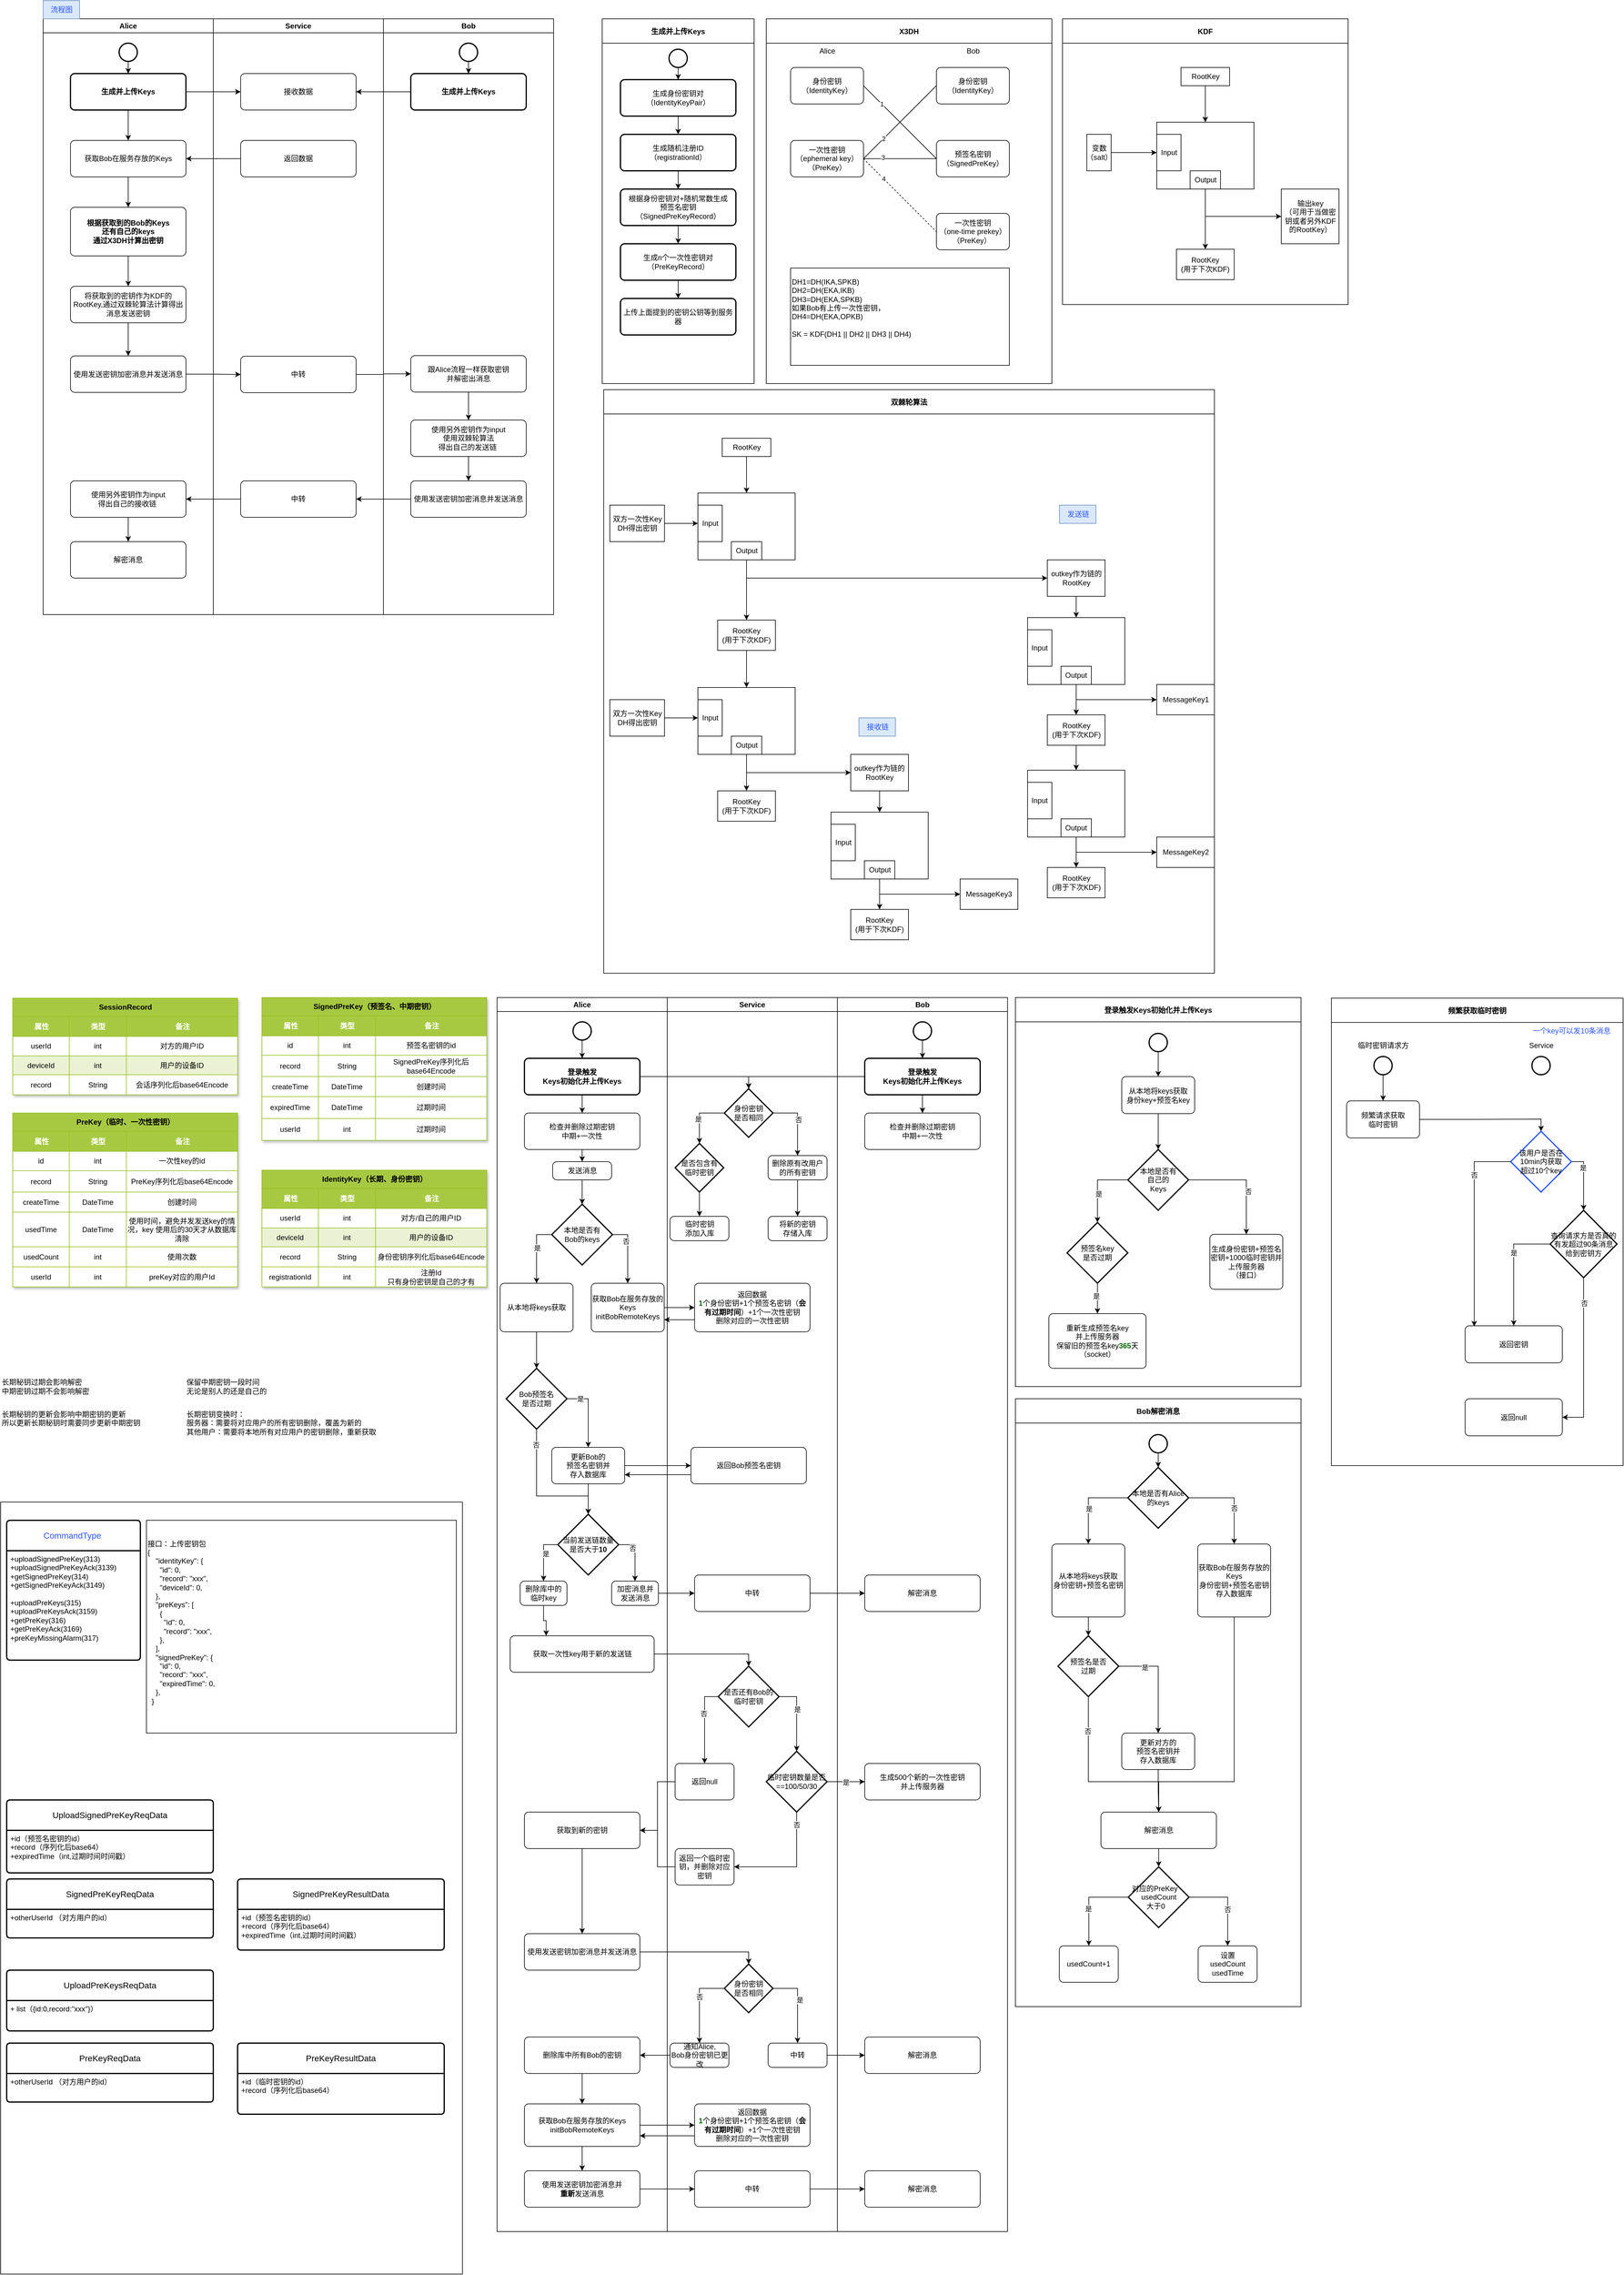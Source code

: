 <mxfile version="28.0.7">
  <diagram name="Page-1" id="gE_Jl_AhiK2FuCOz425i">
    <mxGraphModel dx="3169" dy="1669" grid="1" gridSize="10" guides="1" tooltips="1" connect="1" arrows="1" fold="1" page="1" pageScale="1" pageWidth="827" pageHeight="1169" math="0" shadow="0">
      <root>
        <mxCell id="0" />
        <mxCell id="1" parent="0" />
        <mxCell id="6F-x8fM-XHsesa39RUJ2-330" value="" style="rounded=0;whiteSpace=wrap;html=1;" vertex="1" parent="1">
          <mxGeometry x="10" y="2470" width="760" height="1270" as="geometry" />
        </mxCell>
        <mxCell id="V8p2LZqgIIOydE5HTveQ-61" value="生成并上传Keys" style="swimlane;startSize=40;horizontal=1;containerType=tree;" parent="1" vertex="1">
          <mxGeometry x="1000" y="30" width="250" height="600" as="geometry" />
        </mxCell>
        <mxCell id="V8p2LZqgIIOydE5HTveQ-67" style="edgeStyle=orthogonalEdgeStyle;rounded=0;orthogonalLoop=1;jettySize=auto;html=1;exitX=0.5;exitY=1;exitDx=0;exitDy=0;exitPerimeter=0;" parent="V8p2LZqgIIOydE5HTveQ-61" source="V8p2LZqgIIOydE5HTveQ-65" target="V8p2LZqgIIOydE5HTveQ-66" edge="1">
          <mxGeometry relative="1" as="geometry" />
        </mxCell>
        <mxCell id="V8p2LZqgIIOydE5HTveQ-65" value="" style="strokeWidth=2;html=1;shape=mxgraph.flowchart.start_2;whiteSpace=wrap;" parent="V8p2LZqgIIOydE5HTveQ-61" vertex="1">
          <mxGeometry x="110" y="50" width="30" height="30" as="geometry" />
        </mxCell>
        <mxCell id="V8p2LZqgIIOydE5HTveQ-69" style="edgeStyle=orthogonalEdgeStyle;rounded=0;orthogonalLoop=1;jettySize=auto;html=1;exitX=0.5;exitY=1;exitDx=0;exitDy=0;entryX=0.5;entryY=0;entryDx=0;entryDy=0;" parent="V8p2LZqgIIOydE5HTveQ-61" source="V8p2LZqgIIOydE5HTveQ-66" target="V8p2LZqgIIOydE5HTveQ-72" edge="1">
          <mxGeometry relative="1" as="geometry">
            <mxPoint x="180" y="220" as="targetPoint" />
          </mxGeometry>
        </mxCell>
        <mxCell id="V8p2LZqgIIOydE5HTveQ-66" value="生成身份密钥对&lt;div&gt;（IdentityKeyPair）&lt;/div&gt;" style="rounded=1;whiteSpace=wrap;html=1;absoluteArcSize=1;arcSize=14;strokeWidth=2;" parent="V8p2LZqgIIOydE5HTveQ-61" vertex="1">
          <mxGeometry x="30" y="100" width="190" height="60" as="geometry" />
        </mxCell>
        <mxCell id="V8p2LZqgIIOydE5HTveQ-71" style="edgeStyle=orthogonalEdgeStyle;rounded=0;orthogonalLoop=1;jettySize=auto;html=1;exitX=0.5;exitY=1;exitDx=0;exitDy=0;" parent="V8p2LZqgIIOydE5HTveQ-61" source="V8p2LZqgIIOydE5HTveQ-68" target="V8p2LZqgIIOydE5HTveQ-70" edge="1">
          <mxGeometry relative="1" as="geometry" />
        </mxCell>
        <mxCell id="V8p2LZqgIIOydE5HTveQ-68" value="根据身份密钥对+随机常数生成&lt;div&gt;预签名密钥（SignedPreKeyRecord）&lt;/div&gt;" style="rounded=1;whiteSpace=wrap;html=1;absoluteArcSize=1;arcSize=14;strokeWidth=2;" parent="V8p2LZqgIIOydE5HTveQ-61" vertex="1">
          <mxGeometry x="30" y="280" width="190" height="60" as="geometry" />
        </mxCell>
        <mxCell id="V8p2LZqgIIOydE5HTveQ-75" style="edgeStyle=orthogonalEdgeStyle;rounded=0;orthogonalLoop=1;jettySize=auto;html=1;exitX=0.5;exitY=1;exitDx=0;exitDy=0;" parent="V8p2LZqgIIOydE5HTveQ-61" source="V8p2LZqgIIOydE5HTveQ-70" target="V8p2LZqgIIOydE5HTveQ-74" edge="1">
          <mxGeometry relative="1" as="geometry" />
        </mxCell>
        <mxCell id="V8p2LZqgIIOydE5HTveQ-70" value="生成n个一次性密钥对&lt;br&gt;（PreKeyRecord）" style="rounded=1;whiteSpace=wrap;html=1;absoluteArcSize=1;arcSize=14;strokeWidth=2;" parent="V8p2LZqgIIOydE5HTveQ-61" vertex="1">
          <mxGeometry x="30" y="370" width="190" height="60" as="geometry" />
        </mxCell>
        <mxCell id="V8p2LZqgIIOydE5HTveQ-73" style="edgeStyle=orthogonalEdgeStyle;rounded=0;orthogonalLoop=1;jettySize=auto;html=1;exitX=0.5;exitY=1;exitDx=0;exitDy=0;" parent="V8p2LZqgIIOydE5HTveQ-61" source="V8p2LZqgIIOydE5HTveQ-72" target="V8p2LZqgIIOydE5HTveQ-68" edge="1">
          <mxGeometry relative="1" as="geometry" />
        </mxCell>
        <mxCell id="V8p2LZqgIIOydE5HTveQ-72" value="生成随机注册ID&lt;br&gt;（registrationId）" style="rounded=1;whiteSpace=wrap;html=1;absoluteArcSize=1;arcSize=14;strokeWidth=2;" parent="V8p2LZqgIIOydE5HTveQ-61" vertex="1">
          <mxGeometry x="30" y="190" width="190" height="60" as="geometry" />
        </mxCell>
        <mxCell id="V8p2LZqgIIOydE5HTveQ-74" value="上传上面提到的密钥公钥等到服务器" style="rounded=1;whiteSpace=wrap;html=1;absoluteArcSize=1;arcSize=14;strokeWidth=2;" parent="V8p2LZqgIIOydE5HTveQ-61" vertex="1">
          <mxGeometry x="30" y="460" width="190" height="60" as="geometry" />
        </mxCell>
        <mxCell id="V8p2LZqgIIOydE5HTveQ-86" value="" style="group" parent="1" vertex="1" connectable="0">
          <mxGeometry x="80" y="30" width="840" height="980" as="geometry" />
        </mxCell>
        <mxCell id="V8p2LZqgIIOydE5HTveQ-21" value="Alice" style="swimlane;whiteSpace=wrap" parent="V8p2LZqgIIOydE5HTveQ-86" vertex="1">
          <mxGeometry width="280" height="980" as="geometry" />
        </mxCell>
        <mxCell id="V8p2LZqgIIOydE5HTveQ-78" style="edgeStyle=orthogonalEdgeStyle;rounded=0;orthogonalLoop=1;jettySize=auto;html=1;exitX=0.5;exitY=1;exitDx=0;exitDy=0;exitPerimeter=0;" parent="V8p2LZqgIIOydE5HTveQ-21" source="V8p2LZqgIIOydE5HTveQ-60" target="V8p2LZqgIIOydE5HTveQ-77" edge="1">
          <mxGeometry relative="1" as="geometry" />
        </mxCell>
        <mxCell id="V8p2LZqgIIOydE5HTveQ-60" value="" style="strokeWidth=2;html=1;shape=mxgraph.flowchart.start_2;whiteSpace=wrap;" parent="V8p2LZqgIIOydE5HTveQ-21" vertex="1">
          <mxGeometry x="125" y="40" width="30" height="30" as="geometry" />
        </mxCell>
        <mxCell id="V8p2LZqgIIOydE5HTveQ-89" style="edgeStyle=orthogonalEdgeStyle;rounded=0;orthogonalLoop=1;jettySize=auto;html=1;exitX=0.5;exitY=1;exitDx=0;exitDy=0;" parent="V8p2LZqgIIOydE5HTveQ-21" source="V8p2LZqgIIOydE5HTveQ-77" target="V8p2LZqgIIOydE5HTveQ-85" edge="1">
          <mxGeometry relative="1" as="geometry" />
        </mxCell>
        <mxCell id="V8p2LZqgIIOydE5HTveQ-77" value="&lt;span style=&quot;font-weight: 700; text-wrap-mode: nowrap;&quot;&gt;生成并上传Keys&lt;/span&gt;" style="rounded=1;whiteSpace=wrap;html=1;absoluteArcSize=1;arcSize=14;strokeWidth=2;" parent="V8p2LZqgIIOydE5HTveQ-21" vertex="1">
          <mxGeometry x="45" y="90" width="190" height="60" as="geometry" />
        </mxCell>
        <mxCell id="xNrX6KRHu17jHrZVfqm7-13" style="edgeStyle=orthogonalEdgeStyle;rounded=0;orthogonalLoop=1;jettySize=auto;html=1;exitX=0.5;exitY=1;exitDx=0;exitDy=0;" parent="V8p2LZqgIIOydE5HTveQ-21" source="V8p2LZqgIIOydE5HTveQ-85" target="xNrX6KRHu17jHrZVfqm7-12" edge="1">
          <mxGeometry relative="1" as="geometry" />
        </mxCell>
        <mxCell id="V8p2LZqgIIOydE5HTveQ-85" value="获取Bob在服务存放的Keys" style="rounded=1;whiteSpace=wrap;html=1;absoluteArcSize=1;arcSize=14;strokeWidth=1;" parent="V8p2LZqgIIOydE5HTveQ-21" vertex="1">
          <mxGeometry x="45" y="200" width="190" height="60" as="geometry" />
        </mxCell>
        <mxCell id="xNrX6KRHu17jHrZVfqm7-153" style="edgeStyle=orthogonalEdgeStyle;rounded=0;orthogonalLoop=1;jettySize=auto;html=1;exitX=0.5;exitY=1;exitDx=0;exitDy=0;" parent="V8p2LZqgIIOydE5HTveQ-21" source="xNrX6KRHu17jHrZVfqm7-12" target="xNrX6KRHu17jHrZVfqm7-152" edge="1">
          <mxGeometry relative="1" as="geometry" />
        </mxCell>
        <mxCell id="xNrX6KRHu17jHrZVfqm7-12" value="&lt;b&gt;根据获取到的Bob的Keys&lt;br&gt;还有自己的keys&lt;br&gt;通过X3DH计算出密钥&lt;/b&gt;" style="rounded=1;whiteSpace=wrap;html=1;absoluteArcSize=1;arcSize=14;strokeWidth=1;" parent="V8p2LZqgIIOydE5HTveQ-21" vertex="1">
          <mxGeometry x="45" y="310" width="190" height="80" as="geometry" />
        </mxCell>
        <mxCell id="xNrX6KRHu17jHrZVfqm7-155" style="edgeStyle=orthogonalEdgeStyle;rounded=0;orthogonalLoop=1;jettySize=auto;html=1;" parent="V8p2LZqgIIOydE5HTveQ-21" source="xNrX6KRHu17jHrZVfqm7-152" target="xNrX6KRHu17jHrZVfqm7-154" edge="1">
          <mxGeometry relative="1" as="geometry" />
        </mxCell>
        <mxCell id="xNrX6KRHu17jHrZVfqm7-152" value="将获取到的密钥作为KDF的RootKey,通过双棘轮算法计算得出消息发送密钥" style="rounded=1;whiteSpace=wrap;html=1;absoluteArcSize=1;arcSize=14;strokeWidth=1;" parent="V8p2LZqgIIOydE5HTveQ-21" vertex="1">
          <mxGeometry x="45" y="440" width="190" height="60" as="geometry" />
        </mxCell>
        <mxCell id="xNrX6KRHu17jHrZVfqm7-154" value="使用发送密钥加密消息并发送消息" style="rounded=1;whiteSpace=wrap;html=1;absoluteArcSize=1;arcSize=14;strokeWidth=1;" parent="V8p2LZqgIIOydE5HTveQ-21" vertex="1">
          <mxGeometry x="45" y="554.5" width="190" height="60" as="geometry" />
        </mxCell>
        <mxCell id="xNrX6KRHu17jHrZVfqm7-169" style="edgeStyle=orthogonalEdgeStyle;rounded=0;orthogonalLoop=1;jettySize=auto;html=1;" parent="V8p2LZqgIIOydE5HTveQ-21" source="xNrX6KRHu17jHrZVfqm7-166" target="xNrX6KRHu17jHrZVfqm7-168" edge="1">
          <mxGeometry relative="1" as="geometry" />
        </mxCell>
        <mxCell id="xNrX6KRHu17jHrZVfqm7-166" value="使用另外密钥作为input&lt;div&gt;得出自己的接收链&amp;nbsp;&lt;/div&gt;" style="rounded=1;whiteSpace=wrap;html=1;absoluteArcSize=1;arcSize=14;strokeWidth=1;" parent="V8p2LZqgIIOydE5HTveQ-21" vertex="1">
          <mxGeometry x="45" y="760" width="190" height="60" as="geometry" />
        </mxCell>
        <mxCell id="xNrX6KRHu17jHrZVfqm7-168" value="解密消息" style="rounded=1;whiteSpace=wrap;html=1;absoluteArcSize=1;arcSize=14;strokeWidth=1;" parent="V8p2LZqgIIOydE5HTveQ-21" vertex="1">
          <mxGeometry x="45" y="860" width="190" height="60" as="geometry" />
        </mxCell>
        <mxCell id="V8p2LZqgIIOydE5HTveQ-30" value="Service" style="swimlane;whiteSpace=wrap;startSize=23;" parent="V8p2LZqgIIOydE5HTveQ-86" vertex="1">
          <mxGeometry x="280" width="280" height="980" as="geometry" />
        </mxCell>
        <mxCell id="V8p2LZqgIIOydE5HTveQ-81" value="接收数据" style="rounded=1;whiteSpace=wrap;html=1;absoluteArcSize=1;arcSize=14;strokeWidth=1;" parent="V8p2LZqgIIOydE5HTveQ-30" vertex="1">
          <mxGeometry x="45" y="90" width="190" height="60" as="geometry" />
        </mxCell>
        <mxCell id="V8p2LZqgIIOydE5HTveQ-87" value="返回数据" style="rounded=1;whiteSpace=wrap;html=1;absoluteArcSize=1;arcSize=14;strokeWidth=1;" parent="V8p2LZqgIIOydE5HTveQ-30" vertex="1">
          <mxGeometry x="45" y="200" width="190" height="60" as="geometry" />
        </mxCell>
        <mxCell id="xNrX6KRHu17jHrZVfqm7-156" value="中转" style="rounded=1;whiteSpace=wrap;html=1;absoluteArcSize=1;arcSize=14;strokeWidth=1;" parent="V8p2LZqgIIOydE5HTveQ-30" vertex="1">
          <mxGeometry x="45" y="555" width="190" height="60" as="geometry" />
        </mxCell>
        <mxCell id="xNrX6KRHu17jHrZVfqm7-164" value="中转" style="rounded=1;whiteSpace=wrap;html=1;absoluteArcSize=1;arcSize=14;strokeWidth=1;" parent="V8p2LZqgIIOydE5HTveQ-30" vertex="1">
          <mxGeometry x="45" y="760" width="190" height="60" as="geometry" />
        </mxCell>
        <mxCell id="V8p2LZqgIIOydE5HTveQ-49" value="Bob" style="swimlane;whiteSpace=wrap" parent="V8p2LZqgIIOydE5HTveQ-86" vertex="1">
          <mxGeometry x="560" width="280" height="980" as="geometry" />
        </mxCell>
        <mxCell id="V8p2LZqgIIOydE5HTveQ-79" style="edgeStyle=orthogonalEdgeStyle;rounded=0;orthogonalLoop=1;jettySize=auto;html=1;exitX=0.5;exitY=1;exitDx=0;exitDy=0;exitPerimeter=0;" parent="V8p2LZqgIIOydE5HTveQ-49" source="V8p2LZqgIIOydE5HTveQ-58" target="V8p2LZqgIIOydE5HTveQ-76" edge="1">
          <mxGeometry relative="1" as="geometry" />
        </mxCell>
        <mxCell id="V8p2LZqgIIOydE5HTveQ-58" value="" style="strokeWidth=2;html=1;shape=mxgraph.flowchart.start_2;whiteSpace=wrap;" parent="V8p2LZqgIIOydE5HTveQ-49" vertex="1">
          <mxGeometry x="125" y="40" width="30" height="30" as="geometry" />
        </mxCell>
        <mxCell id="V8p2LZqgIIOydE5HTveQ-76" value="&lt;span style=&quot;font-weight: 700; text-wrap-mode: nowrap;&quot;&gt;生成并上传Keys&lt;/span&gt;" style="rounded=1;whiteSpace=wrap;html=1;absoluteArcSize=1;arcSize=14;strokeWidth=2;" parent="V8p2LZqgIIOydE5HTveQ-49" vertex="1">
          <mxGeometry x="45" y="90" width="190" height="60" as="geometry" />
        </mxCell>
        <mxCell id="xNrX6KRHu17jHrZVfqm7-161" style="edgeStyle=orthogonalEdgeStyle;rounded=0;orthogonalLoop=1;jettySize=auto;html=1;" parent="V8p2LZqgIIOydE5HTveQ-49" source="xNrX6KRHu17jHrZVfqm7-158" target="xNrX6KRHu17jHrZVfqm7-160" edge="1">
          <mxGeometry relative="1" as="geometry" />
        </mxCell>
        <mxCell id="xNrX6KRHu17jHrZVfqm7-158" value="跟Alice流程一样获取密钥&lt;div&gt;并解密出消息&lt;/div&gt;" style="rounded=1;whiteSpace=wrap;html=1;absoluteArcSize=1;arcSize=14;strokeWidth=1;" parent="V8p2LZqgIIOydE5HTveQ-49" vertex="1">
          <mxGeometry x="45" y="554" width="190" height="60" as="geometry" />
        </mxCell>
        <mxCell id="xNrX6KRHu17jHrZVfqm7-163" style="edgeStyle=orthogonalEdgeStyle;rounded=0;orthogonalLoop=1;jettySize=auto;html=1;" parent="V8p2LZqgIIOydE5HTveQ-49" source="xNrX6KRHu17jHrZVfqm7-160" target="xNrX6KRHu17jHrZVfqm7-162" edge="1">
          <mxGeometry relative="1" as="geometry" />
        </mxCell>
        <mxCell id="xNrX6KRHu17jHrZVfqm7-160" value="使用另外密钥作为input&lt;div&gt;使用双棘轮算法&lt;br&gt;&lt;div&gt;得出自己的发送链&amp;nbsp;&lt;/div&gt;&lt;/div&gt;" style="rounded=1;whiteSpace=wrap;html=1;absoluteArcSize=1;arcSize=14;strokeWidth=1;" parent="V8p2LZqgIIOydE5HTveQ-49" vertex="1">
          <mxGeometry x="45" y="660" width="190" height="60" as="geometry" />
        </mxCell>
        <mxCell id="xNrX6KRHu17jHrZVfqm7-162" value="使用发送密钥加密消息并发送消息" style="rounded=1;whiteSpace=wrap;html=1;absoluteArcSize=1;arcSize=14;strokeWidth=1;" parent="V8p2LZqgIIOydE5HTveQ-49" vertex="1">
          <mxGeometry x="45" y="760" width="190" height="60" as="geometry" />
        </mxCell>
        <mxCell id="V8p2LZqgIIOydE5HTveQ-83" style="edgeStyle=orthogonalEdgeStyle;rounded=0;orthogonalLoop=1;jettySize=auto;html=1;exitX=1;exitY=0.5;exitDx=0;exitDy=0;" parent="V8p2LZqgIIOydE5HTveQ-86" source="V8p2LZqgIIOydE5HTveQ-77" target="V8p2LZqgIIOydE5HTveQ-81" edge="1">
          <mxGeometry relative="1" as="geometry" />
        </mxCell>
        <mxCell id="V8p2LZqgIIOydE5HTveQ-82" style="edgeStyle=orthogonalEdgeStyle;rounded=0;orthogonalLoop=1;jettySize=auto;html=1;exitX=0;exitY=0.5;exitDx=0;exitDy=0;" parent="V8p2LZqgIIOydE5HTveQ-86" source="V8p2LZqgIIOydE5HTveQ-76" target="V8p2LZqgIIOydE5HTveQ-81" edge="1">
          <mxGeometry relative="1" as="geometry" />
        </mxCell>
        <mxCell id="V8p2LZqgIIOydE5HTveQ-88" style="edgeStyle=orthogonalEdgeStyle;rounded=0;orthogonalLoop=1;jettySize=auto;html=1;exitX=0;exitY=0.5;exitDx=0;exitDy=0;" parent="V8p2LZqgIIOydE5HTveQ-86" source="V8p2LZqgIIOydE5HTveQ-87" target="V8p2LZqgIIOydE5HTveQ-85" edge="1">
          <mxGeometry relative="1" as="geometry" />
        </mxCell>
        <mxCell id="xNrX6KRHu17jHrZVfqm7-157" style="edgeStyle=orthogonalEdgeStyle;rounded=0;orthogonalLoop=1;jettySize=auto;html=1;" parent="V8p2LZqgIIOydE5HTveQ-86" source="xNrX6KRHu17jHrZVfqm7-154" target="xNrX6KRHu17jHrZVfqm7-156" edge="1">
          <mxGeometry relative="1" as="geometry" />
        </mxCell>
        <mxCell id="xNrX6KRHu17jHrZVfqm7-159" style="edgeStyle=orthogonalEdgeStyle;rounded=0;orthogonalLoop=1;jettySize=auto;html=1;exitX=1;exitY=0.5;exitDx=0;exitDy=0;" parent="V8p2LZqgIIOydE5HTveQ-86" source="xNrX6KRHu17jHrZVfqm7-156" target="xNrX6KRHu17jHrZVfqm7-158" edge="1">
          <mxGeometry relative="1" as="geometry" />
        </mxCell>
        <mxCell id="xNrX6KRHu17jHrZVfqm7-165" style="edgeStyle=orthogonalEdgeStyle;rounded=0;orthogonalLoop=1;jettySize=auto;html=1;" parent="V8p2LZqgIIOydE5HTveQ-86" source="xNrX6KRHu17jHrZVfqm7-162" target="xNrX6KRHu17jHrZVfqm7-164" edge="1">
          <mxGeometry relative="1" as="geometry" />
        </mxCell>
        <mxCell id="xNrX6KRHu17jHrZVfqm7-167" style="edgeStyle=orthogonalEdgeStyle;rounded=0;orthogonalLoop=1;jettySize=auto;html=1;" parent="V8p2LZqgIIOydE5HTveQ-86" source="xNrX6KRHu17jHrZVfqm7-164" target="xNrX6KRHu17jHrZVfqm7-166" edge="1">
          <mxGeometry relative="1" as="geometry" />
        </mxCell>
        <mxCell id="V8p2LZqgIIOydE5HTveQ-91" value="X3DH" style="swimlane;startSize=40;horizontal=1;containerType=tree;" parent="1" vertex="1">
          <mxGeometry x="1270" y="30" width="470" height="600" as="geometry" />
        </mxCell>
        <mxCell id="xNrX6KRHu17jHrZVfqm7-1" style="rounded=0;orthogonalLoop=1;jettySize=auto;html=1;exitX=1;exitY=0.5;exitDx=0;exitDy=0;entryX=0;entryY=0.5;entryDx=0;entryDy=0;endArrow=none;startFill=0;" parent="V8p2LZqgIIOydE5HTveQ-91" source="V8p2LZqgIIOydE5HTveQ-103" target="V8p2LZqgIIOydE5HTveQ-106" edge="1">
          <mxGeometry relative="1" as="geometry" />
        </mxCell>
        <mxCell id="xNrX6KRHu17jHrZVfqm7-2" value="1" style="edgeLabel;html=1;align=center;verticalAlign=middle;resizable=0;points=[];" parent="xNrX6KRHu17jHrZVfqm7-1" vertex="1" connectable="0">
          <mxGeometry x="-0.09" y="2" relative="1" as="geometry">
            <mxPoint x="-26" y="-23" as="offset" />
          </mxGeometry>
        </mxCell>
        <mxCell id="V8p2LZqgIIOydE5HTveQ-103" value="身份密钥&lt;br&gt;（IdentityKey）" style="rounded=1;whiteSpace=wrap;html=1;absoluteArcSize=1;arcSize=14;strokeWidth=1;" parent="V8p2LZqgIIOydE5HTveQ-91" vertex="1">
          <mxGeometry x="40" y="80" width="120" height="60" as="geometry" />
        </mxCell>
        <mxCell id="V8p2LZqgIIOydE5HTveQ-104" value="身份密钥&lt;br&gt;（IdentityKey）" style="rounded=1;whiteSpace=wrap;html=1;absoluteArcSize=1;arcSize=14;strokeWidth=1;" parent="V8p2LZqgIIOydE5HTveQ-91" vertex="1">
          <mxGeometry x="280" y="80" width="120" height="60" as="geometry" />
        </mxCell>
        <mxCell id="xNrX6KRHu17jHrZVfqm7-5" style="rounded=0;orthogonalLoop=1;jettySize=auto;html=1;exitX=1;exitY=0.5;exitDx=0;exitDy=0;entryX=0;entryY=0.5;entryDx=0;entryDy=0;endArrow=none;startFill=0;" parent="V8p2LZqgIIOydE5HTveQ-91" source="V8p2LZqgIIOydE5HTveQ-105" target="V8p2LZqgIIOydE5HTveQ-104" edge="1">
          <mxGeometry relative="1" as="geometry" />
        </mxCell>
        <mxCell id="xNrX6KRHu17jHrZVfqm7-6" value="2" style="edgeLabel;html=1;align=center;verticalAlign=middle;resizable=0;points=[];" parent="xNrX6KRHu17jHrZVfqm7-5" vertex="1" connectable="0">
          <mxGeometry x="-0.446" relative="1" as="geometry">
            <mxPoint as="offset" />
          </mxGeometry>
        </mxCell>
        <mxCell id="xNrX6KRHu17jHrZVfqm7-9" style="rounded=0;orthogonalLoop=1;jettySize=auto;html=1;exitX=1;exitY=0.5;exitDx=0;exitDy=0;entryX=0;entryY=0.5;entryDx=0;entryDy=0;endArrow=none;startFill=0;dashed=1;" parent="V8p2LZqgIIOydE5HTveQ-91" source="V8p2LZqgIIOydE5HTveQ-105" target="V8p2LZqgIIOydE5HTveQ-107" edge="1">
          <mxGeometry relative="1" as="geometry" />
        </mxCell>
        <mxCell id="xNrX6KRHu17jHrZVfqm7-10" value="4" style="edgeLabel;html=1;align=center;verticalAlign=middle;resizable=0;points=[];" parent="xNrX6KRHu17jHrZVfqm7-9" vertex="1" connectable="0">
          <mxGeometry x="-0.45" relative="1" as="geometry">
            <mxPoint as="offset" />
          </mxGeometry>
        </mxCell>
        <mxCell id="V8p2LZqgIIOydE5HTveQ-105" value="一次性密钥&lt;br&gt;（ephemeral key）&lt;br&gt;&lt;div&gt;（PreKey）&lt;/div&gt;" style="rounded=1;whiteSpace=wrap;html=1;absoluteArcSize=1;arcSize=14;strokeWidth=1;" parent="V8p2LZqgIIOydE5HTveQ-91" vertex="1">
          <mxGeometry x="40" y="200" width="120" height="60" as="geometry" />
        </mxCell>
        <mxCell id="V8p2LZqgIIOydE5HTveQ-106" value="预签名密钥&lt;br&gt;（SignedPreKey）" style="rounded=1;whiteSpace=wrap;html=1;absoluteArcSize=1;arcSize=14;strokeWidth=1;" parent="V8p2LZqgIIOydE5HTveQ-91" vertex="1">
          <mxGeometry x="280" y="200" width="120" height="60" as="geometry" />
        </mxCell>
        <mxCell id="V8p2LZqgIIOydE5HTveQ-107" value="一次性密钥&lt;div&gt;&lt;span class=&quot;eusoft-eudic-chrome-extension-translate-content eusoft-eudic-chrome-extension-translate-content-style-italic quote&quot;&gt;（one-time prekey）&lt;br class=&quot;ng-star-inserted&quot;&gt;&lt;span class=&quot;eusoft-eudic-chrome-extension-translate-topbottom-space ng-star-inserted&quot;&gt;&lt;/span&gt;&lt;span class=&quot;eusoft-eudic-chrome-extension-translate-topbottom-space ng-star-inserted&quot;&gt;&lt;/span&gt;&lt;span class=&quot;eusoft-eudic-translate-loading-tag&quot;&gt;&lt;/span&gt;&lt;/span&gt;&lt;div data-eusoft-did-translate-attribute-en=&quot;1&quot;&gt;（PreKey）&lt;span class=&quot;eusoft-eudic-chrome-extension-translate-content eusoft-eudic-chrome-extension-translate-content-style-italic quote&quot;&gt;&lt;span class=&quot;eusoft-eudic-chrome-extension-translate-white-space ng-star-inserted&quot;&gt;&amp;nbsp;&lt;/span&gt;&lt;span class=&quot;eusoft-eudic-translate-loading-tag&quot;&gt;&lt;/span&gt;&lt;/span&gt;&lt;/div&gt;&lt;/div&gt;" style="rounded=1;whiteSpace=wrap;html=1;absoluteArcSize=1;arcSize=14;strokeWidth=1;" parent="V8p2LZqgIIOydE5HTveQ-91" vertex="1">
          <mxGeometry x="280" y="320" width="120" height="60" as="geometry" />
        </mxCell>
        <mxCell id="V8p2LZqgIIOydE5HTveQ-108" value="Alice" style="text;html=1;align=center;verticalAlign=middle;resizable=0;points=[];autosize=1;strokeColor=none;fillColor=none;" parent="V8p2LZqgIIOydE5HTveQ-91" vertex="1">
          <mxGeometry x="75" y="38" width="50" height="30" as="geometry" />
        </mxCell>
        <mxCell id="V8p2LZqgIIOydE5HTveQ-109" value="Bob" style="text;html=1;align=center;verticalAlign=middle;resizable=0;points=[];autosize=1;strokeColor=none;fillColor=none;" parent="V8p2LZqgIIOydE5HTveQ-91" vertex="1">
          <mxGeometry x="320" y="38" width="40" height="30" as="geometry" />
        </mxCell>
        <mxCell id="xNrX6KRHu17jHrZVfqm7-7" style="rounded=0;orthogonalLoop=1;jettySize=auto;html=1;exitX=1;exitY=0.5;exitDx=0;exitDy=0;endArrow=none;startFill=0;entryX=0;entryY=0.5;entryDx=0;entryDy=0;" parent="V8p2LZqgIIOydE5HTveQ-91" source="V8p2LZqgIIOydE5HTveQ-105" target="V8p2LZqgIIOydE5HTveQ-106" edge="1">
          <mxGeometry relative="1" as="geometry">
            <mxPoint x="260" y="240" as="targetPoint" />
          </mxGeometry>
        </mxCell>
        <mxCell id="xNrX6KRHu17jHrZVfqm7-8" value="3" style="edgeLabel;html=1;align=center;verticalAlign=middle;resizable=0;points=[];" parent="xNrX6KRHu17jHrZVfqm7-7" vertex="1" connectable="0">
          <mxGeometry x="-0.473" y="2" relative="1" as="geometry">
            <mxPoint as="offset" />
          </mxGeometry>
        </mxCell>
        <mxCell id="xNrX6KRHu17jHrZVfqm7-11" value="DH1=DH(IKA,SPKB)&lt;br&gt;DH2=DH(EKA,IKB)&lt;div&gt;DH3=DH(EKA,SPKB)&lt;/div&gt;&lt;div&gt;如果Bob有上传一次性密钥，&lt;/div&gt;&lt;div data-eusoft-did-translate-attribute-en=&quot;1&quot;&gt;DH4=DH(EKA,OPKB)&lt;span style=&quot;display: none !important;&quot; class=&quot;eusoft-eudic-chrome-extension-translate-content eusoft-eudic-chrome-extension-translate-content-style-italic quote&quot;&gt;&lt;span class=&quot;eusoft-eudic-chrome-extension-translate-white-space ng-star-inserted&quot;&gt;&amp;nbsp;&lt;/span&gt;&lt;span style=&quot;text-decoration-color: rgb(32, 33, 36); font-size: 0.8em !important;&quot; class=&quot;eusoft-eudic-chrome-extension-translate-item eusoft-eudic-chrome-extension-translate-inner-content ng-star-inserted&quot;&gt;&lt;span&gt;DH4=DH（EKA，OK）&lt;/span&gt;&lt;/span&gt;&lt;/span&gt;&lt;/div&gt;&lt;div data-eusoft-did-translate-attribute-en=&quot;1&quot;&gt;&lt;br&gt;&lt;/div&gt;&lt;div data-eusoft-did-translate-attribute-en=&quot;1&quot;&gt;SK = KDF(DH1 || DH2 || DH3 || DH4)&lt;/div&gt;&lt;div data-eusoft-did-translate-attribute-en=&quot;1&quot;&gt;&lt;br&gt;&lt;/div&gt;&lt;div&gt;&lt;div&gt;&lt;br&gt;&lt;/div&gt;&lt;/div&gt;" style="whiteSpace=wrap;html=1;align=left;" parent="V8p2LZqgIIOydE5HTveQ-91" vertex="1">
          <mxGeometry x="40" y="410" width="360" height="160" as="geometry" />
        </mxCell>
        <mxCell id="xNrX6KRHu17jHrZVfqm7-14" value="KDF" style="swimlane;startSize=40;horizontal=1;containerType=tree;" parent="1" vertex="1">
          <mxGeometry x="1757.5" y="30" width="470" height="470" as="geometry" />
        </mxCell>
        <mxCell id="xNrX6KRHu17jHrZVfqm7-35" style="edgeStyle=orthogonalEdgeStyle;rounded=0;orthogonalLoop=1;jettySize=auto;html=1;exitX=0.5;exitY=1;exitDx=0;exitDy=0;entryX=0.5;entryY=0;entryDx=0;entryDy=0;" parent="xNrX6KRHu17jHrZVfqm7-14" source="xNrX6KRHu17jHrZVfqm7-32" target="xNrX6KRHu17jHrZVfqm7-30" edge="1">
          <mxGeometry relative="1" as="geometry" />
        </mxCell>
        <mxCell id="xNrX6KRHu17jHrZVfqm7-32" value="RootKey" style="whiteSpace=wrap;html=1;" parent="xNrX6KRHu17jHrZVfqm7-14" vertex="1">
          <mxGeometry x="195" y="80" width="80" height="30" as="geometry" />
        </mxCell>
        <mxCell id="xNrX6KRHu17jHrZVfqm7-40" style="edgeStyle=orthogonalEdgeStyle;rounded=0;orthogonalLoop=1;jettySize=auto;html=1;exitX=1;exitY=0.5;exitDx=0;exitDy=0;entryX=0;entryY=0.5;entryDx=0;entryDy=0;" parent="xNrX6KRHu17jHrZVfqm7-14" source="xNrX6KRHu17jHrZVfqm7-39" target="xNrX6KRHu17jHrZVfqm7-36" edge="1">
          <mxGeometry relative="1" as="geometry" />
        </mxCell>
        <mxCell id="xNrX6KRHu17jHrZVfqm7-39" value="变数&lt;br&gt;（salt）" style="whiteSpace=wrap;html=1;" parent="xNrX6KRHu17jHrZVfqm7-14" vertex="1">
          <mxGeometry x="40" y="190" width="40" height="60" as="geometry" />
        </mxCell>
        <mxCell id="xNrX6KRHu17jHrZVfqm7-41" value="" style="group" parent="xNrX6KRHu17jHrZVfqm7-14" vertex="1" connectable="0">
          <mxGeometry x="155" y="170" width="160" height="110" as="geometry" />
        </mxCell>
        <mxCell id="xNrX6KRHu17jHrZVfqm7-30" value="" style="whiteSpace=wrap;html=1;" parent="xNrX6KRHu17jHrZVfqm7-41" vertex="1">
          <mxGeometry width="160" height="110" as="geometry" />
        </mxCell>
        <mxCell id="xNrX6KRHu17jHrZVfqm7-36" value="Input" style="whiteSpace=wrap;html=1;" parent="xNrX6KRHu17jHrZVfqm7-41" vertex="1">
          <mxGeometry y="20" width="40" height="60" as="geometry" />
        </mxCell>
        <mxCell id="xNrX6KRHu17jHrZVfqm7-37" value="Output" style="whiteSpace=wrap;html=1;" parent="xNrX6KRHu17jHrZVfqm7-41" vertex="1">
          <mxGeometry x="55" y="80" width="50" height="30" as="geometry" />
        </mxCell>
        <mxCell id="xNrX6KRHu17jHrZVfqm7-42" value="RootKey&lt;div&gt;(用于下次KDF)&lt;span style=&quot;display: none !important;&quot; class=&quot;eusoft-eudic-chrome-extension-translate-content eusoft-eudic-chrome-extension-translate-content-style-italic quote&quot;&gt;&lt;span class=&quot;eusoft-eudic-chrome-extension-translate-white-space ng-star-inserted&quot;&gt;&amp;nbsp;&lt;/span&gt;&lt;span style=&quot;text-decoration-color: #202124FF !important; font-size: 0.8em !important;&quot; class=&quot;eusoft-eudic-chrome-extension-translate-item eusoft-eudic-chrome-extension-translate-inner-content ng-star-inserted&quot;&gt;&lt;span&gt;根键&lt;/span&gt;&lt;/span&gt;&lt;/span&gt;&lt;/div&gt;" style="whiteSpace=wrap;html=1;" parent="xNrX6KRHu17jHrZVfqm7-14" vertex="1">
          <mxGeometry x="187.5" y="379" width="95" height="50" as="geometry" />
        </mxCell>
        <mxCell id="xNrX6KRHu17jHrZVfqm7-43" style="edgeStyle=orthogonalEdgeStyle;rounded=0;orthogonalLoop=1;jettySize=auto;html=1;exitX=0.5;exitY=1;exitDx=0;exitDy=0;" parent="xNrX6KRHu17jHrZVfqm7-14" source="xNrX6KRHu17jHrZVfqm7-37" target="xNrX6KRHu17jHrZVfqm7-42" edge="1">
          <mxGeometry relative="1" as="geometry">
            <Array as="points">
              <mxPoint x="235" y="340" />
              <mxPoint x="235" y="340" />
            </Array>
          </mxGeometry>
        </mxCell>
        <mxCell id="xNrX6KRHu17jHrZVfqm7-57" value="输出key&lt;div&gt;&lt;span style=&quot;display: none !important;&quot; class=&quot;eusoft-eudic-chrome-extension-translate-content eusoft-eudic-chrome-extension-translate-content-style-italic quote&quot;&gt;&lt;span class=&quot;eusoft-eudic-chrome-extension-translate-white-space ng-star-inserted&quot;&gt;&amp;nbsp;&lt;/span&gt;&lt;span style=&quot;text-decoration-color: rgb(32, 33, 36); font-size: 0.8em !important;&quot; class=&quot;eusoft-eudic-chrome-extension-translate-item eusoft-eudic-chrome-extension-translate-inner-content ng-star-inserted&quot;&gt;&lt;span&gt;根键&lt;/span&gt;&lt;/span&gt;&lt;/span&gt;&lt;/div&gt;&lt;div&gt;（可用于当做密钥或者另外KDF的RootKey）&lt;/div&gt;" style="whiteSpace=wrap;html=1;" parent="xNrX6KRHu17jHrZVfqm7-14" vertex="1">
          <mxGeometry x="360" y="280" width="95" height="90" as="geometry" />
        </mxCell>
        <mxCell id="xNrX6KRHu17jHrZVfqm7-58" style="edgeStyle=orthogonalEdgeStyle;rounded=0;orthogonalLoop=1;jettySize=auto;html=1;entryX=0;entryY=0.5;entryDx=0;entryDy=0;" parent="xNrX6KRHu17jHrZVfqm7-14" source="xNrX6KRHu17jHrZVfqm7-30" target="xNrX6KRHu17jHrZVfqm7-57" edge="1">
          <mxGeometry relative="1" as="geometry">
            <mxPoint x="310" y="320" as="targetPoint" />
            <Array as="points">
              <mxPoint x="235" y="325" />
            </Array>
          </mxGeometry>
        </mxCell>
        <mxCell id="xNrX6KRHu17jHrZVfqm7-59" value="双棘轮算法" style="swimlane;startSize=40;horizontal=1;containerType=tree;" parent="1" vertex="1">
          <mxGeometry x="1002.5" y="640" width="1005" height="960" as="geometry" />
        </mxCell>
        <mxCell id="xNrX6KRHu17jHrZVfqm7-60" style="edgeStyle=orthogonalEdgeStyle;rounded=0;orthogonalLoop=1;jettySize=auto;html=1;exitX=0.5;exitY=1;exitDx=0;exitDy=0;entryX=0.5;entryY=0;entryDx=0;entryDy=0;" parent="xNrX6KRHu17jHrZVfqm7-59" source="xNrX6KRHu17jHrZVfqm7-61" target="xNrX6KRHu17jHrZVfqm7-65" edge="1">
          <mxGeometry relative="1" as="geometry" />
        </mxCell>
        <mxCell id="xNrX6KRHu17jHrZVfqm7-61" value="RootKey" style="whiteSpace=wrap;html=1;" parent="xNrX6KRHu17jHrZVfqm7-59" vertex="1">
          <mxGeometry x="195" y="80" width="80" height="30" as="geometry" />
        </mxCell>
        <mxCell id="xNrX6KRHu17jHrZVfqm7-62" style="edgeStyle=orthogonalEdgeStyle;rounded=0;orthogonalLoop=1;jettySize=auto;html=1;exitX=1;exitY=0.5;exitDx=0;exitDy=0;entryX=0;entryY=0.5;entryDx=0;entryDy=0;" parent="xNrX6KRHu17jHrZVfqm7-59" source="xNrX6KRHu17jHrZVfqm7-63" target="xNrX6KRHu17jHrZVfqm7-66" edge="1">
          <mxGeometry relative="1" as="geometry" />
        </mxCell>
        <mxCell id="xNrX6KRHu17jHrZVfqm7-63" value="双方一次性Key&lt;div&gt;DH得出密钥&lt;/div&gt;" style="whiteSpace=wrap;html=1;" parent="xNrX6KRHu17jHrZVfqm7-59" vertex="1">
          <mxGeometry x="10" y="190" width="90" height="60" as="geometry" />
        </mxCell>
        <mxCell id="xNrX6KRHu17jHrZVfqm7-64" value="" style="group" parent="xNrX6KRHu17jHrZVfqm7-59" vertex="1" connectable="0">
          <mxGeometry x="155" y="170" width="160" height="110" as="geometry" />
        </mxCell>
        <mxCell id="xNrX6KRHu17jHrZVfqm7-65" value="" style="whiteSpace=wrap;html=1;" parent="xNrX6KRHu17jHrZVfqm7-64" vertex="1">
          <mxGeometry width="160" height="110" as="geometry" />
        </mxCell>
        <mxCell id="xNrX6KRHu17jHrZVfqm7-66" value="Input" style="whiteSpace=wrap;html=1;" parent="xNrX6KRHu17jHrZVfqm7-64" vertex="1">
          <mxGeometry y="20" width="40" height="60" as="geometry" />
        </mxCell>
        <mxCell id="xNrX6KRHu17jHrZVfqm7-67" value="Output" style="whiteSpace=wrap;html=1;" parent="xNrX6KRHu17jHrZVfqm7-64" vertex="1">
          <mxGeometry x="55" y="80" width="50" height="30" as="geometry" />
        </mxCell>
        <mxCell id="xNrX6KRHu17jHrZVfqm7-78" style="edgeStyle=orthogonalEdgeStyle;rounded=0;orthogonalLoop=1;jettySize=auto;html=1;exitX=0.5;exitY=1;exitDx=0;exitDy=0;" parent="xNrX6KRHu17jHrZVfqm7-59" source="xNrX6KRHu17jHrZVfqm7-68" target="xNrX6KRHu17jHrZVfqm7-75" edge="1">
          <mxGeometry relative="1" as="geometry" />
        </mxCell>
        <mxCell id="xNrX6KRHu17jHrZVfqm7-68" value="RootKey&lt;div&gt;(用于下次KDF)&lt;span style=&quot;display: none !important;&quot; class=&quot;eusoft-eudic-chrome-extension-translate-content eusoft-eudic-chrome-extension-translate-content-style-italic quote&quot;&gt;&lt;span class=&quot;eusoft-eudic-chrome-extension-translate-white-space ng-star-inserted&quot;&gt;&amp;nbsp;&lt;/span&gt;&lt;span style=&quot;text-decoration-color: #202124FF !important; font-size: 0.8em !important;&quot; class=&quot;eusoft-eudic-chrome-extension-translate-item eusoft-eudic-chrome-extension-translate-inner-content ng-star-inserted&quot;&gt;&lt;span&gt;根键&lt;/span&gt;&lt;/span&gt;&lt;/span&gt;&lt;/div&gt;" style="whiteSpace=wrap;html=1;" parent="xNrX6KRHu17jHrZVfqm7-59" vertex="1">
          <mxGeometry x="187.5" y="379" width="95" height="50" as="geometry" />
        </mxCell>
        <mxCell id="xNrX6KRHu17jHrZVfqm7-69" style="edgeStyle=orthogonalEdgeStyle;rounded=0;orthogonalLoop=1;jettySize=auto;html=1;exitX=0.5;exitY=1;exitDx=0;exitDy=0;" parent="xNrX6KRHu17jHrZVfqm7-59" source="xNrX6KRHu17jHrZVfqm7-67" target="xNrX6KRHu17jHrZVfqm7-68" edge="1">
          <mxGeometry relative="1" as="geometry">
            <Array as="points">
              <mxPoint x="235" y="340" />
              <mxPoint x="235" y="340" />
            </Array>
          </mxGeometry>
        </mxCell>
        <mxCell id="xNrX6KRHu17jHrZVfqm7-72" style="edgeStyle=orthogonalEdgeStyle;rounded=0;orthogonalLoop=1;jettySize=auto;html=1;exitX=1;exitY=0.5;exitDx=0;exitDy=0;entryX=0;entryY=0.5;entryDx=0;entryDy=0;" parent="xNrX6KRHu17jHrZVfqm7-59" source="xNrX6KRHu17jHrZVfqm7-73" target="xNrX6KRHu17jHrZVfqm7-76" edge="1">
          <mxGeometry relative="1" as="geometry" />
        </mxCell>
        <mxCell id="xNrX6KRHu17jHrZVfqm7-73" value="双方一次性Key&lt;div&gt;DH得出密钥&lt;/div&gt;" style="whiteSpace=wrap;html=1;" parent="xNrX6KRHu17jHrZVfqm7-59" vertex="1">
          <mxGeometry x="10" y="510" width="90" height="60" as="geometry" />
        </mxCell>
        <mxCell id="xNrX6KRHu17jHrZVfqm7-74" value="" style="group" parent="xNrX6KRHu17jHrZVfqm7-59" vertex="1" connectable="0">
          <mxGeometry x="155" y="490" width="160" height="110" as="geometry" />
        </mxCell>
        <mxCell id="xNrX6KRHu17jHrZVfqm7-75" value="" style="whiteSpace=wrap;html=1;" parent="xNrX6KRHu17jHrZVfqm7-74" vertex="1">
          <mxGeometry width="160" height="110" as="geometry" />
        </mxCell>
        <mxCell id="xNrX6KRHu17jHrZVfqm7-76" value="Input" style="whiteSpace=wrap;html=1;" parent="xNrX6KRHu17jHrZVfqm7-74" vertex="1">
          <mxGeometry y="20" width="40" height="60" as="geometry" />
        </mxCell>
        <mxCell id="xNrX6KRHu17jHrZVfqm7-77" value="Output" style="whiteSpace=wrap;html=1;" parent="xNrX6KRHu17jHrZVfqm7-74" vertex="1">
          <mxGeometry x="55" y="80" width="50" height="30" as="geometry" />
        </mxCell>
        <mxCell id="xNrX6KRHu17jHrZVfqm7-79" value="RootKey&lt;div&gt;(用于下次KDF)&lt;span style=&quot;display: none !important;&quot; class=&quot;eusoft-eudic-chrome-extension-translate-content eusoft-eudic-chrome-extension-translate-content-style-italic quote&quot;&gt;&lt;span class=&quot;eusoft-eudic-chrome-extension-translate-white-space ng-star-inserted&quot;&gt;&amp;nbsp;&lt;/span&gt;&lt;span style=&quot;text-decoration-color: #202124FF !important; font-size: 0.8em !important;&quot; class=&quot;eusoft-eudic-chrome-extension-translate-item eusoft-eudic-chrome-extension-translate-inner-content ng-star-inserted&quot;&gt;&lt;span&gt;根键&lt;/span&gt;&lt;/span&gt;&lt;/span&gt;&lt;/div&gt;" style="whiteSpace=wrap;html=1;" parent="xNrX6KRHu17jHrZVfqm7-59" vertex="1">
          <mxGeometry x="187.5" y="660" width="95" height="50" as="geometry" />
        </mxCell>
        <mxCell id="xNrX6KRHu17jHrZVfqm7-80" style="edgeStyle=orthogonalEdgeStyle;rounded=0;orthogonalLoop=1;jettySize=auto;html=1;exitX=0.5;exitY=1;exitDx=0;exitDy=0;" parent="xNrX6KRHu17jHrZVfqm7-59" source="xNrX6KRHu17jHrZVfqm7-77" target="xNrX6KRHu17jHrZVfqm7-79" edge="1">
          <mxGeometry relative="1" as="geometry" />
        </mxCell>
        <mxCell id="xNrX6KRHu17jHrZVfqm7-81" style="edgeStyle=orthogonalEdgeStyle;rounded=0;orthogonalLoop=1;jettySize=auto;html=1;entryX=0;entryY=0.5;entryDx=0;entryDy=0;exitX=0.5;exitY=1;exitDx=0;exitDy=0;" parent="xNrX6KRHu17jHrZVfqm7-59" source="xNrX6KRHu17jHrZVfqm7-67" target="xNrX6KRHu17jHrZVfqm7-70" edge="1">
          <mxGeometry relative="1" as="geometry" />
        </mxCell>
        <mxCell id="xNrX6KRHu17jHrZVfqm7-95" style="edgeStyle=orthogonalEdgeStyle;rounded=0;orthogonalLoop=1;jettySize=auto;html=1;exitX=0.5;exitY=1;exitDx=0;exitDy=0;entryX=0.5;entryY=0;entryDx=0;entryDy=0;" parent="xNrX6KRHu17jHrZVfqm7-59" source="xNrX6KRHu17jHrZVfqm7-87" target="xNrX6KRHu17jHrZVfqm7-92" edge="1">
          <mxGeometry relative="1" as="geometry" />
        </mxCell>
        <mxCell id="xNrX6KRHu17jHrZVfqm7-91" value="" style="group" parent="xNrX6KRHu17jHrZVfqm7-59" vertex="1" connectable="0">
          <mxGeometry x="697.5" y="626" width="160" height="110" as="geometry" />
        </mxCell>
        <mxCell id="xNrX6KRHu17jHrZVfqm7-92" value="" style="whiteSpace=wrap;html=1;" parent="xNrX6KRHu17jHrZVfqm7-91" vertex="1">
          <mxGeometry width="160" height="110" as="geometry" />
        </mxCell>
        <mxCell id="xNrX6KRHu17jHrZVfqm7-93" value="Input" style="whiteSpace=wrap;html=1;" parent="xNrX6KRHu17jHrZVfqm7-91" vertex="1">
          <mxGeometry y="20" width="40" height="60" as="geometry" />
        </mxCell>
        <mxCell id="xNrX6KRHu17jHrZVfqm7-94" value="Output" style="whiteSpace=wrap;html=1;" parent="xNrX6KRHu17jHrZVfqm7-91" vertex="1">
          <mxGeometry x="55" y="80" width="50" height="30" as="geometry" />
        </mxCell>
        <mxCell id="xNrX6KRHu17jHrZVfqm7-96" value="RootKey&lt;div&gt;(用于下次KDF)&lt;span style=&quot;display: none !important;&quot; class=&quot;eusoft-eudic-chrome-extension-translate-content eusoft-eudic-chrome-extension-translate-content-style-italic quote&quot;&gt;&lt;span class=&quot;eusoft-eudic-chrome-extension-translate-white-space ng-star-inserted&quot;&gt;&amp;nbsp;&lt;/span&gt;&lt;span style=&quot;text-decoration-color: #202124FF !important; font-size: 0.8em !important;&quot; class=&quot;eusoft-eudic-chrome-extension-translate-item eusoft-eudic-chrome-extension-translate-inner-content ng-star-inserted&quot;&gt;&lt;span&gt;根键&lt;/span&gt;&lt;/span&gt;&lt;/span&gt;&lt;/div&gt;" style="whiteSpace=wrap;html=1;" parent="xNrX6KRHu17jHrZVfqm7-59" vertex="1">
          <mxGeometry x="730" y="786" width="95" height="50" as="geometry" />
        </mxCell>
        <mxCell id="xNrX6KRHu17jHrZVfqm7-97" style="edgeStyle=orthogonalEdgeStyle;rounded=0;orthogonalLoop=1;jettySize=auto;html=1;exitX=0.5;exitY=1;exitDx=0;exitDy=0;" parent="xNrX6KRHu17jHrZVfqm7-59" source="xNrX6KRHu17jHrZVfqm7-94" target="xNrX6KRHu17jHrZVfqm7-96" edge="1">
          <mxGeometry relative="1" as="geometry" />
        </mxCell>
        <mxCell id="xNrX6KRHu17jHrZVfqm7-98" value="MessageKey2" style="whiteSpace=wrap;html=1;" parent="xNrX6KRHu17jHrZVfqm7-59" vertex="1">
          <mxGeometry x="910" y="736" width="95" height="50" as="geometry" />
        </mxCell>
        <mxCell id="xNrX6KRHu17jHrZVfqm7-99" style="edgeStyle=orthogonalEdgeStyle;rounded=0;orthogonalLoop=1;jettySize=auto;html=1;exitX=0.5;exitY=1;exitDx=0;exitDy=0;" parent="xNrX6KRHu17jHrZVfqm7-59" source="xNrX6KRHu17jHrZVfqm7-94" target="xNrX6KRHu17jHrZVfqm7-98" edge="1">
          <mxGeometry relative="1" as="geometry" />
        </mxCell>
        <mxCell id="xNrX6KRHu17jHrZVfqm7-100" value="发送链" style="text;html=1;align=center;verticalAlign=middle;resizable=0;points=[];autosize=1;strokeColor=#6c8ebf;fillColor=#dae8fc;fontColor=#2C56FF;" parent="xNrX6KRHu17jHrZVfqm7-59" vertex="1">
          <mxGeometry x="750" y="190" width="60" height="30" as="geometry" />
        </mxCell>
        <mxCell id="xNrX6KRHu17jHrZVfqm7-127" value="" style="group" parent="xNrX6KRHu17jHrZVfqm7-59" vertex="1" connectable="0">
          <mxGeometry x="697.5" y="280" width="307.5" height="305" as="geometry" />
        </mxCell>
        <mxCell id="xNrX6KRHu17jHrZVfqm7-86" style="edgeStyle=orthogonalEdgeStyle;rounded=0;orthogonalLoop=1;jettySize=auto;html=1;exitX=0.5;exitY=1;exitDx=0;exitDy=0;" parent="xNrX6KRHu17jHrZVfqm7-127" source="xNrX6KRHu17jHrZVfqm7-70" target="xNrX6KRHu17jHrZVfqm7-83" edge="1">
          <mxGeometry relative="1" as="geometry" />
        </mxCell>
        <mxCell id="xNrX6KRHu17jHrZVfqm7-70" value="outkey作为链的RootKey" style="whiteSpace=wrap;html=1;" parent="xNrX6KRHu17jHrZVfqm7-127" vertex="1">
          <mxGeometry x="32.5" width="95" height="60" as="geometry" />
        </mxCell>
        <mxCell id="xNrX6KRHu17jHrZVfqm7-82" value="" style="group" parent="xNrX6KRHu17jHrZVfqm7-127" vertex="1" connectable="0">
          <mxGeometry y="95" width="160" height="110" as="geometry" />
        </mxCell>
        <mxCell id="xNrX6KRHu17jHrZVfqm7-83" value="" style="whiteSpace=wrap;html=1;" parent="xNrX6KRHu17jHrZVfqm7-82" vertex="1">
          <mxGeometry width="160" height="110" as="geometry" />
        </mxCell>
        <mxCell id="xNrX6KRHu17jHrZVfqm7-84" value="Input" style="whiteSpace=wrap;html=1;" parent="xNrX6KRHu17jHrZVfqm7-82" vertex="1">
          <mxGeometry y="20" width="40" height="60" as="geometry" />
        </mxCell>
        <mxCell id="xNrX6KRHu17jHrZVfqm7-85" value="Output" style="whiteSpace=wrap;html=1;" parent="xNrX6KRHu17jHrZVfqm7-82" vertex="1">
          <mxGeometry x="55" y="80" width="50" height="30" as="geometry" />
        </mxCell>
        <mxCell id="xNrX6KRHu17jHrZVfqm7-87" value="RootKey&lt;div&gt;(用于下次KDF)&lt;span style=&quot;display: none !important;&quot; class=&quot;eusoft-eudic-chrome-extension-translate-content eusoft-eudic-chrome-extension-translate-content-style-italic quote&quot;&gt;&lt;span class=&quot;eusoft-eudic-chrome-extension-translate-white-space ng-star-inserted&quot;&gt;&amp;nbsp;&lt;/span&gt;&lt;span style=&quot;text-decoration-color: #202124FF !important; font-size: 0.8em !important;&quot; class=&quot;eusoft-eudic-chrome-extension-translate-item eusoft-eudic-chrome-extension-translate-inner-content ng-star-inserted&quot;&gt;&lt;span&gt;根键&lt;/span&gt;&lt;/span&gt;&lt;/span&gt;&lt;/div&gt;" style="whiteSpace=wrap;html=1;" parent="xNrX6KRHu17jHrZVfqm7-127" vertex="1">
          <mxGeometry x="32.5" y="255" width="95" height="50" as="geometry" />
        </mxCell>
        <mxCell id="xNrX6KRHu17jHrZVfqm7-88" style="edgeStyle=orthogonalEdgeStyle;rounded=0;orthogonalLoop=1;jettySize=auto;html=1;exitX=0.5;exitY=1;exitDx=0;exitDy=0;" parent="xNrX6KRHu17jHrZVfqm7-127" source="xNrX6KRHu17jHrZVfqm7-85" target="xNrX6KRHu17jHrZVfqm7-87" edge="1">
          <mxGeometry relative="1" as="geometry" />
        </mxCell>
        <mxCell id="xNrX6KRHu17jHrZVfqm7-89" value="MessageKey1" style="whiteSpace=wrap;html=1;" parent="xNrX6KRHu17jHrZVfqm7-127" vertex="1">
          <mxGeometry x="212.5" y="205" width="95" height="50" as="geometry" />
        </mxCell>
        <mxCell id="xNrX6KRHu17jHrZVfqm7-90" style="edgeStyle=orthogonalEdgeStyle;rounded=0;orthogonalLoop=1;jettySize=auto;html=1;exitX=0.5;exitY=1;exitDx=0;exitDy=0;entryX=0;entryY=0.5;entryDx=0;entryDy=0;" parent="xNrX6KRHu17jHrZVfqm7-127" source="xNrX6KRHu17jHrZVfqm7-85" target="xNrX6KRHu17jHrZVfqm7-89" edge="1">
          <mxGeometry relative="1" as="geometry" />
        </mxCell>
        <mxCell id="xNrX6KRHu17jHrZVfqm7-139" value="" style="group" parent="xNrX6KRHu17jHrZVfqm7-59" vertex="1" connectable="0">
          <mxGeometry x="374" y="600" width="307.5" height="305" as="geometry" />
        </mxCell>
        <mxCell id="xNrX6KRHu17jHrZVfqm7-140" style="edgeStyle=orthogonalEdgeStyle;rounded=0;orthogonalLoop=1;jettySize=auto;html=1;exitX=0.5;exitY=1;exitDx=0;exitDy=0;" parent="xNrX6KRHu17jHrZVfqm7-139" source="xNrX6KRHu17jHrZVfqm7-141" target="xNrX6KRHu17jHrZVfqm7-143" edge="1">
          <mxGeometry relative="1" as="geometry" />
        </mxCell>
        <mxCell id="xNrX6KRHu17jHrZVfqm7-141" value="outkey作为链的RootKey" style="whiteSpace=wrap;html=1;" parent="xNrX6KRHu17jHrZVfqm7-139" vertex="1">
          <mxGeometry x="32.5" width="95" height="60" as="geometry" />
        </mxCell>
        <mxCell id="xNrX6KRHu17jHrZVfqm7-142" value="" style="group" parent="xNrX6KRHu17jHrZVfqm7-139" vertex="1" connectable="0">
          <mxGeometry y="95" width="160" height="110" as="geometry" />
        </mxCell>
        <mxCell id="xNrX6KRHu17jHrZVfqm7-143" value="" style="whiteSpace=wrap;html=1;" parent="xNrX6KRHu17jHrZVfqm7-142" vertex="1">
          <mxGeometry width="160" height="110" as="geometry" />
        </mxCell>
        <mxCell id="xNrX6KRHu17jHrZVfqm7-144" value="Input" style="whiteSpace=wrap;html=1;" parent="xNrX6KRHu17jHrZVfqm7-142" vertex="1">
          <mxGeometry y="20" width="40" height="60" as="geometry" />
        </mxCell>
        <mxCell id="xNrX6KRHu17jHrZVfqm7-145" value="Output" style="whiteSpace=wrap;html=1;" parent="xNrX6KRHu17jHrZVfqm7-142" vertex="1">
          <mxGeometry x="55" y="80" width="50" height="30" as="geometry" />
        </mxCell>
        <mxCell id="xNrX6KRHu17jHrZVfqm7-146" value="RootKey&lt;div&gt;(用于下次KDF)&lt;span style=&quot;display: none !important;&quot; class=&quot;eusoft-eudic-chrome-extension-translate-content eusoft-eudic-chrome-extension-translate-content-style-italic quote&quot;&gt;&lt;span class=&quot;eusoft-eudic-chrome-extension-translate-white-space ng-star-inserted&quot;&gt;&amp;nbsp;&lt;/span&gt;&lt;span style=&quot;text-decoration-color: #202124FF !important; font-size: 0.8em !important;&quot; class=&quot;eusoft-eudic-chrome-extension-translate-item eusoft-eudic-chrome-extension-translate-inner-content ng-star-inserted&quot;&gt;&lt;span&gt;根键&lt;/span&gt;&lt;/span&gt;&lt;/span&gt;&lt;/div&gt;" style="whiteSpace=wrap;html=1;" parent="xNrX6KRHu17jHrZVfqm7-139" vertex="1">
          <mxGeometry x="32.5" y="255" width="95" height="50" as="geometry" />
        </mxCell>
        <mxCell id="xNrX6KRHu17jHrZVfqm7-147" style="edgeStyle=orthogonalEdgeStyle;rounded=0;orthogonalLoop=1;jettySize=auto;html=1;exitX=0.5;exitY=1;exitDx=0;exitDy=0;" parent="xNrX6KRHu17jHrZVfqm7-139" source="xNrX6KRHu17jHrZVfqm7-145" target="xNrX6KRHu17jHrZVfqm7-146" edge="1">
          <mxGeometry relative="1" as="geometry" />
        </mxCell>
        <mxCell id="xNrX6KRHu17jHrZVfqm7-148" value="MessageKey3" style="whiteSpace=wrap;html=1;" parent="xNrX6KRHu17jHrZVfqm7-139" vertex="1">
          <mxGeometry x="212.5" y="205" width="95" height="50" as="geometry" />
        </mxCell>
        <mxCell id="xNrX6KRHu17jHrZVfqm7-149" style="edgeStyle=orthogonalEdgeStyle;rounded=0;orthogonalLoop=1;jettySize=auto;html=1;exitX=0.5;exitY=1;exitDx=0;exitDy=0;entryX=0;entryY=0.5;entryDx=0;entryDy=0;" parent="xNrX6KRHu17jHrZVfqm7-139" source="xNrX6KRHu17jHrZVfqm7-145" target="xNrX6KRHu17jHrZVfqm7-148" edge="1">
          <mxGeometry relative="1" as="geometry" />
        </mxCell>
        <mxCell id="xNrX6KRHu17jHrZVfqm7-150" style="edgeStyle=orthogonalEdgeStyle;rounded=0;orthogonalLoop=1;jettySize=auto;html=1;exitX=0.5;exitY=1;exitDx=0;exitDy=0;entryX=0;entryY=0.5;entryDx=0;entryDy=0;" parent="xNrX6KRHu17jHrZVfqm7-59" source="xNrX6KRHu17jHrZVfqm7-77" target="xNrX6KRHu17jHrZVfqm7-141" edge="1">
          <mxGeometry relative="1" as="geometry" />
        </mxCell>
        <mxCell id="xNrX6KRHu17jHrZVfqm7-151" value="接收链" style="text;html=1;align=center;verticalAlign=middle;resizable=0;points=[];autosize=1;strokeColor=#6c8ebf;fillColor=#dae8fc;fontColor=#2C56FF;" parent="xNrX6KRHu17jHrZVfqm7-59" vertex="1">
          <mxGeometry x="420" y="540" width="60" height="30" as="geometry" />
        </mxCell>
        <mxCell id="xNrX6KRHu17jHrZVfqm7-170" value="流程图" style="text;html=1;align=center;verticalAlign=middle;resizable=0;points=[];autosize=1;strokeColor=#6c8ebf;fillColor=#dae8fc;fontColor=#2C56FF;" parent="1" vertex="1">
          <mxGeometry x="80" width="60" height="30" as="geometry" />
        </mxCell>
        <mxCell id="1FXNFH5LTsJXX8TBDDXL-121" value="Assets" style="childLayout=tableLayout;recursiveResize=0;strokeColor=#98bf21;fillColor=#A7C942;shadow=1;" parent="1" vertex="1">
          <mxGeometry x="30" y="1641" width="370" height="159" as="geometry" />
        </mxCell>
        <mxCell id="1FXNFH5LTsJXX8TBDDXL-122" style="shape=tableRow;horizontal=0;startSize=0;swimlaneHead=0;swimlaneBody=0;top=0;left=0;bottom=0;right=0;dropTarget=0;collapsible=0;recursiveResize=0;expand=0;fontStyle=0;strokeColor=inherit;fillColor=#ffffff;" parent="1FXNFH5LTsJXX8TBDDXL-121" vertex="1">
          <mxGeometry width="370" height="30" as="geometry" />
        </mxCell>
        <mxCell id="1FXNFH5LTsJXX8TBDDXL-123" value="&lt;span style=&quot;font-weight: 700;&quot;&gt;SessionRecord&lt;/span&gt;" style="connectable=0;recursiveResize=0;strokeColor=inherit;fillColor=#A7C942;align=center;html=1;rowspan=1;colspan=3;" parent="1FXNFH5LTsJXX8TBDDXL-122" vertex="1">
          <mxGeometry width="370" height="30" as="geometry">
            <mxRectangle width="93" height="30" as="alternateBounds" />
          </mxGeometry>
        </mxCell>
        <mxCell id="1FXNFH5LTsJXX8TBDDXL-124" value="Title 2" style="connectable=0;recursiveResize=0;strokeColor=inherit;fillColor=#A7C942;align=center;html=1;" parent="1FXNFH5LTsJXX8TBDDXL-122" vertex="1" visible="0">
          <mxGeometry x="93" width="94" height="30" as="geometry">
            <mxRectangle width="94" height="30" as="alternateBounds" />
          </mxGeometry>
        </mxCell>
        <mxCell id="1FXNFH5LTsJXX8TBDDXL-125" value="Title 3" style="connectable=0;recursiveResize=0;strokeColor=inherit;fillColor=#A7C942;align=center;html=1;" parent="1FXNFH5LTsJXX8TBDDXL-122" vertex="1" visible="0">
          <mxGeometry x="187" width="183" height="30" as="geometry">
            <mxRectangle width="183" height="30" as="alternateBounds" />
          </mxGeometry>
        </mxCell>
        <mxCell id="1FXNFH5LTsJXX8TBDDXL-148" style="shape=tableRow;horizontal=0;startSize=0;swimlaneHead=0;swimlaneBody=0;top=0;left=0;bottom=0;right=0;dropTarget=0;collapsible=0;recursiveResize=0;expand=0;fontStyle=0;strokeColor=inherit;fillColor=#ffffff;" parent="1FXNFH5LTsJXX8TBDDXL-121" vertex="1">
          <mxGeometry y="30" width="370" height="33" as="geometry" />
        </mxCell>
        <mxCell id="1FXNFH5LTsJXX8TBDDXL-149" value="属性" style="connectable=0;recursiveResize=0;strokeColor=inherit;fillColor=#A7C942;align=center;fontStyle=1;fontColor=#FFFFFF;html=1;" parent="1FXNFH5LTsJXX8TBDDXL-148" vertex="1">
          <mxGeometry width="93" height="33" as="geometry">
            <mxRectangle width="93" height="33" as="alternateBounds" />
          </mxGeometry>
        </mxCell>
        <mxCell id="1FXNFH5LTsJXX8TBDDXL-150" value="类型" style="connectable=0;recursiveResize=0;strokeColor=inherit;fillColor=#A7C942;align=center;fontStyle=1;fontColor=#FFFFFF;html=1;" parent="1FXNFH5LTsJXX8TBDDXL-148" vertex="1">
          <mxGeometry x="93" width="94" height="33" as="geometry">
            <mxRectangle width="94" height="33" as="alternateBounds" />
          </mxGeometry>
        </mxCell>
        <mxCell id="1FXNFH5LTsJXX8TBDDXL-151" value="备注" style="connectable=0;recursiveResize=0;strokeColor=inherit;fillColor=#A7C942;align=center;fontStyle=1;fontColor=#FFFFFF;html=1;" parent="1FXNFH5LTsJXX8TBDDXL-148" vertex="1">
          <mxGeometry x="187" width="183" height="33" as="geometry">
            <mxRectangle width="183" height="33" as="alternateBounds" />
          </mxGeometry>
        </mxCell>
        <mxCell id="1FXNFH5LTsJXX8TBDDXL-126" value="" style="shape=tableRow;horizontal=0;startSize=0;swimlaneHead=0;swimlaneBody=0;top=0;left=0;bottom=0;right=0;dropTarget=0;collapsible=0;recursiveResize=0;expand=0;fontStyle=0;strokeColor=inherit;fillColor=#ffffff;" parent="1FXNFH5LTsJXX8TBDDXL-121" vertex="1">
          <mxGeometry y="63" width="370" height="32" as="geometry" />
        </mxCell>
        <mxCell id="1FXNFH5LTsJXX8TBDDXL-127" value="&lt;span style=&quot;text-align: left;&quot;&gt;userId&lt;/span&gt;" style="connectable=0;recursiveResize=0;strokeColor=inherit;fillColor=inherit;align=center;whiteSpace=wrap;html=1;" parent="1FXNFH5LTsJXX8TBDDXL-126" vertex="1">
          <mxGeometry width="93" height="32" as="geometry">
            <mxRectangle width="93" height="32" as="alternateBounds" />
          </mxGeometry>
        </mxCell>
        <mxCell id="1FXNFH5LTsJXX8TBDDXL-128" value="int" style="connectable=0;recursiveResize=0;strokeColor=inherit;fillColor=inherit;align=center;whiteSpace=wrap;html=1;" parent="1FXNFH5LTsJXX8TBDDXL-126" vertex="1">
          <mxGeometry x="93" width="94" height="32" as="geometry">
            <mxRectangle width="94" height="32" as="alternateBounds" />
          </mxGeometry>
        </mxCell>
        <mxCell id="1FXNFH5LTsJXX8TBDDXL-129" value="对方的用户ID" style="connectable=0;recursiveResize=0;strokeColor=inherit;fillColor=inherit;align=center;whiteSpace=wrap;html=1;" parent="1FXNFH5LTsJXX8TBDDXL-126" vertex="1">
          <mxGeometry x="187" width="183" height="32" as="geometry">
            <mxRectangle width="183" height="32" as="alternateBounds" />
          </mxGeometry>
        </mxCell>
        <mxCell id="1FXNFH5LTsJXX8TBDDXL-130" value="" style="shape=tableRow;horizontal=0;startSize=0;swimlaneHead=0;swimlaneBody=0;top=0;left=0;bottom=0;right=0;dropTarget=0;collapsible=0;recursiveResize=0;expand=0;fontStyle=1;strokeColor=inherit;fillColor=#EAF2D3;" parent="1FXNFH5LTsJXX8TBDDXL-121" vertex="1">
          <mxGeometry y="95" width="370" height="31" as="geometry" />
        </mxCell>
        <mxCell id="1FXNFH5LTsJXX8TBDDXL-131" value="deviceId" style="connectable=0;recursiveResize=0;strokeColor=inherit;fillColor=inherit;whiteSpace=wrap;html=1;" parent="1FXNFH5LTsJXX8TBDDXL-130" vertex="1">
          <mxGeometry width="93" height="31" as="geometry">
            <mxRectangle width="93" height="31" as="alternateBounds" />
          </mxGeometry>
        </mxCell>
        <mxCell id="1FXNFH5LTsJXX8TBDDXL-132" value="int" style="connectable=0;recursiveResize=0;strokeColor=inherit;fillColor=inherit;whiteSpace=wrap;html=1;" parent="1FXNFH5LTsJXX8TBDDXL-130" vertex="1">
          <mxGeometry x="93" width="94" height="31" as="geometry">
            <mxRectangle width="94" height="31" as="alternateBounds" />
          </mxGeometry>
        </mxCell>
        <mxCell id="1FXNFH5LTsJXX8TBDDXL-133" value="用户的设备ID" style="connectable=0;recursiveResize=0;strokeColor=inherit;fillColor=inherit;whiteSpace=wrap;html=1;" parent="1FXNFH5LTsJXX8TBDDXL-130" vertex="1">
          <mxGeometry x="187" width="183" height="31" as="geometry">
            <mxRectangle width="183" height="31" as="alternateBounds" />
          </mxGeometry>
        </mxCell>
        <mxCell id="1FXNFH5LTsJXX8TBDDXL-134" value="" style="shape=tableRow;horizontal=0;startSize=0;swimlaneHead=0;swimlaneBody=0;top=0;left=0;bottom=0;right=0;dropTarget=0;collapsible=0;recursiveResize=0;expand=0;fontStyle=0;strokeColor=inherit;fillColor=#ffffff;" parent="1FXNFH5LTsJXX8TBDDXL-121" vertex="1">
          <mxGeometry y="126" width="370" height="33" as="geometry" />
        </mxCell>
        <mxCell id="1FXNFH5LTsJXX8TBDDXL-135" value="record" style="connectable=0;recursiveResize=0;strokeColor=inherit;fillColor=inherit;fontStyle=0;align=center;whiteSpace=wrap;html=1;" parent="1FXNFH5LTsJXX8TBDDXL-134" vertex="1">
          <mxGeometry width="93" height="33" as="geometry">
            <mxRectangle width="93" height="33" as="alternateBounds" />
          </mxGeometry>
        </mxCell>
        <mxCell id="1FXNFH5LTsJXX8TBDDXL-136" value="String" style="connectable=0;recursiveResize=0;strokeColor=inherit;fillColor=inherit;fontStyle=0;align=center;whiteSpace=wrap;html=1;" parent="1FXNFH5LTsJXX8TBDDXL-134" vertex="1">
          <mxGeometry x="93" width="94" height="33" as="geometry">
            <mxRectangle width="94" height="33" as="alternateBounds" />
          </mxGeometry>
        </mxCell>
        <mxCell id="1FXNFH5LTsJXX8TBDDXL-137" value="会话序列化后base64Encode" style="connectable=0;recursiveResize=0;strokeColor=inherit;fillColor=inherit;fontStyle=0;align=center;whiteSpace=wrap;html=1;" parent="1FXNFH5LTsJXX8TBDDXL-134" vertex="1">
          <mxGeometry x="187" width="183" height="33" as="geometry">
            <mxRectangle width="183" height="33" as="alternateBounds" />
          </mxGeometry>
        </mxCell>
        <mxCell id="1FXNFH5LTsJXX8TBDDXL-158" value="Assets" style="childLayout=tableLayout;recursiveResize=0;strokeColor=#98bf21;fillColor=#A7C942;shadow=1;" parent="1" vertex="1">
          <mxGeometry x="30" y="1830" width="370" height="286" as="geometry" />
        </mxCell>
        <mxCell id="1FXNFH5LTsJXX8TBDDXL-159" style="shape=tableRow;horizontal=0;startSize=0;swimlaneHead=0;swimlaneBody=0;top=0;left=0;bottom=0;right=0;dropTarget=0;collapsible=0;recursiveResize=0;expand=0;fontStyle=0;strokeColor=inherit;fillColor=#ffffff;" parent="1FXNFH5LTsJXX8TBDDXL-158" vertex="1">
          <mxGeometry width="370" height="30" as="geometry" />
        </mxCell>
        <mxCell id="1FXNFH5LTsJXX8TBDDXL-160" value="&lt;span style=&quot;font-weight: 700;&quot;&gt;PreKey（临时、一次性密钥）&lt;/span&gt;" style="connectable=0;recursiveResize=0;strokeColor=inherit;fillColor=#A7C942;align=center;html=1;rowspan=1;colspan=3;" parent="1FXNFH5LTsJXX8TBDDXL-159" vertex="1">
          <mxGeometry width="370" height="30" as="geometry">
            <mxRectangle width="93" height="30" as="alternateBounds" />
          </mxGeometry>
        </mxCell>
        <mxCell id="1FXNFH5LTsJXX8TBDDXL-161" value="Title 2" style="connectable=0;recursiveResize=0;strokeColor=inherit;fillColor=#A7C942;align=center;html=1;" parent="1FXNFH5LTsJXX8TBDDXL-159" vertex="1" visible="0">
          <mxGeometry x="93" width="94" height="30" as="geometry">
            <mxRectangle width="94" height="30" as="alternateBounds" />
          </mxGeometry>
        </mxCell>
        <mxCell id="1FXNFH5LTsJXX8TBDDXL-162" value="Title 3" style="connectable=0;recursiveResize=0;strokeColor=inherit;fillColor=#A7C942;align=center;html=1;" parent="1FXNFH5LTsJXX8TBDDXL-159" vertex="1" visible="0">
          <mxGeometry x="187" width="183" height="30" as="geometry">
            <mxRectangle width="183" height="30" as="alternateBounds" />
          </mxGeometry>
        </mxCell>
        <mxCell id="1FXNFH5LTsJXX8TBDDXL-163" style="shape=tableRow;horizontal=0;startSize=0;swimlaneHead=0;swimlaneBody=0;top=0;left=0;bottom=0;right=0;dropTarget=0;collapsible=0;recursiveResize=0;expand=0;fontStyle=0;strokeColor=inherit;fillColor=#ffffff;" parent="1FXNFH5LTsJXX8TBDDXL-158" vertex="1">
          <mxGeometry y="30" width="370" height="33" as="geometry" />
        </mxCell>
        <mxCell id="1FXNFH5LTsJXX8TBDDXL-164" value="属性" style="connectable=0;recursiveResize=0;strokeColor=inherit;fillColor=#A7C942;align=center;fontStyle=1;fontColor=#FFFFFF;html=1;" parent="1FXNFH5LTsJXX8TBDDXL-163" vertex="1">
          <mxGeometry width="93" height="33" as="geometry">
            <mxRectangle width="93" height="33" as="alternateBounds" />
          </mxGeometry>
        </mxCell>
        <mxCell id="1FXNFH5LTsJXX8TBDDXL-165" value="类型" style="connectable=0;recursiveResize=0;strokeColor=inherit;fillColor=#A7C942;align=center;fontStyle=1;fontColor=#FFFFFF;html=1;" parent="1FXNFH5LTsJXX8TBDDXL-163" vertex="1">
          <mxGeometry x="93" width="94" height="33" as="geometry">
            <mxRectangle width="94" height="33" as="alternateBounds" />
          </mxGeometry>
        </mxCell>
        <mxCell id="1FXNFH5LTsJXX8TBDDXL-166" value="备注" style="connectable=0;recursiveResize=0;strokeColor=inherit;fillColor=#A7C942;align=center;fontStyle=1;fontColor=#FFFFFF;html=1;" parent="1FXNFH5LTsJXX8TBDDXL-163" vertex="1">
          <mxGeometry x="187" width="183" height="33" as="geometry">
            <mxRectangle width="183" height="33" as="alternateBounds" />
          </mxGeometry>
        </mxCell>
        <mxCell id="1FXNFH5LTsJXX8TBDDXL-167" value="" style="shape=tableRow;horizontal=0;startSize=0;swimlaneHead=0;swimlaneBody=0;top=0;left=0;bottom=0;right=0;dropTarget=0;collapsible=0;recursiveResize=0;expand=0;fontStyle=0;strokeColor=inherit;fillColor=#ffffff;" parent="1FXNFH5LTsJXX8TBDDXL-158" vertex="1">
          <mxGeometry y="63" width="370" height="32" as="geometry" />
        </mxCell>
        <mxCell id="1FXNFH5LTsJXX8TBDDXL-168" value="id" style="connectable=0;recursiveResize=0;strokeColor=inherit;fillColor=inherit;align=center;whiteSpace=wrap;html=1;" parent="1FXNFH5LTsJXX8TBDDXL-167" vertex="1">
          <mxGeometry width="93" height="32" as="geometry">
            <mxRectangle width="93" height="32" as="alternateBounds" />
          </mxGeometry>
        </mxCell>
        <mxCell id="1FXNFH5LTsJXX8TBDDXL-169" value="int" style="connectable=0;recursiveResize=0;strokeColor=inherit;fillColor=inherit;align=center;whiteSpace=wrap;html=1;" parent="1FXNFH5LTsJXX8TBDDXL-167" vertex="1">
          <mxGeometry x="93" width="94" height="32" as="geometry">
            <mxRectangle width="94" height="32" as="alternateBounds" />
          </mxGeometry>
        </mxCell>
        <mxCell id="1FXNFH5LTsJXX8TBDDXL-170" value="一次性key的id" style="connectable=0;recursiveResize=0;strokeColor=inherit;fillColor=inherit;align=center;whiteSpace=wrap;html=1;" parent="1FXNFH5LTsJXX8TBDDXL-167" vertex="1">
          <mxGeometry x="187" width="183" height="32" as="geometry">
            <mxRectangle width="183" height="32" as="alternateBounds" />
          </mxGeometry>
        </mxCell>
        <mxCell id="1FXNFH5LTsJXX8TBDDXL-175" value="" style="shape=tableRow;horizontal=0;startSize=0;swimlaneHead=0;swimlaneBody=0;top=0;left=0;bottom=0;right=0;dropTarget=0;collapsible=0;recursiveResize=0;expand=0;fontStyle=0;strokeColor=inherit;fillColor=#ffffff;" parent="1FXNFH5LTsJXX8TBDDXL-158" vertex="1">
          <mxGeometry y="95" width="370" height="35" as="geometry" />
        </mxCell>
        <mxCell id="1FXNFH5LTsJXX8TBDDXL-176" value="record" style="connectable=0;recursiveResize=0;strokeColor=inherit;fillColor=inherit;fontStyle=0;align=center;whiteSpace=wrap;html=1;" parent="1FXNFH5LTsJXX8TBDDXL-175" vertex="1">
          <mxGeometry width="93" height="35" as="geometry">
            <mxRectangle width="93" height="35" as="alternateBounds" />
          </mxGeometry>
        </mxCell>
        <mxCell id="1FXNFH5LTsJXX8TBDDXL-177" value="String" style="connectable=0;recursiveResize=0;strokeColor=inherit;fillColor=inherit;fontStyle=0;align=center;whiteSpace=wrap;html=1;" parent="1FXNFH5LTsJXX8TBDDXL-175" vertex="1">
          <mxGeometry x="93" width="94" height="35" as="geometry">
            <mxRectangle width="94" height="35" as="alternateBounds" />
          </mxGeometry>
        </mxCell>
        <mxCell id="1FXNFH5LTsJXX8TBDDXL-178" value="PreKey序列化后base64Encode" style="connectable=0;recursiveResize=0;strokeColor=inherit;fillColor=inherit;fontStyle=0;align=center;whiteSpace=wrap;html=1;" parent="1FXNFH5LTsJXX8TBDDXL-175" vertex="1">
          <mxGeometry x="187" width="183" height="35" as="geometry">
            <mxRectangle width="183" height="35" as="alternateBounds" />
          </mxGeometry>
        </mxCell>
        <mxCell id="1FXNFH5LTsJXX8TBDDXL-179" value="" style="shape=tableRow;horizontal=0;startSize=0;swimlaneHead=0;swimlaneBody=0;top=0;left=0;bottom=0;right=0;dropTarget=0;collapsible=0;recursiveResize=0;expand=0;fontStyle=0;strokeColor=inherit;fillColor=#ffffff;" parent="1FXNFH5LTsJXX8TBDDXL-158" vertex="1">
          <mxGeometry y="130" width="370" height="33" as="geometry" />
        </mxCell>
        <mxCell id="1FXNFH5LTsJXX8TBDDXL-180" value="createTime" style="connectable=0;recursiveResize=0;strokeColor=inherit;fillColor=inherit;fontStyle=0;align=center;whiteSpace=wrap;html=1;" parent="1FXNFH5LTsJXX8TBDDXL-179" vertex="1">
          <mxGeometry width="93" height="33" as="geometry">
            <mxRectangle width="93" height="33" as="alternateBounds" />
          </mxGeometry>
        </mxCell>
        <mxCell id="1FXNFH5LTsJXX8TBDDXL-181" value="DateTime" style="connectable=0;recursiveResize=0;strokeColor=inherit;fillColor=inherit;fontStyle=0;align=center;whiteSpace=wrap;html=1;" parent="1FXNFH5LTsJXX8TBDDXL-179" vertex="1">
          <mxGeometry x="93" width="94" height="33" as="geometry">
            <mxRectangle width="94" height="33" as="alternateBounds" />
          </mxGeometry>
        </mxCell>
        <mxCell id="1FXNFH5LTsJXX8TBDDXL-182" value="创建时间" style="connectable=0;recursiveResize=0;strokeColor=inherit;fillColor=inherit;fontStyle=0;align=center;whiteSpace=wrap;html=1;" parent="1FXNFH5LTsJXX8TBDDXL-179" vertex="1">
          <mxGeometry x="187" width="183" height="33" as="geometry">
            <mxRectangle width="183" height="33" as="alternateBounds" />
          </mxGeometry>
        </mxCell>
        <mxCell id="1FXNFH5LTsJXX8TBDDXL-183" value="" style="shape=tableRow;horizontal=0;startSize=0;swimlaneHead=0;swimlaneBody=0;top=0;left=0;bottom=0;right=0;dropTarget=0;collapsible=0;recursiveResize=0;expand=0;fontStyle=0;strokeColor=inherit;fillColor=#ffffff;" parent="1FXNFH5LTsJXX8TBDDXL-158" vertex="1">
          <mxGeometry y="163" width="370" height="57" as="geometry" />
        </mxCell>
        <mxCell id="1FXNFH5LTsJXX8TBDDXL-184" value="usedTime" style="connectable=0;recursiveResize=0;strokeColor=inherit;fillColor=inherit;fontStyle=0;align=center;whiteSpace=wrap;html=1;" parent="1FXNFH5LTsJXX8TBDDXL-183" vertex="1">
          <mxGeometry width="93" height="57" as="geometry">
            <mxRectangle width="93" height="57" as="alternateBounds" />
          </mxGeometry>
        </mxCell>
        <mxCell id="1FXNFH5LTsJXX8TBDDXL-185" value="DateTime" style="connectable=0;recursiveResize=0;strokeColor=inherit;fillColor=inherit;fontStyle=0;align=center;whiteSpace=wrap;html=1;" parent="1FXNFH5LTsJXX8TBDDXL-183" vertex="1">
          <mxGeometry x="93" width="94" height="57" as="geometry">
            <mxRectangle width="94" height="57" as="alternateBounds" />
          </mxGeometry>
        </mxCell>
        <mxCell id="1FXNFH5LTsJXX8TBDDXL-186" value="使用时间，避免并发发送key的情况，key 使用后的30天才从数据库清除" style="connectable=0;recursiveResize=0;strokeColor=inherit;fillColor=inherit;fontStyle=0;align=center;whiteSpace=wrap;html=1;" parent="1FXNFH5LTsJXX8TBDDXL-183" vertex="1">
          <mxGeometry x="187" width="183" height="57" as="geometry">
            <mxRectangle width="183" height="57" as="alternateBounds" />
          </mxGeometry>
        </mxCell>
        <mxCell id="6F-x8fM-XHsesa39RUJ2-338" value="" style="shape=tableRow;horizontal=0;startSize=0;swimlaneHead=0;swimlaneBody=0;top=0;left=0;bottom=0;right=0;dropTarget=0;collapsible=0;recursiveResize=0;expand=0;fontStyle=0;strokeColor=inherit;fillColor=#ffffff;" vertex="1" parent="1FXNFH5LTsJXX8TBDDXL-158">
          <mxGeometry y="220" width="370" height="33" as="geometry" />
        </mxCell>
        <mxCell id="6F-x8fM-XHsesa39RUJ2-339" value="&lt;span style=&quot;text-align: left;&quot;&gt;usedCount&lt;/span&gt;" style="connectable=0;recursiveResize=0;strokeColor=inherit;fillColor=inherit;fontStyle=0;align=center;whiteSpace=wrap;html=1;" vertex="1" parent="6F-x8fM-XHsesa39RUJ2-338">
          <mxGeometry width="93" height="33" as="geometry">
            <mxRectangle width="93" height="33" as="alternateBounds" />
          </mxGeometry>
        </mxCell>
        <mxCell id="6F-x8fM-XHsesa39RUJ2-340" value="int" style="connectable=0;recursiveResize=0;strokeColor=inherit;fillColor=inherit;fontStyle=0;align=center;whiteSpace=wrap;html=1;" vertex="1" parent="6F-x8fM-XHsesa39RUJ2-338">
          <mxGeometry x="93" width="94" height="33" as="geometry">
            <mxRectangle width="94" height="33" as="alternateBounds" />
          </mxGeometry>
        </mxCell>
        <mxCell id="6F-x8fM-XHsesa39RUJ2-341" value="使用次数" style="connectable=0;recursiveResize=0;strokeColor=inherit;fillColor=inherit;fontStyle=0;align=center;whiteSpace=wrap;html=1;" vertex="1" parent="6F-x8fM-XHsesa39RUJ2-338">
          <mxGeometry x="187" width="183" height="33" as="geometry">
            <mxRectangle width="183" height="33" as="alternateBounds" />
          </mxGeometry>
        </mxCell>
        <mxCell id="1FXNFH5LTsJXX8TBDDXL-187" value="" style="shape=tableRow;horizontal=0;startSize=0;swimlaneHead=0;swimlaneBody=0;top=0;left=0;bottom=0;right=0;dropTarget=0;collapsible=0;recursiveResize=0;expand=0;fontStyle=0;strokeColor=inherit;fillColor=#ffffff;" parent="1FXNFH5LTsJXX8TBDDXL-158" vertex="1">
          <mxGeometry y="253" width="370" height="33" as="geometry" />
        </mxCell>
        <mxCell id="1FXNFH5LTsJXX8TBDDXL-188" value="&lt;div style=&quot;text-align: left;&quot;&gt;&lt;span style=&quot;background-color: transparent; color: light-dark(rgb(0, 0, 0), rgb(255, 255, 255));&quot;&gt;userId&lt;/span&gt;&lt;/div&gt;" style="connectable=0;recursiveResize=0;strokeColor=inherit;fillColor=inherit;fontStyle=0;align=center;whiteSpace=wrap;html=1;" parent="1FXNFH5LTsJXX8TBDDXL-187" vertex="1">
          <mxGeometry width="93" height="33" as="geometry">
            <mxRectangle width="93" height="33" as="alternateBounds" />
          </mxGeometry>
        </mxCell>
        <mxCell id="1FXNFH5LTsJXX8TBDDXL-189" value="int" style="connectable=0;recursiveResize=0;strokeColor=inherit;fillColor=inherit;fontStyle=0;align=center;whiteSpace=wrap;html=1;" parent="1FXNFH5LTsJXX8TBDDXL-187" vertex="1">
          <mxGeometry x="93" width="94" height="33" as="geometry">
            <mxRectangle width="94" height="33" as="alternateBounds" />
          </mxGeometry>
        </mxCell>
        <mxCell id="1FXNFH5LTsJXX8TBDDXL-190" value="preKey对应的用户Id" style="connectable=0;recursiveResize=0;strokeColor=inherit;fillColor=inherit;fontStyle=0;align=center;whiteSpace=wrap;html=1;" parent="1FXNFH5LTsJXX8TBDDXL-187" vertex="1">
          <mxGeometry x="187" width="183" height="33" as="geometry">
            <mxRectangle width="183" height="33" as="alternateBounds" />
          </mxGeometry>
        </mxCell>
        <mxCell id="1FXNFH5LTsJXX8TBDDXL-191" value="Assets" style="childLayout=tableLayout;recursiveResize=0;strokeColor=#98bf21;fillColor=#A7C942;shadow=1;" parent="1" vertex="1">
          <mxGeometry x="440" y="1640" width="370" height="235.0" as="geometry" />
        </mxCell>
        <mxCell id="1FXNFH5LTsJXX8TBDDXL-192" style="shape=tableRow;horizontal=0;startSize=0;swimlaneHead=0;swimlaneBody=0;top=0;left=0;bottom=0;right=0;dropTarget=0;collapsible=0;recursiveResize=0;expand=0;fontStyle=0;strokeColor=inherit;fillColor=#ffffff;" parent="1FXNFH5LTsJXX8TBDDXL-191" vertex="1">
          <mxGeometry width="370" height="30" as="geometry" />
        </mxCell>
        <mxCell id="1FXNFH5LTsJXX8TBDDXL-193" value="&lt;b&gt;SignedPreKey（预签名、中期密钥）&lt;/b&gt;" style="connectable=0;recursiveResize=0;strokeColor=inherit;fillColor=#A7C942;align=center;html=1;rowspan=1;colspan=3;" parent="1FXNFH5LTsJXX8TBDDXL-192" vertex="1">
          <mxGeometry width="370" height="30" as="geometry">
            <mxRectangle width="93" height="30" as="alternateBounds" />
          </mxGeometry>
        </mxCell>
        <mxCell id="1FXNFH5LTsJXX8TBDDXL-194" value="Title 2" style="connectable=0;recursiveResize=0;strokeColor=inherit;fillColor=#A7C942;align=center;html=1;" parent="1FXNFH5LTsJXX8TBDDXL-192" vertex="1" visible="0">
          <mxGeometry x="93" width="94" height="30" as="geometry">
            <mxRectangle width="94" height="30" as="alternateBounds" />
          </mxGeometry>
        </mxCell>
        <mxCell id="1FXNFH5LTsJXX8TBDDXL-195" value="Title 3" style="connectable=0;recursiveResize=0;strokeColor=inherit;fillColor=#A7C942;align=center;html=1;" parent="1FXNFH5LTsJXX8TBDDXL-192" vertex="1" visible="0">
          <mxGeometry x="187" width="183" height="30" as="geometry">
            <mxRectangle width="183" height="30" as="alternateBounds" />
          </mxGeometry>
        </mxCell>
        <mxCell id="1FXNFH5LTsJXX8TBDDXL-196" style="shape=tableRow;horizontal=0;startSize=0;swimlaneHead=0;swimlaneBody=0;top=0;left=0;bottom=0;right=0;dropTarget=0;collapsible=0;recursiveResize=0;expand=0;fontStyle=0;strokeColor=inherit;fillColor=#ffffff;" parent="1FXNFH5LTsJXX8TBDDXL-191" vertex="1">
          <mxGeometry y="30" width="370" height="33" as="geometry" />
        </mxCell>
        <mxCell id="1FXNFH5LTsJXX8TBDDXL-197" value="属性" style="connectable=0;recursiveResize=0;strokeColor=inherit;fillColor=#A7C942;align=center;fontStyle=1;fontColor=#FFFFFF;html=1;" parent="1FXNFH5LTsJXX8TBDDXL-196" vertex="1">
          <mxGeometry width="93" height="33" as="geometry">
            <mxRectangle width="93" height="33" as="alternateBounds" />
          </mxGeometry>
        </mxCell>
        <mxCell id="1FXNFH5LTsJXX8TBDDXL-198" value="类型" style="connectable=0;recursiveResize=0;strokeColor=inherit;fillColor=#A7C942;align=center;fontStyle=1;fontColor=#FFFFFF;html=1;" parent="1FXNFH5LTsJXX8TBDDXL-196" vertex="1">
          <mxGeometry x="93" width="94" height="33" as="geometry">
            <mxRectangle width="94" height="33" as="alternateBounds" />
          </mxGeometry>
        </mxCell>
        <mxCell id="1FXNFH5LTsJXX8TBDDXL-199" value="备注" style="connectable=0;recursiveResize=0;strokeColor=inherit;fillColor=#A7C942;align=center;fontStyle=1;fontColor=#FFFFFF;html=1;" parent="1FXNFH5LTsJXX8TBDDXL-196" vertex="1">
          <mxGeometry x="187" width="183" height="33" as="geometry">
            <mxRectangle width="183" height="33" as="alternateBounds" />
          </mxGeometry>
        </mxCell>
        <mxCell id="1FXNFH5LTsJXX8TBDDXL-200" value="" style="shape=tableRow;horizontal=0;startSize=0;swimlaneHead=0;swimlaneBody=0;top=0;left=0;bottom=0;right=0;dropTarget=0;collapsible=0;recursiveResize=0;expand=0;fontStyle=0;strokeColor=inherit;fillColor=#ffffff;" parent="1FXNFH5LTsJXX8TBDDXL-191" vertex="1">
          <mxGeometry y="63" width="370" height="32" as="geometry" />
        </mxCell>
        <mxCell id="1FXNFH5LTsJXX8TBDDXL-201" value="id" style="connectable=0;recursiveResize=0;strokeColor=inherit;fillColor=inherit;align=center;whiteSpace=wrap;html=1;" parent="1FXNFH5LTsJXX8TBDDXL-200" vertex="1">
          <mxGeometry width="93" height="32" as="geometry">
            <mxRectangle width="93" height="32" as="alternateBounds" />
          </mxGeometry>
        </mxCell>
        <mxCell id="1FXNFH5LTsJXX8TBDDXL-202" value="int" style="connectable=0;recursiveResize=0;strokeColor=inherit;fillColor=inherit;align=center;whiteSpace=wrap;html=1;" parent="1FXNFH5LTsJXX8TBDDXL-200" vertex="1">
          <mxGeometry x="93" width="94" height="32" as="geometry">
            <mxRectangle width="94" height="32" as="alternateBounds" />
          </mxGeometry>
        </mxCell>
        <mxCell id="1FXNFH5LTsJXX8TBDDXL-203" value="预签名密钥的id" style="connectable=0;recursiveResize=0;strokeColor=inherit;fillColor=inherit;align=center;whiteSpace=wrap;html=1;" parent="1FXNFH5LTsJXX8TBDDXL-200" vertex="1">
          <mxGeometry x="187" width="183" height="32" as="geometry">
            <mxRectangle width="183" height="32" as="alternateBounds" />
          </mxGeometry>
        </mxCell>
        <mxCell id="1FXNFH5LTsJXX8TBDDXL-204" value="" style="shape=tableRow;horizontal=0;startSize=0;swimlaneHead=0;swimlaneBody=0;top=0;left=0;bottom=0;right=0;dropTarget=0;collapsible=0;recursiveResize=0;expand=0;fontStyle=0;strokeColor=inherit;fillColor=#ffffff;" parent="1FXNFH5LTsJXX8TBDDXL-191" vertex="1">
          <mxGeometry y="95" width="370" height="35" as="geometry" />
        </mxCell>
        <mxCell id="1FXNFH5LTsJXX8TBDDXL-205" value="record" style="connectable=0;recursiveResize=0;strokeColor=inherit;fillColor=inherit;fontStyle=0;align=center;whiteSpace=wrap;html=1;" parent="1FXNFH5LTsJXX8TBDDXL-204" vertex="1">
          <mxGeometry width="93" height="35" as="geometry">
            <mxRectangle width="93" height="35" as="alternateBounds" />
          </mxGeometry>
        </mxCell>
        <mxCell id="1FXNFH5LTsJXX8TBDDXL-206" value="String" style="connectable=0;recursiveResize=0;strokeColor=inherit;fillColor=inherit;fontStyle=0;align=center;whiteSpace=wrap;html=1;" parent="1FXNFH5LTsJXX8TBDDXL-204" vertex="1">
          <mxGeometry x="93" width="94" height="35" as="geometry">
            <mxRectangle width="94" height="35" as="alternateBounds" />
          </mxGeometry>
        </mxCell>
        <mxCell id="1FXNFH5LTsJXX8TBDDXL-207" value="SignedPreKey序列化后base64Encode" style="connectable=0;recursiveResize=0;strokeColor=inherit;fillColor=inherit;fontStyle=0;align=center;whiteSpace=wrap;html=1;" parent="1FXNFH5LTsJXX8TBDDXL-204" vertex="1">
          <mxGeometry x="187" width="183" height="35" as="geometry">
            <mxRectangle width="183" height="35" as="alternateBounds" />
          </mxGeometry>
        </mxCell>
        <mxCell id="1FXNFH5LTsJXX8TBDDXL-208" value="" style="shape=tableRow;horizontal=0;startSize=0;swimlaneHead=0;swimlaneBody=0;top=0;left=0;bottom=0;right=0;dropTarget=0;collapsible=0;recursiveResize=0;expand=0;fontStyle=0;strokeColor=inherit;fillColor=#ffffff;" parent="1FXNFH5LTsJXX8TBDDXL-191" vertex="1">
          <mxGeometry y="130" width="370" height="33" as="geometry" />
        </mxCell>
        <mxCell id="1FXNFH5LTsJXX8TBDDXL-209" value="createTime" style="connectable=0;recursiveResize=0;strokeColor=inherit;fillColor=inherit;fontStyle=0;align=center;whiteSpace=wrap;html=1;" parent="1FXNFH5LTsJXX8TBDDXL-208" vertex="1">
          <mxGeometry width="93" height="33" as="geometry">
            <mxRectangle width="93" height="33" as="alternateBounds" />
          </mxGeometry>
        </mxCell>
        <mxCell id="1FXNFH5LTsJXX8TBDDXL-210" value="DateTime" style="connectable=0;recursiveResize=0;strokeColor=inherit;fillColor=inherit;fontStyle=0;align=center;whiteSpace=wrap;html=1;" parent="1FXNFH5LTsJXX8TBDDXL-208" vertex="1">
          <mxGeometry x="93" width="94" height="33" as="geometry">
            <mxRectangle width="94" height="33" as="alternateBounds" />
          </mxGeometry>
        </mxCell>
        <mxCell id="1FXNFH5LTsJXX8TBDDXL-211" value="创建时间" style="connectable=0;recursiveResize=0;strokeColor=inherit;fillColor=inherit;fontStyle=0;align=center;whiteSpace=wrap;html=1;" parent="1FXNFH5LTsJXX8TBDDXL-208" vertex="1">
          <mxGeometry x="187" width="183" height="33" as="geometry">
            <mxRectangle width="183" height="33" as="alternateBounds" />
          </mxGeometry>
        </mxCell>
        <mxCell id="6F-x8fM-XHsesa39RUJ2-368" value="" style="shape=tableRow;horizontal=0;startSize=0;swimlaneHead=0;swimlaneBody=0;top=0;left=0;bottom=0;right=0;dropTarget=0;collapsible=0;recursiveResize=0;expand=0;fontStyle=0;strokeColor=inherit;fillColor=#ffffff;" vertex="1" parent="1FXNFH5LTsJXX8TBDDXL-191">
          <mxGeometry y="163" width="370" height="36" as="geometry" />
        </mxCell>
        <mxCell id="6F-x8fM-XHsesa39RUJ2-369" value="expiredTime" style="connectable=0;recursiveResize=0;strokeColor=inherit;fillColor=inherit;fontStyle=0;align=center;whiteSpace=wrap;html=1;" vertex="1" parent="6F-x8fM-XHsesa39RUJ2-368">
          <mxGeometry width="93" height="36" as="geometry">
            <mxRectangle width="93" height="36" as="alternateBounds" />
          </mxGeometry>
        </mxCell>
        <mxCell id="6F-x8fM-XHsesa39RUJ2-370" value="DateTime" style="connectable=0;recursiveResize=0;strokeColor=inherit;fillColor=inherit;fontStyle=0;align=center;whiteSpace=wrap;html=1;" vertex="1" parent="6F-x8fM-XHsesa39RUJ2-368">
          <mxGeometry x="93" width="94" height="36" as="geometry">
            <mxRectangle width="94" height="36" as="alternateBounds" />
          </mxGeometry>
        </mxCell>
        <mxCell id="6F-x8fM-XHsesa39RUJ2-371" value="过期时间" style="connectable=0;recursiveResize=0;strokeColor=inherit;fillColor=inherit;fontStyle=0;align=center;whiteSpace=wrap;html=1;" vertex="1" parent="6F-x8fM-XHsesa39RUJ2-368">
          <mxGeometry x="187" width="183" height="36" as="geometry">
            <mxRectangle width="183" height="36" as="alternateBounds" />
          </mxGeometry>
        </mxCell>
        <mxCell id="1FXNFH5LTsJXX8TBDDXL-212" value="" style="shape=tableRow;horizontal=0;startSize=0;swimlaneHead=0;swimlaneBody=0;top=0;left=0;bottom=0;right=0;dropTarget=0;collapsible=0;recursiveResize=0;expand=0;fontStyle=0;strokeColor=inherit;fillColor=#ffffff;" parent="1FXNFH5LTsJXX8TBDDXL-191" vertex="1">
          <mxGeometry y="199" width="370" height="36" as="geometry" />
        </mxCell>
        <mxCell id="1FXNFH5LTsJXX8TBDDXL-213" value="&lt;span style=&quot;text-align: left;&quot;&gt;userId&lt;/span&gt;" style="connectable=0;recursiveResize=0;strokeColor=inherit;fillColor=inherit;fontStyle=0;align=center;whiteSpace=wrap;html=1;" parent="1FXNFH5LTsJXX8TBDDXL-212" vertex="1">
          <mxGeometry width="93" height="36" as="geometry">
            <mxRectangle width="93" height="36" as="alternateBounds" />
          </mxGeometry>
        </mxCell>
        <mxCell id="1FXNFH5LTsJXX8TBDDXL-214" value="int" style="connectable=0;recursiveResize=0;strokeColor=inherit;fillColor=inherit;fontStyle=0;align=center;whiteSpace=wrap;html=1;" parent="1FXNFH5LTsJXX8TBDDXL-212" vertex="1">
          <mxGeometry x="93" width="94" height="36" as="geometry">
            <mxRectangle width="94" height="36" as="alternateBounds" />
          </mxGeometry>
        </mxCell>
        <mxCell id="1FXNFH5LTsJXX8TBDDXL-215" value="过期时间" style="connectable=0;recursiveResize=0;strokeColor=inherit;fillColor=inherit;fontStyle=0;align=center;whiteSpace=wrap;html=1;" parent="1FXNFH5LTsJXX8TBDDXL-212" vertex="1">
          <mxGeometry x="187" width="183" height="36" as="geometry">
            <mxRectangle width="183" height="36" as="alternateBounds" />
          </mxGeometry>
        </mxCell>
        <mxCell id="1FXNFH5LTsJXX8TBDDXL-241" value="Assets" style="childLayout=tableLayout;recursiveResize=0;strokeColor=#98bf21;fillColor=#A7C942;shadow=1;" parent="1" vertex="1">
          <mxGeometry x="440" y="1924" width="370" height="192" as="geometry" />
        </mxCell>
        <mxCell id="1FXNFH5LTsJXX8TBDDXL-242" style="shape=tableRow;horizontal=0;startSize=0;swimlaneHead=0;swimlaneBody=0;top=0;left=0;bottom=0;right=0;dropTarget=0;collapsible=0;recursiveResize=0;expand=0;fontStyle=0;strokeColor=inherit;fillColor=#ffffff;" parent="1FXNFH5LTsJXX8TBDDXL-241" vertex="1">
          <mxGeometry width="370" height="30" as="geometry" />
        </mxCell>
        <mxCell id="1FXNFH5LTsJXX8TBDDXL-243" value="&lt;b&gt;IdentityKey（长期、身份密钥）&lt;/b&gt;" style="connectable=0;recursiveResize=0;strokeColor=inherit;fillColor=#A7C942;align=center;html=1;rowspan=1;colspan=3;" parent="1FXNFH5LTsJXX8TBDDXL-242" vertex="1">
          <mxGeometry width="370" height="30" as="geometry">
            <mxRectangle width="93" height="30" as="alternateBounds" />
          </mxGeometry>
        </mxCell>
        <mxCell id="1FXNFH5LTsJXX8TBDDXL-244" value="Title 2" style="connectable=0;recursiveResize=0;strokeColor=inherit;fillColor=#A7C942;align=center;html=1;" parent="1FXNFH5LTsJXX8TBDDXL-242" vertex="1" visible="0">
          <mxGeometry x="93" width="94" height="30" as="geometry">
            <mxRectangle width="94" height="30" as="alternateBounds" />
          </mxGeometry>
        </mxCell>
        <mxCell id="1FXNFH5LTsJXX8TBDDXL-245" value="Title 3" style="connectable=0;recursiveResize=0;strokeColor=inherit;fillColor=#A7C942;align=center;html=1;" parent="1FXNFH5LTsJXX8TBDDXL-242" vertex="1" visible="0">
          <mxGeometry x="187" width="183" height="30" as="geometry">
            <mxRectangle width="183" height="30" as="alternateBounds" />
          </mxGeometry>
        </mxCell>
        <mxCell id="1FXNFH5LTsJXX8TBDDXL-246" style="shape=tableRow;horizontal=0;startSize=0;swimlaneHead=0;swimlaneBody=0;top=0;left=0;bottom=0;right=0;dropTarget=0;collapsible=0;recursiveResize=0;expand=0;fontStyle=0;strokeColor=inherit;fillColor=#ffffff;" parent="1FXNFH5LTsJXX8TBDDXL-241" vertex="1">
          <mxGeometry y="30" width="370" height="33" as="geometry" />
        </mxCell>
        <mxCell id="1FXNFH5LTsJXX8TBDDXL-247" value="属性" style="connectable=0;recursiveResize=0;strokeColor=inherit;fillColor=#A7C942;align=center;fontStyle=1;fontColor=#FFFFFF;html=1;" parent="1FXNFH5LTsJXX8TBDDXL-246" vertex="1">
          <mxGeometry width="93" height="33" as="geometry">
            <mxRectangle width="93" height="33" as="alternateBounds" />
          </mxGeometry>
        </mxCell>
        <mxCell id="1FXNFH5LTsJXX8TBDDXL-248" value="类型" style="connectable=0;recursiveResize=0;strokeColor=inherit;fillColor=#A7C942;align=center;fontStyle=1;fontColor=#FFFFFF;html=1;" parent="1FXNFH5LTsJXX8TBDDXL-246" vertex="1">
          <mxGeometry x="93" width="94" height="33" as="geometry">
            <mxRectangle width="94" height="33" as="alternateBounds" />
          </mxGeometry>
        </mxCell>
        <mxCell id="1FXNFH5LTsJXX8TBDDXL-249" value="备注" style="connectable=0;recursiveResize=0;strokeColor=inherit;fillColor=#A7C942;align=center;fontStyle=1;fontColor=#FFFFFF;html=1;" parent="1FXNFH5LTsJXX8TBDDXL-246" vertex="1">
          <mxGeometry x="187" width="183" height="33" as="geometry">
            <mxRectangle width="183" height="33" as="alternateBounds" />
          </mxGeometry>
        </mxCell>
        <mxCell id="1FXNFH5LTsJXX8TBDDXL-250" value="" style="shape=tableRow;horizontal=0;startSize=0;swimlaneHead=0;swimlaneBody=0;top=0;left=0;bottom=0;right=0;dropTarget=0;collapsible=0;recursiveResize=0;expand=0;fontStyle=0;strokeColor=inherit;fillColor=#ffffff;" parent="1FXNFH5LTsJXX8TBDDXL-241" vertex="1">
          <mxGeometry y="63" width="370" height="32" as="geometry" />
        </mxCell>
        <mxCell id="1FXNFH5LTsJXX8TBDDXL-251" value="&lt;span style=&quot;text-align: left;&quot;&gt;userId&lt;/span&gt;" style="connectable=0;recursiveResize=0;strokeColor=inherit;fillColor=inherit;align=center;whiteSpace=wrap;html=1;" parent="1FXNFH5LTsJXX8TBDDXL-250" vertex="1">
          <mxGeometry width="93" height="32" as="geometry">
            <mxRectangle width="93" height="32" as="alternateBounds" />
          </mxGeometry>
        </mxCell>
        <mxCell id="1FXNFH5LTsJXX8TBDDXL-252" value="int" style="connectable=0;recursiveResize=0;strokeColor=inherit;fillColor=inherit;align=center;whiteSpace=wrap;html=1;" parent="1FXNFH5LTsJXX8TBDDXL-250" vertex="1">
          <mxGeometry x="93" width="94" height="32" as="geometry">
            <mxRectangle width="94" height="32" as="alternateBounds" />
          </mxGeometry>
        </mxCell>
        <mxCell id="1FXNFH5LTsJXX8TBDDXL-253" value="对方/自己的用户ID" style="connectable=0;recursiveResize=0;strokeColor=inherit;fillColor=inherit;align=center;whiteSpace=wrap;html=1;" parent="1FXNFH5LTsJXX8TBDDXL-250" vertex="1">
          <mxGeometry x="187" width="183" height="32" as="geometry">
            <mxRectangle width="183" height="32" as="alternateBounds" />
          </mxGeometry>
        </mxCell>
        <mxCell id="1FXNFH5LTsJXX8TBDDXL-254" value="" style="shape=tableRow;horizontal=0;startSize=0;swimlaneHead=0;swimlaneBody=0;top=0;left=0;bottom=0;right=0;dropTarget=0;collapsible=0;recursiveResize=0;expand=0;fontStyle=1;strokeColor=inherit;fillColor=#EAF2D3;" parent="1FXNFH5LTsJXX8TBDDXL-241" vertex="1">
          <mxGeometry y="95" width="370" height="31" as="geometry" />
        </mxCell>
        <mxCell id="1FXNFH5LTsJXX8TBDDXL-255" value="deviceId" style="connectable=0;recursiveResize=0;strokeColor=inherit;fillColor=inherit;whiteSpace=wrap;html=1;" parent="1FXNFH5LTsJXX8TBDDXL-254" vertex="1">
          <mxGeometry width="93" height="31" as="geometry">
            <mxRectangle width="93" height="31" as="alternateBounds" />
          </mxGeometry>
        </mxCell>
        <mxCell id="1FXNFH5LTsJXX8TBDDXL-256" value="int" style="connectable=0;recursiveResize=0;strokeColor=inherit;fillColor=inherit;whiteSpace=wrap;html=1;" parent="1FXNFH5LTsJXX8TBDDXL-254" vertex="1">
          <mxGeometry x="93" width="94" height="31" as="geometry">
            <mxRectangle width="94" height="31" as="alternateBounds" />
          </mxGeometry>
        </mxCell>
        <mxCell id="1FXNFH5LTsJXX8TBDDXL-257" value="用户的设备ID" style="connectable=0;recursiveResize=0;strokeColor=inherit;fillColor=inherit;whiteSpace=wrap;html=1;" parent="1FXNFH5LTsJXX8TBDDXL-254" vertex="1">
          <mxGeometry x="187" width="183" height="31" as="geometry">
            <mxRectangle width="183" height="31" as="alternateBounds" />
          </mxGeometry>
        </mxCell>
        <mxCell id="1FXNFH5LTsJXX8TBDDXL-258" value="" style="shape=tableRow;horizontal=0;startSize=0;swimlaneHead=0;swimlaneBody=0;top=0;left=0;bottom=0;right=0;dropTarget=0;collapsible=0;recursiveResize=0;expand=0;fontStyle=0;strokeColor=inherit;fillColor=#ffffff;" parent="1FXNFH5LTsJXX8TBDDXL-241" vertex="1">
          <mxGeometry y="126" width="370" height="33" as="geometry" />
        </mxCell>
        <mxCell id="1FXNFH5LTsJXX8TBDDXL-259" value="record" style="connectable=0;recursiveResize=0;strokeColor=inherit;fillColor=inherit;fontStyle=0;align=center;whiteSpace=wrap;html=1;" parent="1FXNFH5LTsJXX8TBDDXL-258" vertex="1">
          <mxGeometry width="93" height="33" as="geometry">
            <mxRectangle width="93" height="33" as="alternateBounds" />
          </mxGeometry>
        </mxCell>
        <mxCell id="1FXNFH5LTsJXX8TBDDXL-260" value="String" style="connectable=0;recursiveResize=0;strokeColor=inherit;fillColor=inherit;fontStyle=0;align=center;whiteSpace=wrap;html=1;" parent="1FXNFH5LTsJXX8TBDDXL-258" vertex="1">
          <mxGeometry x="93" width="94" height="33" as="geometry">
            <mxRectangle width="94" height="33" as="alternateBounds" />
          </mxGeometry>
        </mxCell>
        <mxCell id="1FXNFH5LTsJXX8TBDDXL-261" value="身份密钥序列化后base64Encode" style="connectable=0;recursiveResize=0;strokeColor=inherit;fillColor=inherit;fontStyle=0;align=center;whiteSpace=wrap;html=1;" parent="1FXNFH5LTsJXX8TBDDXL-258" vertex="1">
          <mxGeometry x="187" width="183" height="33" as="geometry">
            <mxRectangle width="183" height="33" as="alternateBounds" />
          </mxGeometry>
        </mxCell>
        <mxCell id="1FXNFH5LTsJXX8TBDDXL-266" value="" style="shape=tableRow;horizontal=0;startSize=0;swimlaneHead=0;swimlaneBody=0;top=0;left=0;bottom=0;right=0;dropTarget=0;collapsible=0;recursiveResize=0;expand=0;fontStyle=0;strokeColor=inherit;fillColor=#ffffff;" parent="1FXNFH5LTsJXX8TBDDXL-241" vertex="1">
          <mxGeometry y="159" width="370" height="33" as="geometry" />
        </mxCell>
        <mxCell id="1FXNFH5LTsJXX8TBDDXL-267" value="registrationId" style="connectable=0;recursiveResize=0;strokeColor=inherit;fillColor=inherit;fontStyle=0;align=center;whiteSpace=wrap;html=1;" parent="1FXNFH5LTsJXX8TBDDXL-266" vertex="1">
          <mxGeometry width="93" height="33" as="geometry">
            <mxRectangle width="93" height="33" as="alternateBounds" />
          </mxGeometry>
        </mxCell>
        <mxCell id="1FXNFH5LTsJXX8TBDDXL-268" value="int" style="connectable=0;recursiveResize=0;strokeColor=inherit;fillColor=inherit;fontStyle=0;align=center;whiteSpace=wrap;html=1;" parent="1FXNFH5LTsJXX8TBDDXL-266" vertex="1">
          <mxGeometry x="93" width="94" height="33" as="geometry">
            <mxRectangle width="94" height="33" as="alternateBounds" />
          </mxGeometry>
        </mxCell>
        <mxCell id="1FXNFH5LTsJXX8TBDDXL-269" value="注册Id&lt;div&gt;只有身份密钥是自己的才有&lt;/div&gt;" style="connectable=0;recursiveResize=0;strokeColor=inherit;fillColor=inherit;fontStyle=0;align=center;whiteSpace=wrap;html=1;" parent="1FXNFH5LTsJXX8TBDDXL-266" vertex="1">
          <mxGeometry x="187" width="183" height="33" as="geometry">
            <mxRectangle width="183" height="33" as="alternateBounds" />
          </mxGeometry>
        </mxCell>
        <mxCell id="1FXNFH5LTsJXX8TBDDXL-308" value="" style="group" parent="1" vertex="1" connectable="0">
          <mxGeometry x="827" y="1640" width="890" height="2030" as="geometry" />
        </mxCell>
        <mxCell id="1FXNFH5LTsJXX8TBDDXL-309" value="Alice" style="swimlane;whiteSpace=wrap" parent="1FXNFH5LTsJXX8TBDDXL-308" vertex="1">
          <mxGeometry width="280" height="2030" as="geometry" />
        </mxCell>
        <mxCell id="6F-x8fM-XHsesa39RUJ2-166" style="edgeStyle=orthogonalEdgeStyle;rounded=0;orthogonalLoop=1;jettySize=auto;html=1;exitX=0.5;exitY=1;exitDx=0;exitDy=0;exitPerimeter=0;" edge="1" parent="1FXNFH5LTsJXX8TBDDXL-309" source="1FXNFH5LTsJXX8TBDDXL-311" target="1FXNFH5LTsJXX8TBDDXL-313">
          <mxGeometry relative="1" as="geometry" />
        </mxCell>
        <mxCell id="1FXNFH5LTsJXX8TBDDXL-311" value="" style="strokeWidth=2;html=1;shape=mxgraph.flowchart.start_2;whiteSpace=wrap;" parent="1FXNFH5LTsJXX8TBDDXL-309" vertex="1">
          <mxGeometry x="125" y="40" width="30" height="30" as="geometry" />
        </mxCell>
        <mxCell id="6F-x8fM-XHsesa39RUJ2-167" style="edgeStyle=orthogonalEdgeStyle;rounded=0;orthogonalLoop=1;jettySize=auto;html=1;exitX=0.5;exitY=1;exitDx=0;exitDy=0;" edge="1" parent="1FXNFH5LTsJXX8TBDDXL-309" source="1FXNFH5LTsJXX8TBDDXL-313" target="6F-x8fM-XHsesa39RUJ2-165">
          <mxGeometry relative="1" as="geometry" />
        </mxCell>
        <mxCell id="1FXNFH5LTsJXX8TBDDXL-313" value="&lt;div&gt;&lt;span style=&quot;text-wrap-mode: nowrap;&quot;&gt;&lt;b&gt;登录触发&lt;/b&gt;&lt;/span&gt;&lt;/div&gt;&lt;span style=&quot;font-weight: 700; text-wrap-mode: nowrap;&quot;&gt;Keys初始化并上传Keys&lt;/span&gt;" style="rounded=1;whiteSpace=wrap;html=1;absoluteArcSize=1;arcSize=14;strokeWidth=2;" parent="1FXNFH5LTsJXX8TBDDXL-309" vertex="1">
          <mxGeometry x="45" y="100" width="190" height="60" as="geometry" />
        </mxCell>
        <mxCell id="1FXNFH5LTsJXX8TBDDXL-444" style="edgeStyle=orthogonalEdgeStyle;rounded=0;orthogonalLoop=1;jettySize=auto;html=1;exitX=0;exitY=0.5;exitDx=0;exitDy=0;exitPerimeter=0;" parent="1FXNFH5LTsJXX8TBDDXL-309" source="1FXNFH5LTsJXX8TBDDXL-441" target="1FXNFH5LTsJXX8TBDDXL-442" edge="1">
          <mxGeometry relative="1" as="geometry" />
        </mxCell>
        <mxCell id="6F-x8fM-XHsesa39RUJ2-46" value="是" style="edgeLabel;html=1;align=center;verticalAlign=middle;resizable=0;points=[];" vertex="1" connectable="0" parent="1FXNFH5LTsJXX8TBDDXL-444">
          <mxGeometry x="-0.108" y="1" relative="1" as="geometry">
            <mxPoint as="offset" />
          </mxGeometry>
        </mxCell>
        <mxCell id="1FXNFH5LTsJXX8TBDDXL-446" style="edgeStyle=orthogonalEdgeStyle;rounded=0;orthogonalLoop=1;jettySize=auto;html=1;exitX=1;exitY=0.5;exitDx=0;exitDy=0;exitPerimeter=0;" parent="1FXNFH5LTsJXX8TBDDXL-309" source="1FXNFH5LTsJXX8TBDDXL-441" target="1FXNFH5LTsJXX8TBDDXL-315" edge="1">
          <mxGeometry relative="1" as="geometry" />
        </mxCell>
        <mxCell id="6F-x8fM-XHsesa39RUJ2-45" value="否" style="edgeLabel;html=1;align=center;verticalAlign=middle;resizable=0;points=[];" vertex="1" connectable="0" parent="1FXNFH5LTsJXX8TBDDXL-446">
          <mxGeometry x="-0.322" y="-3" relative="1" as="geometry">
            <mxPoint as="offset" />
          </mxGeometry>
        </mxCell>
        <mxCell id="1FXNFH5LTsJXX8TBDDXL-441" value="本地是否有&lt;div&gt;Bob的keys&lt;/div&gt;" style="strokeWidth=2;html=1;shape=mxgraph.flowchart.decision;whiteSpace=wrap;" parent="1FXNFH5LTsJXX8TBDDXL-309" vertex="1">
          <mxGeometry x="90" y="340" width="100" height="100" as="geometry" />
        </mxCell>
        <mxCell id="1FXNFH5LTsJXX8TBDDXL-315" value="获取Bob在服务存放的Keys&lt;div&gt;initBobRemoteKeys&lt;/div&gt;" style="rounded=1;whiteSpace=wrap;html=1;absoluteArcSize=1;arcSize=14;strokeWidth=1;" parent="1FXNFH5LTsJXX8TBDDXL-309" vertex="1">
          <mxGeometry x="155" y="470" width="120" height="80" as="geometry" />
        </mxCell>
        <mxCell id="1FXNFH5LTsJXX8TBDDXL-442" value="从本地将keys获取" style="rounded=1;whiteSpace=wrap;html=1;absoluteArcSize=1;arcSize=14;strokeWidth=1;" parent="1FXNFH5LTsJXX8TBDDXL-309" vertex="1">
          <mxGeometry x="5" y="470" width="120" height="80" as="geometry" />
        </mxCell>
        <mxCell id="1FXNFH5LTsJXX8TBDDXL-443" style="edgeStyle=orthogonalEdgeStyle;rounded=0;orthogonalLoop=1;jettySize=auto;html=1;exitX=0.5;exitY=1;exitDx=0;exitDy=0;" parent="1FXNFH5LTsJXX8TBDDXL-309" source="1FXNFH5LTsJXX8TBDDXL-442" target="R_gdPivi_BqLAF4GZ3nd-188" edge="1">
          <mxGeometry relative="1" as="geometry">
            <mxPoint x="140" y="520" as="targetPoint" />
          </mxGeometry>
        </mxCell>
        <mxCell id="6F-x8fM-XHsesa39RUJ2-41" style="edgeStyle=orthogonalEdgeStyle;rounded=0;orthogonalLoop=1;jettySize=auto;html=1;exitX=1;exitY=0.5;exitDx=0;exitDy=0;exitPerimeter=0;" edge="1" parent="1FXNFH5LTsJXX8TBDDXL-309" source="R_gdPivi_BqLAF4GZ3nd-188" target="R_gdPivi_BqLAF4GZ3nd-192">
          <mxGeometry relative="1" as="geometry" />
        </mxCell>
        <mxCell id="6F-x8fM-XHsesa39RUJ2-42" value="是" style="edgeLabel;html=1;align=center;verticalAlign=middle;resizable=0;points=[];" vertex="1" connectable="0" parent="6F-x8fM-XHsesa39RUJ2-41">
          <mxGeometry x="-0.625" relative="1" as="geometry">
            <mxPoint as="offset" />
          </mxGeometry>
        </mxCell>
        <mxCell id="R_gdPivi_BqLAF4GZ3nd-188" value="Bob预签名&lt;div&gt;是否&lt;span style=&quot;background-color: transparent; color: light-dark(rgb(0, 0, 0), rgb(255, 255, 255));&quot;&gt;过期&lt;/span&gt;&lt;/div&gt;" style="strokeWidth=2;html=1;shape=mxgraph.flowchart.decision;whiteSpace=wrap;" parent="1FXNFH5LTsJXX8TBDDXL-309" vertex="1">
          <mxGeometry x="15" y="610" width="100" height="100" as="geometry" />
        </mxCell>
        <mxCell id="6F-x8fM-XHsesa39RUJ2-63" style="edgeStyle=orthogonalEdgeStyle;rounded=0;orthogonalLoop=1;jettySize=auto;html=1;exitX=0.5;exitY=1;exitDx=0;exitDy=0;" edge="1" parent="1FXNFH5LTsJXX8TBDDXL-309" source="R_gdPivi_BqLAF4GZ3nd-192" target="6F-x8fM-XHsesa39RUJ2-60">
          <mxGeometry relative="1" as="geometry" />
        </mxCell>
        <mxCell id="6F-x8fM-XHsesa39RUJ2-51" style="edgeStyle=orthogonalEdgeStyle;rounded=0;orthogonalLoop=1;jettySize=auto;html=1;exitX=0.5;exitY=1;exitDx=0;exitDy=0;" edge="1" parent="1FXNFH5LTsJXX8TBDDXL-309" source="6F-x8fM-XHsesa39RUJ2-47" target="1FXNFH5LTsJXX8TBDDXL-441">
          <mxGeometry relative="1" as="geometry" />
        </mxCell>
        <mxCell id="6F-x8fM-XHsesa39RUJ2-47" value="发送消息" style="rounded=1;whiteSpace=wrap;html=1;absoluteArcSize=1;arcSize=14;strokeWidth=1;" vertex="1" parent="1FXNFH5LTsJXX8TBDDXL-309">
          <mxGeometry x="91.5" y="270" width="97" height="30" as="geometry" />
        </mxCell>
        <mxCell id="6F-x8fM-XHsesa39RUJ2-69" style="edgeStyle=orthogonalEdgeStyle;rounded=0;orthogonalLoop=1;jettySize=auto;html=1;exitX=1;exitY=0.5;exitDx=0;exitDy=0;exitPerimeter=0;" edge="1" parent="1FXNFH5LTsJXX8TBDDXL-309" source="6F-x8fM-XHsesa39RUJ2-60" target="6F-x8fM-XHsesa39RUJ2-61">
          <mxGeometry relative="1" as="geometry" />
        </mxCell>
        <mxCell id="6F-x8fM-XHsesa39RUJ2-70" value="否" style="edgeLabel;html=1;align=center;verticalAlign=middle;resizable=0;points=[];" vertex="1" connectable="0" parent="6F-x8fM-XHsesa39RUJ2-69">
          <mxGeometry x="-0.244" y="-4" relative="1" as="geometry">
            <mxPoint as="offset" />
          </mxGeometry>
        </mxCell>
        <mxCell id="6F-x8fM-XHsesa39RUJ2-344" style="edgeStyle=orthogonalEdgeStyle;rounded=0;orthogonalLoop=1;jettySize=auto;html=1;exitX=0;exitY=0.5;exitDx=0;exitDy=0;exitPerimeter=0;entryX=0.5;entryY=0;entryDx=0;entryDy=0;" edge="1" parent="1FXNFH5LTsJXX8TBDDXL-309" source="6F-x8fM-XHsesa39RUJ2-60" target="6F-x8fM-XHsesa39RUJ2-342">
          <mxGeometry relative="1" as="geometry" />
        </mxCell>
        <mxCell id="6F-x8fM-XHsesa39RUJ2-346" value="是" style="edgeLabel;html=1;align=center;verticalAlign=middle;resizable=0;points=[];" vertex="1" connectable="0" parent="6F-x8fM-XHsesa39RUJ2-344">
          <mxGeometry x="-0.102" y="3" relative="1" as="geometry">
            <mxPoint y="1" as="offset" />
          </mxGeometry>
        </mxCell>
        <mxCell id="6F-x8fM-XHsesa39RUJ2-60" value="当前&lt;span style=&quot;background-color: transparent; color: light-dark(rgb(0, 0, 0), rgb(255, 255, 255));&quot;&gt;发送链数量&lt;/span&gt;&lt;div&gt;是否大于&lt;b&gt;10&lt;/b&gt;&lt;/div&gt;" style="strokeWidth=2;html=1;shape=mxgraph.flowchart.decision;whiteSpace=wrap;" vertex="1" parent="1FXNFH5LTsJXX8TBDDXL-309">
          <mxGeometry x="100" y="850" width="100" height="100" as="geometry" />
        </mxCell>
        <mxCell id="6F-x8fM-XHsesa39RUJ2-61" value="加密消息并&lt;div&gt;发送消息&lt;/div&gt;" style="rounded=1;whiteSpace=wrap;html=1;absoluteArcSize=1;arcSize=14;strokeWidth=1;" vertex="1" parent="1FXNFH5LTsJXX8TBDDXL-309">
          <mxGeometry x="188.5" y="960" width="77" height="40" as="geometry" />
        </mxCell>
        <mxCell id="R_gdPivi_BqLAF4GZ3nd-192" value="更新Bob的&lt;div&gt;预签名密钥并&lt;/div&gt;&lt;div&gt;存入数据库&lt;/div&gt;" style="rounded=1;whiteSpace=wrap;html=1;absoluteArcSize=1;arcSize=14;strokeWidth=1;" parent="1FXNFH5LTsJXX8TBDDXL-309" vertex="1">
          <mxGeometry x="90" y="740" width="120" height="60" as="geometry" />
        </mxCell>
        <mxCell id="6F-x8fM-XHsesa39RUJ2-77" style="edgeStyle=orthogonalEdgeStyle;rounded=0;orthogonalLoop=1;jettySize=auto;html=1;exitX=0.5;exitY=1;exitDx=0;exitDy=0;exitPerimeter=0;entryX=0.5;entryY=0;entryDx=0;entryDy=0;entryPerimeter=0;" edge="1" parent="1FXNFH5LTsJXX8TBDDXL-309" source="R_gdPivi_BqLAF4GZ3nd-188" target="6F-x8fM-XHsesa39RUJ2-60">
          <mxGeometry relative="1" as="geometry">
            <Array as="points">
              <mxPoint x="65" y="820" />
              <mxPoint x="150" y="820" />
            </Array>
          </mxGeometry>
        </mxCell>
        <mxCell id="6F-x8fM-XHsesa39RUJ2-78" value="否" style="edgeLabel;html=1;align=center;verticalAlign=middle;resizable=0;points=[];" vertex="1" connectable="0" parent="6F-x8fM-XHsesa39RUJ2-77">
          <mxGeometry x="-0.769" y="-1" relative="1" as="geometry">
            <mxPoint as="offset" />
          </mxGeometry>
        </mxCell>
        <mxCell id="6F-x8fM-XHsesa39RUJ2-168" style="edgeStyle=orthogonalEdgeStyle;rounded=0;orthogonalLoop=1;jettySize=auto;html=1;exitX=0.5;exitY=1;exitDx=0;exitDy=0;" edge="1" parent="1FXNFH5LTsJXX8TBDDXL-309" source="6F-x8fM-XHsesa39RUJ2-165" target="6F-x8fM-XHsesa39RUJ2-47">
          <mxGeometry relative="1" as="geometry" />
        </mxCell>
        <mxCell id="6F-x8fM-XHsesa39RUJ2-165" value="检查并删除过期密钥&lt;br&gt;中期+一次性" style="rounded=1;whiteSpace=wrap;html=1;absoluteArcSize=1;arcSize=14;strokeWidth=1;" vertex="1" parent="1FXNFH5LTsJXX8TBDDXL-309">
          <mxGeometry x="45" y="190" width="190" height="60" as="geometry" />
        </mxCell>
        <mxCell id="6F-x8fM-XHsesa39RUJ2-280" style="edgeStyle=orthogonalEdgeStyle;rounded=0;orthogonalLoop=1;jettySize=auto;html=1;exitX=0.5;exitY=1;exitDx=0;exitDy=0;" edge="1" parent="1FXNFH5LTsJXX8TBDDXL-309" source="6F-x8fM-XHsesa39RUJ2-272" target="6F-x8fM-XHsesa39RUJ2-274">
          <mxGeometry relative="1" as="geometry" />
        </mxCell>
        <mxCell id="6F-x8fM-XHsesa39RUJ2-272" value="删除库中所有Bob的密钥" style="rounded=1;whiteSpace=wrap;html=1;absoluteArcSize=1;arcSize=14;strokeWidth=1;" vertex="1" parent="1FXNFH5LTsJXX8TBDDXL-309">
          <mxGeometry x="45" y="1710" width="190" height="60" as="geometry" />
        </mxCell>
        <mxCell id="6F-x8fM-XHsesa39RUJ2-286" style="edgeStyle=orthogonalEdgeStyle;rounded=0;orthogonalLoop=1;jettySize=auto;html=1;exitX=0.5;exitY=1;exitDx=0;exitDy=0;" edge="1" parent="1FXNFH5LTsJXX8TBDDXL-309" source="6F-x8fM-XHsesa39RUJ2-274" target="6F-x8fM-XHsesa39RUJ2-281">
          <mxGeometry relative="1" as="geometry" />
        </mxCell>
        <mxCell id="6F-x8fM-XHsesa39RUJ2-274" value="获取Bob在服务存放的Keys&lt;div&gt;initBobRemoteKeys&lt;/div&gt;" style="rounded=1;whiteSpace=wrap;html=1;absoluteArcSize=1;arcSize=14;strokeWidth=1;" vertex="1" parent="1FXNFH5LTsJXX8TBDDXL-309">
          <mxGeometry x="45" y="1820" width="190" height="70" as="geometry" />
        </mxCell>
        <mxCell id="6F-x8fM-XHsesa39RUJ2-281" value="使用发送密钥加密消息并&lt;div&gt;&lt;b&gt;重新&lt;/b&gt;发送消息&lt;/div&gt;" style="rounded=1;whiteSpace=wrap;html=1;absoluteArcSize=1;arcSize=14;strokeWidth=1;" vertex="1" parent="1FXNFH5LTsJXX8TBDDXL-309">
          <mxGeometry x="45" y="1930" width="190" height="60" as="geometry" />
        </mxCell>
        <mxCell id="6F-x8fM-XHsesa39RUJ2-342" value="删除库中的&lt;div&gt;临时key&lt;/div&gt;" style="rounded=1;whiteSpace=wrap;html=1;absoluteArcSize=1;arcSize=14;strokeWidth=1;" vertex="1" parent="1FXNFH5LTsJXX8TBDDXL-309">
          <mxGeometry x="38" y="960" width="77" height="40" as="geometry" />
        </mxCell>
        <mxCell id="1FXNFH5LTsJXX8TBDDXL-324" value="Service" style="swimlane;whiteSpace=wrap;startSize=23;" parent="1FXNFH5LTsJXX8TBDDXL-308" vertex="1">
          <mxGeometry x="280" width="280" height="2030" as="geometry" />
        </mxCell>
        <mxCell id="1FXNFH5LTsJXX8TBDDXL-326" value="返回数据&lt;div&gt;&lt;b&gt;&lt;font style=&quot;color: rgb(0, 102, 0);&quot;&gt;1&lt;/font&gt;&lt;/b&gt;个身份密钥+1个预签名密钥（&lt;b&gt;会有过期时间&lt;/b&gt;）+1个一次性密钥&lt;/div&gt;&lt;div&gt;删除对应的一次性密钥&lt;/div&gt;" style="rounded=1;whiteSpace=wrap;html=1;absoluteArcSize=1;arcSize=14;strokeWidth=1;" parent="1FXNFH5LTsJXX8TBDDXL-324" vertex="1">
          <mxGeometry x="45" y="470" width="190" height="80" as="geometry" />
        </mxCell>
        <mxCell id="1FXNFH5LTsJXX8TBDDXL-403" value="获取一次性key用于新的发送链" style="rounded=1;whiteSpace=wrap;html=1;absoluteArcSize=1;arcSize=14;strokeWidth=1;" parent="1FXNFH5LTsJXX8TBDDXL-324" vertex="1">
          <mxGeometry x="-258.5" y="1050" width="237" height="60" as="geometry" />
        </mxCell>
        <mxCell id="R_gdPivi_BqLAF4GZ3nd-111" value="是否还有Bob的&lt;div&gt;临时密钥&lt;/div&gt;" style="strokeWidth=2;html=1;shape=mxgraph.flowchart.decision;whiteSpace=wrap;" parent="1FXNFH5LTsJXX8TBDDXL-324" vertex="1">
          <mxGeometry x="84" y="1100" width="100" height="100" as="geometry" />
        </mxCell>
        <mxCell id="R_gdPivi_BqLAF4GZ3nd-112" value="返回null" style="rounded=1;whiteSpace=wrap;html=1;absoluteArcSize=1;arcSize=14;strokeWidth=1;" parent="1FXNFH5LTsJXX8TBDDXL-324" vertex="1">
          <mxGeometry x="13" y="1260" width="97" height="60" as="geometry" />
        </mxCell>
        <mxCell id="R_gdPivi_BqLAF4GZ3nd-116" value="临时密钥数量是否&lt;div&gt;==100/50/30&lt;/div&gt;" style="strokeWidth=2;html=1;shape=mxgraph.flowchart.decision;whiteSpace=wrap;" parent="1FXNFH5LTsJXX8TBDDXL-324" vertex="1">
          <mxGeometry x="163" y="1240" width="100" height="100" as="geometry" />
        </mxCell>
        <mxCell id="R_gdPivi_BqLAF4GZ3nd-119" value="生成500个新的一次性密钥&lt;div&gt;并上传服务器&lt;/div&gt;" style="rounded=1;whiteSpace=wrap;html=1;absoluteArcSize=1;arcSize=14;strokeWidth=1;" parent="1FXNFH5LTsJXX8TBDDXL-324" vertex="1">
          <mxGeometry x="325" y="1260" width="190" height="60" as="geometry" />
        </mxCell>
        <mxCell id="R_gdPivi_BqLAF4GZ3nd-125" value="获取到新的密钥" style="rounded=1;whiteSpace=wrap;html=1;absoluteArcSize=1;arcSize=14;strokeWidth=1;" parent="1FXNFH5LTsJXX8TBDDXL-324" vertex="1">
          <mxGeometry x="-235" y="1340" width="190" height="60" as="geometry" />
        </mxCell>
        <mxCell id="R_gdPivi_BqLAF4GZ3nd-122" value="返回一个临时密钥，并删除对应密钥" style="rounded=1;whiteSpace=wrap;html=1;absoluteArcSize=1;arcSize=14;strokeWidth=1;" parent="1FXNFH5LTsJXX8TBDDXL-324" vertex="1">
          <mxGeometry x="13" y="1400" width="97" height="60" as="geometry" />
        </mxCell>
        <mxCell id="R_gdPivi_BqLAF4GZ3nd-128" value="使用发送密钥加密消息并发送消息" style="rounded=1;whiteSpace=wrap;html=1;absoluteArcSize=1;arcSize=14;strokeWidth=1;" parent="1FXNFH5LTsJXX8TBDDXL-324" vertex="1">
          <mxGeometry x="-235" y="1540" width="190" height="60" as="geometry" />
        </mxCell>
        <mxCell id="1FXNFH5LTsJXX8TBDDXL-406" style="edgeStyle=orthogonalEdgeStyle;rounded=0;orthogonalLoop=1;jettySize=auto;html=1;exitX=1;exitY=0.5;exitDx=0;exitDy=0;entryX=0.5;entryY=0;entryDx=0;entryDy=0;entryPerimeter=0;" parent="1FXNFH5LTsJXX8TBDDXL-324" source="1FXNFH5LTsJXX8TBDDXL-403" target="R_gdPivi_BqLAF4GZ3nd-111" edge="1">
          <mxGeometry relative="1" as="geometry">
            <mxPoint x="39" y="650" as="targetPoint" />
          </mxGeometry>
        </mxCell>
        <mxCell id="R_gdPivi_BqLAF4GZ3nd-113" style="edgeStyle=orthogonalEdgeStyle;rounded=0;orthogonalLoop=1;jettySize=auto;html=1;exitX=0;exitY=0.5;exitDx=0;exitDy=0;exitPerimeter=0;" parent="1FXNFH5LTsJXX8TBDDXL-324" source="R_gdPivi_BqLAF4GZ3nd-111" target="R_gdPivi_BqLAF4GZ3nd-112" edge="1">
          <mxGeometry relative="1" as="geometry" />
        </mxCell>
        <mxCell id="R_gdPivi_BqLAF4GZ3nd-114" value="否" style="edgeLabel;html=1;align=center;verticalAlign=middle;resizable=0;points=[];" parent="R_gdPivi_BqLAF4GZ3nd-113" vertex="1" connectable="0">
          <mxGeometry x="-0.236" y="-2" relative="1" as="geometry">
            <mxPoint as="offset" />
          </mxGeometry>
        </mxCell>
        <mxCell id="R_gdPivi_BqLAF4GZ3nd-117" style="edgeStyle=orthogonalEdgeStyle;rounded=0;orthogonalLoop=1;jettySize=auto;html=1;exitX=1;exitY=0.5;exitDx=0;exitDy=0;exitPerimeter=0;" parent="1FXNFH5LTsJXX8TBDDXL-324" source="R_gdPivi_BqLAF4GZ3nd-111" target="R_gdPivi_BqLAF4GZ3nd-116" edge="1">
          <mxGeometry relative="1" as="geometry" />
        </mxCell>
        <mxCell id="R_gdPivi_BqLAF4GZ3nd-118" value="是" style="edgeLabel;html=1;align=center;verticalAlign=middle;resizable=0;points=[];" parent="R_gdPivi_BqLAF4GZ3nd-117" vertex="1" connectable="0">
          <mxGeometry x="-0.156" y="1" relative="1" as="geometry">
            <mxPoint as="offset" />
          </mxGeometry>
        </mxCell>
        <mxCell id="R_gdPivi_BqLAF4GZ3nd-120" style="edgeStyle=orthogonalEdgeStyle;rounded=0;orthogonalLoop=1;jettySize=auto;html=1;exitX=1;exitY=0.5;exitDx=0;exitDy=0;exitPerimeter=0;" parent="1FXNFH5LTsJXX8TBDDXL-324" source="R_gdPivi_BqLAF4GZ3nd-116" target="R_gdPivi_BqLAF4GZ3nd-119" edge="1">
          <mxGeometry relative="1" as="geometry" />
        </mxCell>
        <mxCell id="R_gdPivi_BqLAF4GZ3nd-121" value="是" style="edgeLabel;html=1;align=center;verticalAlign=middle;resizable=0;points=[];" parent="R_gdPivi_BqLAF4GZ3nd-120" vertex="1" connectable="0">
          <mxGeometry x="-0.01" y="-1" relative="1" as="geometry">
            <mxPoint as="offset" />
          </mxGeometry>
        </mxCell>
        <mxCell id="R_gdPivi_BqLAF4GZ3nd-126" style="edgeStyle=orthogonalEdgeStyle;rounded=0;orthogonalLoop=1;jettySize=auto;html=1;exitX=0;exitY=0.5;exitDx=0;exitDy=0;entryX=1;entryY=0.5;entryDx=0;entryDy=0;" parent="1FXNFH5LTsJXX8TBDDXL-324" source="R_gdPivi_BqLAF4GZ3nd-112" target="R_gdPivi_BqLAF4GZ3nd-125" edge="1">
          <mxGeometry relative="1" as="geometry" />
        </mxCell>
        <mxCell id="R_gdPivi_BqLAF4GZ3nd-123" style="edgeStyle=orthogonalEdgeStyle;rounded=0;orthogonalLoop=1;jettySize=auto;html=1;exitX=0.5;exitY=1;exitDx=0;exitDy=0;exitPerimeter=0;entryX=1;entryY=0.5;entryDx=0;entryDy=0;" parent="1FXNFH5LTsJXX8TBDDXL-324" source="R_gdPivi_BqLAF4GZ3nd-116" target="R_gdPivi_BqLAF4GZ3nd-122" edge="1">
          <mxGeometry relative="1" as="geometry" />
        </mxCell>
        <mxCell id="R_gdPivi_BqLAF4GZ3nd-124" value="否" style="edgeLabel;html=1;align=center;verticalAlign=middle;resizable=0;points=[];" parent="R_gdPivi_BqLAF4GZ3nd-123" vertex="1" connectable="0">
          <mxGeometry x="-0.786" relative="1" as="geometry">
            <mxPoint as="offset" />
          </mxGeometry>
        </mxCell>
        <mxCell id="R_gdPivi_BqLAF4GZ3nd-127" style="edgeStyle=orthogonalEdgeStyle;rounded=0;orthogonalLoop=1;jettySize=auto;html=1;exitX=0;exitY=0.5;exitDx=0;exitDy=0;entryX=1;entryY=0.5;entryDx=0;entryDy=0;" parent="1FXNFH5LTsJXX8TBDDXL-324" source="R_gdPivi_BqLAF4GZ3nd-122" target="R_gdPivi_BqLAF4GZ3nd-125" edge="1">
          <mxGeometry relative="1" as="geometry">
            <mxPoint x="-37" y="1009.727" as="targetPoint" />
          </mxGeometry>
        </mxCell>
        <mxCell id="R_gdPivi_BqLAF4GZ3nd-129" style="edgeStyle=orthogonalEdgeStyle;rounded=0;orthogonalLoop=1;jettySize=auto;html=1;exitX=0.5;exitY=1;exitDx=0;exitDy=0;" parent="1FXNFH5LTsJXX8TBDDXL-324" source="R_gdPivi_BqLAF4GZ3nd-125" target="R_gdPivi_BqLAF4GZ3nd-128" edge="1">
          <mxGeometry relative="1" as="geometry" />
        </mxCell>
        <mxCell id="6F-x8fM-XHsesa39RUJ2-71" value="中转" style="rounded=1;whiteSpace=wrap;html=1;absoluteArcSize=1;arcSize=14;strokeWidth=1;" vertex="1" parent="1FXNFH5LTsJXX8TBDDXL-324">
          <mxGeometry x="45" y="950" width="190" height="60" as="geometry" />
        </mxCell>
        <mxCell id="R_gdPivi_BqLAF4GZ3nd-195" value="返回Bob预签名密钥" style="rounded=1;whiteSpace=wrap;html=1;absoluteArcSize=1;arcSize=14;strokeWidth=1;" parent="1FXNFH5LTsJXX8TBDDXL-324" vertex="1">
          <mxGeometry x="39" y="740" width="190" height="60" as="geometry" />
        </mxCell>
        <mxCell id="6F-x8fM-XHsesa39RUJ2-254" style="edgeStyle=orthogonalEdgeStyle;rounded=0;orthogonalLoop=1;jettySize=auto;html=1;exitX=0;exitY=0.5;exitDx=0;exitDy=0;exitPerimeter=0;" edge="1" parent="1FXNFH5LTsJXX8TBDDXL-324" source="6F-x8fM-XHsesa39RUJ2-244" target="6F-x8fM-XHsesa39RUJ2-253">
          <mxGeometry relative="1" as="geometry" />
        </mxCell>
        <mxCell id="6F-x8fM-XHsesa39RUJ2-255" value="是" style="edgeLabel;html=1;align=center;verticalAlign=middle;resizable=0;points=[];" vertex="1" connectable="0" parent="6F-x8fM-XHsesa39RUJ2-254">
          <mxGeometry x="0.115" y="-2" relative="1" as="geometry">
            <mxPoint as="offset" />
          </mxGeometry>
        </mxCell>
        <mxCell id="6F-x8fM-XHsesa39RUJ2-259" style="edgeStyle=orthogonalEdgeStyle;rounded=0;orthogonalLoop=1;jettySize=auto;html=1;exitX=1;exitY=0.5;exitDx=0;exitDy=0;exitPerimeter=0;" edge="1" parent="1FXNFH5LTsJXX8TBDDXL-324" source="6F-x8fM-XHsesa39RUJ2-244" target="6F-x8fM-XHsesa39RUJ2-258">
          <mxGeometry relative="1" as="geometry" />
        </mxCell>
        <mxCell id="6F-x8fM-XHsesa39RUJ2-261" value="否" style="edgeLabel;html=1;align=center;verticalAlign=middle;resizable=0;points=[];" vertex="1" connectable="0" parent="6F-x8fM-XHsesa39RUJ2-259">
          <mxGeometry x="-0.078" y="1" relative="1" as="geometry">
            <mxPoint as="offset" />
          </mxGeometry>
        </mxCell>
        <mxCell id="6F-x8fM-XHsesa39RUJ2-244" value="&lt;div&gt;身份密钥&lt;/div&gt;&lt;div&gt;是否相同&lt;/div&gt;" style="strokeWidth=2;html=1;shape=mxgraph.flowchart.decision;whiteSpace=wrap;" vertex="1" parent="1FXNFH5LTsJXX8TBDDXL-324">
          <mxGeometry x="94" y="150" width="80" height="80" as="geometry" />
        </mxCell>
        <mxCell id="6F-x8fM-XHsesa39RUJ2-257" style="edgeStyle=orthogonalEdgeStyle;rounded=0;orthogonalLoop=1;jettySize=auto;html=1;exitX=0.5;exitY=1;exitDx=0;exitDy=0;exitPerimeter=0;" edge="1" parent="1FXNFH5LTsJXX8TBDDXL-324" source="6F-x8fM-XHsesa39RUJ2-253" target="6F-x8fM-XHsesa39RUJ2-256">
          <mxGeometry relative="1" as="geometry" />
        </mxCell>
        <mxCell id="6F-x8fM-XHsesa39RUJ2-253" value="&lt;div&gt;是否包含有&lt;/div&gt;&lt;div&gt;临时密钥&lt;/div&gt;" style="strokeWidth=2;html=1;shape=mxgraph.flowchart.decision;whiteSpace=wrap;" vertex="1" parent="1FXNFH5LTsJXX8TBDDXL-324">
          <mxGeometry x="13" y="240" width="80" height="80" as="geometry" />
        </mxCell>
        <mxCell id="6F-x8fM-XHsesa39RUJ2-256" value="临时密钥&lt;div&gt;添加入库&lt;/div&gt;" style="rounded=1;whiteSpace=wrap;html=1;absoluteArcSize=1;arcSize=14;strokeWidth=1;" vertex="1" parent="1FXNFH5LTsJXX8TBDDXL-324">
          <mxGeometry x="4.5" y="360" width="97" height="40" as="geometry" />
        </mxCell>
        <mxCell id="6F-x8fM-XHsesa39RUJ2-262" style="edgeStyle=orthogonalEdgeStyle;rounded=0;orthogonalLoop=1;jettySize=auto;html=1;exitX=0.5;exitY=1;exitDx=0;exitDy=0;" edge="1" parent="1FXNFH5LTsJXX8TBDDXL-324" source="6F-x8fM-XHsesa39RUJ2-258" target="6F-x8fM-XHsesa39RUJ2-260">
          <mxGeometry relative="1" as="geometry" />
        </mxCell>
        <mxCell id="6F-x8fM-XHsesa39RUJ2-258" value="删除原有改用户的所有密钥" style="rounded=1;whiteSpace=wrap;html=1;absoluteArcSize=1;arcSize=14;strokeWidth=1;" vertex="1" parent="1FXNFH5LTsJXX8TBDDXL-324">
          <mxGeometry x="166" y="260" width="97" height="40" as="geometry" />
        </mxCell>
        <mxCell id="6F-x8fM-XHsesa39RUJ2-260" value="将新的密钥&lt;div&gt;存储入库&lt;/div&gt;" style="rounded=1;whiteSpace=wrap;html=1;absoluteArcSize=1;arcSize=14;strokeWidth=1;" vertex="1" parent="1FXNFH5LTsJXX8TBDDXL-324">
          <mxGeometry x="166" y="360" width="97" height="40" as="geometry" />
        </mxCell>
        <mxCell id="6F-x8fM-XHsesa39RUJ2-266" style="edgeStyle=orthogonalEdgeStyle;rounded=0;orthogonalLoop=1;jettySize=auto;html=1;exitX=1;exitY=0.5;exitDx=0;exitDy=0;exitPerimeter=0;" edge="1" parent="1FXNFH5LTsJXX8TBDDXL-324" source="6F-x8fM-XHsesa39RUJ2-263" target="6F-x8fM-XHsesa39RUJ2-265">
          <mxGeometry relative="1" as="geometry" />
        </mxCell>
        <mxCell id="6F-x8fM-XHsesa39RUJ2-267" value="是" style="edgeLabel;html=1;align=center;verticalAlign=middle;resizable=0;points=[];" vertex="1" connectable="0" parent="6F-x8fM-XHsesa39RUJ2-266">
          <mxGeometry x="-0.09" y="3" relative="1" as="geometry">
            <mxPoint as="offset" />
          </mxGeometry>
        </mxCell>
        <mxCell id="6F-x8fM-XHsesa39RUJ2-270" style="edgeStyle=orthogonalEdgeStyle;rounded=0;orthogonalLoop=1;jettySize=auto;html=1;exitX=0;exitY=0.5;exitDx=0;exitDy=0;exitPerimeter=0;" edge="1" parent="1FXNFH5LTsJXX8TBDDXL-324" source="6F-x8fM-XHsesa39RUJ2-263" target="6F-x8fM-XHsesa39RUJ2-269">
          <mxGeometry relative="1" as="geometry" />
        </mxCell>
        <mxCell id="6F-x8fM-XHsesa39RUJ2-271" value="否" style="edgeLabel;html=1;align=center;verticalAlign=middle;resizable=0;points=[];" vertex="1" connectable="0" parent="6F-x8fM-XHsesa39RUJ2-270">
          <mxGeometry x="-0.16" relative="1" as="geometry">
            <mxPoint as="offset" />
          </mxGeometry>
        </mxCell>
        <mxCell id="6F-x8fM-XHsesa39RUJ2-263" value="&lt;div&gt;身份密钥&lt;/div&gt;&lt;div&gt;是否相同&lt;/div&gt;" style="strokeWidth=2;html=1;shape=mxgraph.flowchart.decision;whiteSpace=wrap;" vertex="1" parent="1FXNFH5LTsJXX8TBDDXL-324">
          <mxGeometry x="94" y="1590" width="80" height="80" as="geometry" />
        </mxCell>
        <mxCell id="6F-x8fM-XHsesa39RUJ2-264" style="edgeStyle=orthogonalEdgeStyle;rounded=0;orthogonalLoop=1;jettySize=auto;html=1;exitX=1;exitY=0.5;exitDx=0;exitDy=0;entryX=0.5;entryY=0;entryDx=0;entryDy=0;entryPerimeter=0;" edge="1" parent="1FXNFH5LTsJXX8TBDDXL-324" source="R_gdPivi_BqLAF4GZ3nd-128" target="6F-x8fM-XHsesa39RUJ2-263">
          <mxGeometry relative="1" as="geometry" />
        </mxCell>
        <mxCell id="6F-x8fM-XHsesa39RUJ2-265" value="中转" style="rounded=1;whiteSpace=wrap;html=1;absoluteArcSize=1;arcSize=14;strokeWidth=1;" vertex="1" parent="1FXNFH5LTsJXX8TBDDXL-324">
          <mxGeometry x="166" y="1720" width="97" height="40" as="geometry" />
        </mxCell>
        <mxCell id="6F-x8fM-XHsesa39RUJ2-269" value="通知Alice,&lt;div&gt;Bob身份密钥已更改&lt;/div&gt;" style="rounded=1;whiteSpace=wrap;html=1;absoluteArcSize=1;arcSize=14;strokeWidth=1;" vertex="1" parent="1FXNFH5LTsJXX8TBDDXL-324">
          <mxGeometry x="4.5" y="1720" width="97" height="40" as="geometry" />
        </mxCell>
        <mxCell id="6F-x8fM-XHsesa39RUJ2-276" value="返回数据&lt;div&gt;&lt;b&gt;&lt;font style=&quot;color: rgb(0, 102, 0);&quot;&gt;1&lt;/font&gt;&lt;/b&gt;个身份密钥+1个预签名密钥（&lt;b&gt;会有过期时间&lt;/b&gt;）+1个一次性密钥&lt;/div&gt;&lt;div&gt;删除对应的一次性密钥&lt;/div&gt;" style="rounded=1;whiteSpace=wrap;html=1;absoluteArcSize=1;arcSize=14;strokeWidth=1;" vertex="1" parent="1FXNFH5LTsJXX8TBDDXL-324">
          <mxGeometry x="45" y="1820" width="190" height="70" as="geometry" />
        </mxCell>
        <mxCell id="6F-x8fM-XHsesa39RUJ2-282" value="中转" style="rounded=1;whiteSpace=wrap;html=1;absoluteArcSize=1;arcSize=14;strokeWidth=1;" vertex="1" parent="1FXNFH5LTsJXX8TBDDXL-324">
          <mxGeometry x="45" y="1930" width="190" height="60" as="geometry" />
        </mxCell>
        <mxCell id="1FXNFH5LTsJXX8TBDDXL-329" value="Bob" style="swimlane;whiteSpace=wrap" parent="1FXNFH5LTsJXX8TBDDXL-308" vertex="1">
          <mxGeometry x="560" width="280" height="2030" as="geometry" />
        </mxCell>
        <mxCell id="6F-x8fM-XHsesa39RUJ2-243" style="edgeStyle=orthogonalEdgeStyle;rounded=0;orthogonalLoop=1;jettySize=auto;html=1;exitX=0.5;exitY=1;exitDx=0;exitDy=0;exitPerimeter=0;" edge="1" parent="1FXNFH5LTsJXX8TBDDXL-329" source="1FXNFH5LTsJXX8TBDDXL-331" target="1FXNFH5LTsJXX8TBDDXL-332">
          <mxGeometry relative="1" as="geometry" />
        </mxCell>
        <mxCell id="1FXNFH5LTsJXX8TBDDXL-331" value="" style="strokeWidth=2;html=1;shape=mxgraph.flowchart.start_2;whiteSpace=wrap;" parent="1FXNFH5LTsJXX8TBDDXL-329" vertex="1">
          <mxGeometry x="125" y="40" width="30" height="30" as="geometry" />
        </mxCell>
        <mxCell id="1FXNFH5LTsJXX8TBDDXL-347" style="edgeStyle=orthogonalEdgeStyle;rounded=0;orthogonalLoop=1;jettySize=auto;html=1;" parent="1FXNFH5LTsJXX8TBDDXL-329" source="1FXNFH5LTsJXX8TBDDXL-332" target="1FXNFH5LTsJXX8TBDDXL-345" edge="1">
          <mxGeometry relative="1" as="geometry" />
        </mxCell>
        <mxCell id="1FXNFH5LTsJXX8TBDDXL-332" value="&lt;div&gt;&lt;span style=&quot;text-wrap-mode: nowrap;&quot;&gt;&lt;b&gt;登录触发&lt;/b&gt;&lt;/span&gt;&lt;/div&gt;&lt;span style=&quot;text-wrap-mode: nowrap; font-weight: 700;&quot;&gt;Keys初始化并上传Keys&lt;/span&gt;" style="rounded=1;whiteSpace=wrap;html=1;absoluteArcSize=1;arcSize=14;strokeWidth=2;" parent="1FXNFH5LTsJXX8TBDDXL-329" vertex="1">
          <mxGeometry x="45" y="100" width="190" height="60" as="geometry" />
        </mxCell>
        <mxCell id="1FXNFH5LTsJXX8TBDDXL-345" value="检查并删除过期密钥&lt;br&gt;中期+一次性" style="rounded=1;whiteSpace=wrap;html=1;absoluteArcSize=1;arcSize=14;strokeWidth=1;" parent="1FXNFH5LTsJXX8TBDDXL-329" vertex="1">
          <mxGeometry x="45" y="190" width="190" height="60" as="geometry" />
        </mxCell>
        <mxCell id="6F-x8fM-XHsesa39RUJ2-73" value="解密消息" style="rounded=1;whiteSpace=wrap;html=1;absoluteArcSize=1;arcSize=14;strokeWidth=1;" vertex="1" parent="1FXNFH5LTsJXX8TBDDXL-329">
          <mxGeometry x="45" y="950" width="190" height="60" as="geometry" />
        </mxCell>
        <mxCell id="R_gdPivi_BqLAF4GZ3nd-180" value="解密消息" style="rounded=1;whiteSpace=wrap;html=1;absoluteArcSize=1;arcSize=14;strokeWidth=1;" parent="1FXNFH5LTsJXX8TBDDXL-329" vertex="1">
          <mxGeometry x="45" y="1710" width="190" height="60" as="geometry" />
        </mxCell>
        <mxCell id="6F-x8fM-XHsesa39RUJ2-284" value="解密消息" style="rounded=1;whiteSpace=wrap;html=1;absoluteArcSize=1;arcSize=14;strokeWidth=1;" vertex="1" parent="1FXNFH5LTsJXX8TBDDXL-329">
          <mxGeometry x="45" y="1930" width="190" height="60" as="geometry" />
        </mxCell>
        <mxCell id="6F-x8fM-XHsesa39RUJ2-72" style="edgeStyle=orthogonalEdgeStyle;rounded=0;orthogonalLoop=1;jettySize=auto;html=1;exitX=1;exitY=0.5;exitDx=0;exitDy=0;" edge="1" parent="1FXNFH5LTsJXX8TBDDXL-308" source="6F-x8fM-XHsesa39RUJ2-61" target="6F-x8fM-XHsesa39RUJ2-71">
          <mxGeometry relative="1" as="geometry" />
        </mxCell>
        <mxCell id="6F-x8fM-XHsesa39RUJ2-74" style="edgeStyle=orthogonalEdgeStyle;rounded=0;orthogonalLoop=1;jettySize=auto;html=1;" edge="1" parent="1FXNFH5LTsJXX8TBDDXL-308" source="6F-x8fM-XHsesa39RUJ2-71" target="6F-x8fM-XHsesa39RUJ2-73">
          <mxGeometry relative="1" as="geometry" />
        </mxCell>
        <mxCell id="R_gdPivi_BqLAF4GZ3nd-197" style="edgeStyle=orthogonalEdgeStyle;rounded=0;orthogonalLoop=1;jettySize=auto;html=1;exitX=0;exitY=0.75;exitDx=0;exitDy=0;entryX=1;entryY=0.75;entryDx=0;entryDy=0;" parent="1FXNFH5LTsJXX8TBDDXL-308" source="R_gdPivi_BqLAF4GZ3nd-195" target="R_gdPivi_BqLAF4GZ3nd-192" edge="1">
          <mxGeometry relative="1" as="geometry" />
        </mxCell>
        <mxCell id="R_gdPivi_BqLAF4GZ3nd-196" style="edgeStyle=orthogonalEdgeStyle;rounded=0;orthogonalLoop=1;jettySize=auto;html=1;exitX=1;exitY=0.5;exitDx=0;exitDy=0;" parent="1FXNFH5LTsJXX8TBDDXL-308" source="R_gdPivi_BqLAF4GZ3nd-192" target="R_gdPivi_BqLAF4GZ3nd-195" edge="1">
          <mxGeometry relative="1" as="geometry" />
        </mxCell>
        <mxCell id="6F-x8fM-XHsesa39RUJ2-79" style="edgeStyle=orthogonalEdgeStyle;rounded=0;orthogonalLoop=1;jettySize=auto;html=1;exitX=1;exitY=0.5;exitDx=0;exitDy=0;entryX=0;entryY=0.5;entryDx=0;entryDy=0;" edge="1" parent="1FXNFH5LTsJXX8TBDDXL-308" source="1FXNFH5LTsJXX8TBDDXL-315" target="1FXNFH5LTsJXX8TBDDXL-326">
          <mxGeometry relative="1" as="geometry" />
        </mxCell>
        <mxCell id="6F-x8fM-XHsesa39RUJ2-80" style="edgeStyle=orthogonalEdgeStyle;rounded=0;orthogonalLoop=1;jettySize=auto;html=1;exitX=0;exitY=0.75;exitDx=0;exitDy=0;entryX=1;entryY=0.75;entryDx=0;entryDy=0;" edge="1" parent="1FXNFH5LTsJXX8TBDDXL-308" source="1FXNFH5LTsJXX8TBDDXL-326" target="1FXNFH5LTsJXX8TBDDXL-315">
          <mxGeometry relative="1" as="geometry" />
        </mxCell>
        <mxCell id="6F-x8fM-XHsesa39RUJ2-245" style="edgeStyle=orthogonalEdgeStyle;rounded=0;orthogonalLoop=1;jettySize=auto;html=1;exitX=1;exitY=0.5;exitDx=0;exitDy=0;entryX=0.5;entryY=0;entryDx=0;entryDy=0;entryPerimeter=0;" edge="1" parent="1FXNFH5LTsJXX8TBDDXL-308" source="1FXNFH5LTsJXX8TBDDXL-313" target="6F-x8fM-XHsesa39RUJ2-244">
          <mxGeometry relative="1" as="geometry" />
        </mxCell>
        <mxCell id="6F-x8fM-XHsesa39RUJ2-247" style="edgeStyle=orthogonalEdgeStyle;rounded=0;orthogonalLoop=1;jettySize=auto;html=1;entryX=0.5;entryY=0;entryDx=0;entryDy=0;entryPerimeter=0;" edge="1" parent="1FXNFH5LTsJXX8TBDDXL-308" source="1FXNFH5LTsJXX8TBDDXL-332" target="6F-x8fM-XHsesa39RUJ2-244">
          <mxGeometry relative="1" as="geometry" />
        </mxCell>
        <mxCell id="6F-x8fM-XHsesa39RUJ2-268" style="edgeStyle=orthogonalEdgeStyle;rounded=0;orthogonalLoop=1;jettySize=auto;html=1;exitX=1;exitY=0.5;exitDx=0;exitDy=0;" edge="1" parent="1FXNFH5LTsJXX8TBDDXL-308" source="6F-x8fM-XHsesa39RUJ2-265" target="R_gdPivi_BqLAF4GZ3nd-180">
          <mxGeometry relative="1" as="geometry" />
        </mxCell>
        <mxCell id="6F-x8fM-XHsesa39RUJ2-273" style="edgeStyle=orthogonalEdgeStyle;rounded=0;orthogonalLoop=1;jettySize=auto;html=1;exitX=0;exitY=0.5;exitDx=0;exitDy=0;" edge="1" parent="1FXNFH5LTsJXX8TBDDXL-308" source="6F-x8fM-XHsesa39RUJ2-269" target="6F-x8fM-XHsesa39RUJ2-272">
          <mxGeometry relative="1" as="geometry" />
        </mxCell>
        <mxCell id="6F-x8fM-XHsesa39RUJ2-277" style="edgeStyle=orthogonalEdgeStyle;rounded=0;orthogonalLoop=1;jettySize=auto;html=1;exitX=1;exitY=0.5;exitDx=0;exitDy=0;entryX=0;entryY=0.5;entryDx=0;entryDy=0;" edge="1" parent="1FXNFH5LTsJXX8TBDDXL-308" source="6F-x8fM-XHsesa39RUJ2-274" target="6F-x8fM-XHsesa39RUJ2-276">
          <mxGeometry relative="1" as="geometry" />
        </mxCell>
        <mxCell id="6F-x8fM-XHsesa39RUJ2-279" style="edgeStyle=orthogonalEdgeStyle;rounded=0;orthogonalLoop=1;jettySize=auto;html=1;exitX=0;exitY=0.75;exitDx=0;exitDy=0;entryX=1;entryY=0.75;entryDx=0;entryDy=0;" edge="1" parent="1FXNFH5LTsJXX8TBDDXL-308" source="6F-x8fM-XHsesa39RUJ2-276" target="6F-x8fM-XHsesa39RUJ2-274">
          <mxGeometry relative="1" as="geometry" />
        </mxCell>
        <mxCell id="6F-x8fM-XHsesa39RUJ2-283" style="edgeStyle=orthogonalEdgeStyle;rounded=0;orthogonalLoop=1;jettySize=auto;html=1;entryX=0;entryY=0.5;entryDx=0;entryDy=0;" edge="1" parent="1FXNFH5LTsJXX8TBDDXL-308" source="6F-x8fM-XHsesa39RUJ2-281" target="6F-x8fM-XHsesa39RUJ2-282">
          <mxGeometry relative="1" as="geometry" />
        </mxCell>
        <mxCell id="6F-x8fM-XHsesa39RUJ2-285" style="edgeStyle=orthogonalEdgeStyle;rounded=0;orthogonalLoop=1;jettySize=auto;html=1;exitX=1;exitY=0.5;exitDx=0;exitDy=0;entryX=0;entryY=0.5;entryDx=0;entryDy=0;" edge="1" parent="1FXNFH5LTsJXX8TBDDXL-308" source="6F-x8fM-XHsesa39RUJ2-282" target="6F-x8fM-XHsesa39RUJ2-284">
          <mxGeometry relative="1" as="geometry" />
        </mxCell>
        <mxCell id="6F-x8fM-XHsesa39RUJ2-345" style="edgeStyle=orthogonalEdgeStyle;rounded=0;orthogonalLoop=1;jettySize=auto;html=1;exitX=0.5;exitY=1;exitDx=0;exitDy=0;entryX=0.25;entryY=0;entryDx=0;entryDy=0;" edge="1" parent="1FXNFH5LTsJXX8TBDDXL-308" source="6F-x8fM-XHsesa39RUJ2-342" target="1FXNFH5LTsJXX8TBDDXL-403">
          <mxGeometry relative="1" as="geometry" />
        </mxCell>
        <mxCell id="1FXNFH5LTsJXX8TBDDXL-449" value="Bob解密消息" style="swimlane;startSize=40;horizontal=1;containerType=tree;" parent="1" vertex="1">
          <mxGeometry x="1680" y="2300" width="470" height="1000" as="geometry" />
        </mxCell>
        <mxCell id="1FXNFH5LTsJXX8TBDDXL-470" style="edgeStyle=orthogonalEdgeStyle;rounded=0;orthogonalLoop=1;jettySize=auto;html=1;exitX=0.5;exitY=1;exitDx=0;exitDy=0;exitPerimeter=0;" parent="1FXNFH5LTsJXX8TBDDXL-449" source="1FXNFH5LTsJXX8TBDDXL-462" target="1FXNFH5LTsJXX8TBDDXL-463" edge="1">
          <mxGeometry relative="1" as="geometry" />
        </mxCell>
        <mxCell id="1FXNFH5LTsJXX8TBDDXL-462" value="" style="strokeWidth=2;html=1;shape=mxgraph.flowchart.start_2;whiteSpace=wrap;" parent="1FXNFH5LTsJXX8TBDDXL-449" vertex="1">
          <mxGeometry x="220" y="59" width="30" height="30" as="geometry" />
        </mxCell>
        <mxCell id="1FXNFH5LTsJXX8TBDDXL-466" style="edgeStyle=orthogonalEdgeStyle;rounded=0;orthogonalLoop=1;jettySize=auto;html=1;exitX=0;exitY=0.5;exitDx=0;exitDy=0;exitPerimeter=0;entryX=0.5;entryY=0;entryDx=0;entryDy=0;" parent="1FXNFH5LTsJXX8TBDDXL-449" source="1FXNFH5LTsJXX8TBDDXL-463" target="1FXNFH5LTsJXX8TBDDXL-464" edge="1">
          <mxGeometry relative="1" as="geometry" />
        </mxCell>
        <mxCell id="R_gdPivi_BqLAF4GZ3nd-57" value="是" style="edgeLabel;html=1;align=center;verticalAlign=middle;resizable=0;points=[];" parent="1FXNFH5LTsJXX8TBDDXL-466" vertex="1" connectable="0">
          <mxGeometry x="0.167" y="1" relative="1" as="geometry">
            <mxPoint as="offset" />
          </mxGeometry>
        </mxCell>
        <mxCell id="1FXNFH5LTsJXX8TBDDXL-467" style="edgeStyle=orthogonalEdgeStyle;rounded=0;orthogonalLoop=1;jettySize=auto;html=1;exitX=1;exitY=0.5;exitDx=0;exitDy=0;exitPerimeter=0;" parent="1FXNFH5LTsJXX8TBDDXL-449" source="1FXNFH5LTsJXX8TBDDXL-463" target="1FXNFH5LTsJXX8TBDDXL-465" edge="1">
          <mxGeometry relative="1" as="geometry" />
        </mxCell>
        <mxCell id="R_gdPivi_BqLAF4GZ3nd-58" value="否" style="edgeLabel;html=1;align=center;verticalAlign=middle;resizable=0;points=[];" parent="1FXNFH5LTsJXX8TBDDXL-467" vertex="1" connectable="0">
          <mxGeometry x="0.215" relative="1" as="geometry">
            <mxPoint as="offset" />
          </mxGeometry>
        </mxCell>
        <mxCell id="1FXNFH5LTsJXX8TBDDXL-463" value="本地是否有Alice&lt;div&gt;的keys&lt;/div&gt;" style="strokeWidth=2;html=1;shape=mxgraph.flowchart.decision;whiteSpace=wrap;" parent="1FXNFH5LTsJXX8TBDDXL-449" vertex="1">
          <mxGeometry x="185" y="113" width="100" height="100" as="geometry" />
        </mxCell>
        <mxCell id="R_gdPivi_BqLAF4GZ3nd-100" style="edgeStyle=orthogonalEdgeStyle;rounded=0;orthogonalLoop=1;jettySize=auto;html=1;exitX=0.5;exitY=1;exitDx=0;exitDy=0;" parent="1FXNFH5LTsJXX8TBDDXL-449" source="1FXNFH5LTsJXX8TBDDXL-464" target="R_gdPivi_BqLAF4GZ3nd-99" edge="1">
          <mxGeometry relative="1" as="geometry" />
        </mxCell>
        <mxCell id="1FXNFH5LTsJXX8TBDDXL-464" value="从本地将keys获取&lt;div&gt;身份密钥+预签名密钥&lt;/div&gt;" style="rounded=1;whiteSpace=wrap;html=1;absoluteArcSize=1;arcSize=14;strokeWidth=1;" parent="1FXNFH5LTsJXX8TBDDXL-449" vertex="1">
          <mxGeometry x="60" y="239" width="120" height="120" as="geometry" />
        </mxCell>
        <mxCell id="R_gdPivi_BqLAF4GZ3nd-110" style="edgeStyle=orthogonalEdgeStyle;rounded=0;orthogonalLoop=1;jettySize=auto;html=1;exitX=0.5;exitY=1;exitDx=0;exitDy=0;entryX=0.5;entryY=0;entryDx=0;entryDy=0;" parent="1FXNFH5LTsJXX8TBDDXL-449" source="1FXNFH5LTsJXX8TBDDXL-465" target="1FXNFH5LTsJXX8TBDDXL-471" edge="1">
          <mxGeometry relative="1" as="geometry">
            <Array as="points">
              <mxPoint x="360" y="630" />
              <mxPoint x="236" y="630" />
            </Array>
          </mxGeometry>
        </mxCell>
        <mxCell id="1FXNFH5LTsJXX8TBDDXL-465" value="获取Bob在服务存放的Keys&lt;div&gt;身份密钥+预签名密钥&lt;/div&gt;&lt;div&gt;存入数据库&lt;/div&gt;" style="rounded=1;whiteSpace=wrap;html=1;absoluteArcSize=1;arcSize=14;strokeWidth=1;" parent="1FXNFH5LTsJXX8TBDDXL-449" vertex="1">
          <mxGeometry x="300" y="239" width="120" height="120" as="geometry" />
        </mxCell>
        <mxCell id="R_gdPivi_BqLAF4GZ3nd-96" value="" style="group" parent="1FXNFH5LTsJXX8TBDDXL-449" vertex="1" connectable="0">
          <mxGeometry x="72.25" y="680" width="325.5" height="280" as="geometry" />
        </mxCell>
        <mxCell id="1FXNFH5LTsJXX8TBDDXL-471" value="解密消息" style="rounded=1;whiteSpace=wrap;html=1;absoluteArcSize=1;arcSize=14;strokeWidth=1;" parent="R_gdPivi_BqLAF4GZ3nd-96" vertex="1">
          <mxGeometry x="68.5" width="190" height="60" as="geometry" />
        </mxCell>
        <mxCell id="1FXNFH5LTsJXX8TBDDXL-477" style="edgeStyle=orthogonalEdgeStyle;rounded=0;orthogonalLoop=1;jettySize=auto;html=1;exitX=0;exitY=0.5;exitDx=0;exitDy=0;exitPerimeter=0;" parent="R_gdPivi_BqLAF4GZ3nd-96" source="1FXNFH5LTsJXX8TBDDXL-474" target="1FXNFH5LTsJXX8TBDDXL-476" edge="1">
          <mxGeometry relative="1" as="geometry" />
        </mxCell>
        <mxCell id="R_gdPivi_BqLAF4GZ3nd-59" value="是" style="edgeLabel;html=1;align=center;verticalAlign=middle;resizable=0;points=[];" parent="1FXNFH5LTsJXX8TBDDXL-477" vertex="1" connectable="0">
          <mxGeometry x="0.158" y="-1" relative="1" as="geometry">
            <mxPoint as="offset" />
          </mxGeometry>
        </mxCell>
        <mxCell id="1FXNFH5LTsJXX8TBDDXL-480" style="edgeStyle=orthogonalEdgeStyle;rounded=0;orthogonalLoop=1;jettySize=auto;html=1;exitX=1;exitY=0.5;exitDx=0;exitDy=0;exitPerimeter=0;" parent="R_gdPivi_BqLAF4GZ3nd-96" source="1FXNFH5LTsJXX8TBDDXL-474" target="1FXNFH5LTsJXX8TBDDXL-479" edge="1">
          <mxGeometry relative="1" as="geometry" />
        </mxCell>
        <mxCell id="R_gdPivi_BqLAF4GZ3nd-60" value="否" style="edgeLabel;html=1;align=center;verticalAlign=middle;resizable=0;points=[];" parent="1FXNFH5LTsJXX8TBDDXL-480" vertex="1" connectable="0">
          <mxGeometry x="0.166" y="-1" relative="1" as="geometry">
            <mxPoint as="offset" />
          </mxGeometry>
        </mxCell>
        <mxCell id="1FXNFH5LTsJXX8TBDDXL-474" value="对应的PreKey&amp;nbsp; &amp;nbsp;&amp;nbsp;&lt;div&gt;usedCount&lt;div&gt;大于0&amp;nbsp; &amp;nbsp;&lt;/div&gt;&lt;/div&gt;" style="strokeWidth=2;html=1;shape=mxgraph.flowchart.decision;whiteSpace=wrap;" parent="R_gdPivi_BqLAF4GZ3nd-96" vertex="1">
          <mxGeometry x="113.5" y="90" width="100" height="100" as="geometry" />
        </mxCell>
        <mxCell id="1FXNFH5LTsJXX8TBDDXL-475" style="edgeStyle=orthogonalEdgeStyle;rounded=0;orthogonalLoop=1;jettySize=auto;html=1;exitX=0.5;exitY=1;exitDx=0;exitDy=0;entryX=0.5;entryY=0;entryDx=0;entryDy=0;entryPerimeter=0;" parent="R_gdPivi_BqLAF4GZ3nd-96" source="1FXNFH5LTsJXX8TBDDXL-471" target="1FXNFH5LTsJXX8TBDDXL-474" edge="1">
          <mxGeometry relative="1" as="geometry" />
        </mxCell>
        <mxCell id="1FXNFH5LTsJXX8TBDDXL-476" value="usedCount+1" style="rounded=1;whiteSpace=wrap;html=1;absoluteArcSize=1;arcSize=14;strokeWidth=1;" parent="R_gdPivi_BqLAF4GZ3nd-96" vertex="1">
          <mxGeometry y="220" width="97" height="60" as="geometry" />
        </mxCell>
        <mxCell id="1FXNFH5LTsJXX8TBDDXL-479" value="设置&lt;div&gt;usedCount&lt;div&gt;usedTime&lt;/div&gt;&lt;/div&gt;" style="rounded=1;whiteSpace=wrap;html=1;absoluteArcSize=1;arcSize=14;strokeWidth=1;" parent="R_gdPivi_BqLAF4GZ3nd-96" vertex="1">
          <mxGeometry x="228.5" y="220" width="97" height="60" as="geometry" />
        </mxCell>
        <mxCell id="R_gdPivi_BqLAF4GZ3nd-105" style="edgeStyle=orthogonalEdgeStyle;rounded=0;orthogonalLoop=1;jettySize=auto;html=1;" parent="1FXNFH5LTsJXX8TBDDXL-449" source="R_gdPivi_BqLAF4GZ3nd-99" target="R_gdPivi_BqLAF4GZ3nd-104" edge="1">
          <mxGeometry relative="1" as="geometry" />
        </mxCell>
        <mxCell id="R_gdPivi_BqLAF4GZ3nd-106" value="是" style="edgeLabel;html=1;align=center;verticalAlign=middle;resizable=0;points=[];" parent="R_gdPivi_BqLAF4GZ3nd-105" vertex="1" connectable="0">
          <mxGeometry x="-0.509" y="-2" relative="1" as="geometry">
            <mxPoint as="offset" />
          </mxGeometry>
        </mxCell>
        <mxCell id="R_gdPivi_BqLAF4GZ3nd-108" style="edgeStyle=orthogonalEdgeStyle;rounded=0;orthogonalLoop=1;jettySize=auto;html=1;exitX=0.5;exitY=1;exitDx=0;exitDy=0;exitPerimeter=0;entryX=0.5;entryY=0;entryDx=0;entryDy=0;" parent="1FXNFH5LTsJXX8TBDDXL-449" source="R_gdPivi_BqLAF4GZ3nd-99" target="1FXNFH5LTsJXX8TBDDXL-471" edge="1">
          <mxGeometry relative="1" as="geometry">
            <Array as="points">
              <mxPoint x="120" y="630" />
              <mxPoint x="236" y="630" />
            </Array>
          </mxGeometry>
        </mxCell>
        <mxCell id="R_gdPivi_BqLAF4GZ3nd-109" value="否" style="edgeLabel;html=1;align=center;verticalAlign=middle;resizable=0;points=[];" parent="R_gdPivi_BqLAF4GZ3nd-108" vertex="1" connectable="0">
          <mxGeometry x="-0.627" y="-1" relative="1" as="geometry">
            <mxPoint as="offset" />
          </mxGeometry>
        </mxCell>
        <mxCell id="R_gdPivi_BqLAF4GZ3nd-99" value="预签名是否&lt;div&gt;过期&lt;/div&gt;" style="strokeWidth=2;html=1;shape=mxgraph.flowchart.decision;whiteSpace=wrap;" parent="1FXNFH5LTsJXX8TBDDXL-449" vertex="1">
          <mxGeometry x="70" y="390" width="100" height="100" as="geometry" />
        </mxCell>
        <mxCell id="R_gdPivi_BqLAF4GZ3nd-107" style="edgeStyle=orthogonalEdgeStyle;rounded=0;orthogonalLoop=1;jettySize=auto;html=1;exitX=0.5;exitY=1;exitDx=0;exitDy=0;" parent="1FXNFH5LTsJXX8TBDDXL-449" source="R_gdPivi_BqLAF4GZ3nd-104" target="1FXNFH5LTsJXX8TBDDXL-471" edge="1">
          <mxGeometry relative="1" as="geometry" />
        </mxCell>
        <mxCell id="R_gdPivi_BqLAF4GZ3nd-104" value="更新对方的&lt;div&gt;预签名密钥并&lt;/div&gt;&lt;div&gt;存入数据库&lt;/div&gt;" style="rounded=1;whiteSpace=wrap;html=1;absoluteArcSize=1;arcSize=14;strokeWidth=1;" parent="1FXNFH5LTsJXX8TBDDXL-449" vertex="1">
          <mxGeometry x="175" y="550" width="120" height="60" as="geometry" />
        </mxCell>
        <mxCell id="R_gdPivi_BqLAF4GZ3nd-61" value="登录触发Keys初始化并上传Keys" style="swimlane;startSize=40;horizontal=1;containerType=tree;" parent="1" vertex="1">
          <mxGeometry x="1680" y="1640" width="470" height="640" as="geometry" />
        </mxCell>
        <mxCell id="R_gdPivi_BqLAF4GZ3nd-84" style="edgeStyle=orthogonalEdgeStyle;rounded=0;orthogonalLoop=1;jettySize=auto;html=1;" parent="R_gdPivi_BqLAF4GZ3nd-61" source="R_gdPivi_BqLAF4GZ3nd-63" target="R_gdPivi_BqLAF4GZ3nd-82" edge="1">
          <mxGeometry relative="1" as="geometry" />
        </mxCell>
        <mxCell id="R_gdPivi_BqLAF4GZ3nd-63" value="" style="strokeWidth=2;html=1;shape=mxgraph.flowchart.start_2;whiteSpace=wrap;" parent="R_gdPivi_BqLAF4GZ3nd-61" vertex="1">
          <mxGeometry x="220" y="59" width="30" height="30" as="geometry" />
        </mxCell>
        <mxCell id="R_gdPivi_BqLAF4GZ3nd-85" style="edgeStyle=orthogonalEdgeStyle;rounded=0;orthogonalLoop=1;jettySize=auto;html=1;exitX=0.5;exitY=1;exitDx=0;exitDy=0;" parent="R_gdPivi_BqLAF4GZ3nd-61" source="R_gdPivi_BqLAF4GZ3nd-82" target="R_gdPivi_BqLAF4GZ3nd-83" edge="1">
          <mxGeometry relative="1" as="geometry" />
        </mxCell>
        <mxCell id="R_gdPivi_BqLAF4GZ3nd-82" value="从本地将keys获取&lt;br&gt;身份key+预签名key" style="rounded=1;whiteSpace=wrap;html=1;absoluteArcSize=1;arcSize=14;strokeWidth=1;" parent="R_gdPivi_BqLAF4GZ3nd-61" vertex="1">
          <mxGeometry x="175" y="130" width="120" height="61" as="geometry" />
        </mxCell>
        <mxCell id="R_gdPivi_BqLAF4GZ3nd-87" style="edgeStyle=orthogonalEdgeStyle;rounded=0;orthogonalLoop=1;jettySize=auto;html=1;exitX=0;exitY=0.5;exitDx=0;exitDy=0;exitPerimeter=0;" parent="R_gdPivi_BqLAF4GZ3nd-61" source="R_gdPivi_BqLAF4GZ3nd-83" target="R_gdPivi_BqLAF4GZ3nd-86" edge="1">
          <mxGeometry relative="1" as="geometry" />
        </mxCell>
        <mxCell id="R_gdPivi_BqLAF4GZ3nd-88" value="是" style="edgeLabel;html=1;align=center;verticalAlign=middle;resizable=0;points=[];" parent="R_gdPivi_BqLAF4GZ3nd-87" vertex="1" connectable="0">
          <mxGeometry x="0.219" y="2" relative="1" as="geometry">
            <mxPoint as="offset" />
          </mxGeometry>
        </mxCell>
        <mxCell id="R_gdPivi_BqLAF4GZ3nd-93" style="edgeStyle=orthogonalEdgeStyle;rounded=0;orthogonalLoop=1;jettySize=auto;html=1;exitX=1;exitY=0.5;exitDx=0;exitDy=0;exitPerimeter=0;" parent="R_gdPivi_BqLAF4GZ3nd-61" source="R_gdPivi_BqLAF4GZ3nd-83" target="R_gdPivi_BqLAF4GZ3nd-92" edge="1">
          <mxGeometry relative="1" as="geometry" />
        </mxCell>
        <mxCell id="R_gdPivi_BqLAF4GZ3nd-94" value="否" style="edgeLabel;html=1;align=center;verticalAlign=middle;resizable=0;points=[];" parent="R_gdPivi_BqLAF4GZ3nd-93" vertex="1" connectable="0">
          <mxGeometry x="0.236" y="3" relative="1" as="geometry">
            <mxPoint as="offset" />
          </mxGeometry>
        </mxCell>
        <mxCell id="R_gdPivi_BqLAF4GZ3nd-83" value="本地是否有&lt;div&gt;自己的&lt;div&gt;Keys&lt;/div&gt;&lt;/div&gt;" style="strokeWidth=2;html=1;shape=mxgraph.flowchart.decision;whiteSpace=wrap;" parent="R_gdPivi_BqLAF4GZ3nd-61" vertex="1">
          <mxGeometry x="185" y="250" width="100" height="100" as="geometry" />
        </mxCell>
        <mxCell id="R_gdPivi_BqLAF4GZ3nd-90" style="edgeStyle=orthogonalEdgeStyle;rounded=0;orthogonalLoop=1;jettySize=auto;html=1;exitX=0.5;exitY=1;exitDx=0;exitDy=0;exitPerimeter=0;" parent="R_gdPivi_BqLAF4GZ3nd-61" source="R_gdPivi_BqLAF4GZ3nd-86" target="R_gdPivi_BqLAF4GZ3nd-89" edge="1">
          <mxGeometry relative="1" as="geometry" />
        </mxCell>
        <mxCell id="R_gdPivi_BqLAF4GZ3nd-91" value="是" style="edgeLabel;html=1;align=center;verticalAlign=middle;resizable=0;points=[];" parent="R_gdPivi_BqLAF4GZ3nd-90" vertex="1" connectable="0">
          <mxGeometry x="-0.173" y="-2" relative="1" as="geometry">
            <mxPoint as="offset" />
          </mxGeometry>
        </mxCell>
        <mxCell id="R_gdPivi_BqLAF4GZ3nd-86" value="预签名key&lt;div&gt;是否过期&lt;/div&gt;" style="strokeWidth=2;html=1;shape=mxgraph.flowchart.decision;whiteSpace=wrap;" parent="R_gdPivi_BqLAF4GZ3nd-61" vertex="1">
          <mxGeometry x="85" y="370" width="100" height="100" as="geometry" />
        </mxCell>
        <mxCell id="R_gdPivi_BqLAF4GZ3nd-89" value="重新生成预签名key&lt;div&gt;并上传服务器&lt;/div&gt;&lt;div&gt;保留旧的预签名key&lt;b&gt;&lt;font style=&quot;color: rgb(0, 102, 0);&quot;&gt;365&lt;/font&gt;&lt;/b&gt;天&lt;/div&gt;&lt;div&gt;（socket）&lt;/div&gt;" style="rounded=1;whiteSpace=wrap;html=1;absoluteArcSize=1;arcSize=14;strokeWidth=1;" parent="R_gdPivi_BqLAF4GZ3nd-61" vertex="1">
          <mxGeometry x="55" y="520" width="160" height="90" as="geometry" />
        </mxCell>
        <mxCell id="R_gdPivi_BqLAF4GZ3nd-92" value="生成身份密钥+预签名密钥+1000临时密钥并上传服务器&lt;div&gt;（接口）&lt;/div&gt;" style="rounded=1;whiteSpace=wrap;html=1;absoluteArcSize=1;arcSize=14;strokeWidth=1;" parent="R_gdPivi_BqLAF4GZ3nd-61" vertex="1">
          <mxGeometry x="320" y="389.5" width="120" height="90.5" as="geometry" />
        </mxCell>
        <mxCell id="R_gdPivi_BqLAF4GZ3nd-203" value="长期秘钥过期会影响解密&lt;div&gt;中期密钥过期不会影响解密&lt;/div&gt;" style="text;html=1;align=left;verticalAlign=middle;resizable=0;points=[];autosize=1;strokeColor=none;fillColor=none;" parent="1" vertex="1">
          <mxGeometry x="10" y="2260" width="170" height="40" as="geometry" />
        </mxCell>
        <mxCell id="R_gdPivi_BqLAF4GZ3nd-204" value="长期秘钥的更新会影响中期密钥的更新&lt;div&gt;所以更新长期秘钥时需要同步更新中期密钥&lt;div&gt;&lt;br&gt;&lt;/div&gt;&lt;/div&gt;" style="text;html=1;align=left;verticalAlign=middle;resizable=0;points=[];autosize=1;strokeColor=none;fillColor=none;" parent="1" vertex="1">
          <mxGeometry x="10" y="2310" width="250" height="60" as="geometry" />
        </mxCell>
        <mxCell id="R_gdPivi_BqLAF4GZ3nd-205" value="保留中期密钥一段时间&lt;div&gt;&lt;span style=&quot;background-color: transparent; color: light-dark(rgb(0, 0, 0), rgb(255, 255, 255));&quot;&gt;无论是别人的还是自己的&lt;/span&gt;&lt;/div&gt;" style="text;html=1;align=left;verticalAlign=middle;resizable=0;points=[];autosize=1;strokeColor=none;fillColor=none;" parent="1" vertex="1">
          <mxGeometry x="314" y="2260" width="160" height="40" as="geometry" />
        </mxCell>
        <mxCell id="6F-x8fM-XHsesa39RUJ2-164" value="长期密钥变换时：&lt;div&gt;服务器：需要将对应用户的所有密钥删除，覆盖为新的&lt;/div&gt;&lt;div&gt;其他用户：需要将本地所有对应用户的密钥删除，重新获取&lt;/div&gt;" style="text;html=1;align=left;verticalAlign=middle;resizable=0;points=[];autosize=1;strokeColor=none;fillColor=none;" vertex="1" parent="1">
          <mxGeometry x="314" y="2310" width="340" height="60" as="geometry" />
        </mxCell>
        <mxCell id="6F-x8fM-XHsesa39RUJ2-288" value="频繁获取临时密钥" style="swimlane;startSize=40;horizontal=1;containerType=tree;" vertex="1" parent="1">
          <mxGeometry x="2200" y="1641" width="480" height="769" as="geometry" />
        </mxCell>
        <mxCell id="6F-x8fM-XHsesa39RUJ2-305" value="" style="group" vertex="1" connectable="0" parent="6F-x8fM-XHsesa39RUJ2-288">
          <mxGeometry x="50" y="63" width="90" height="63" as="geometry" />
        </mxCell>
        <mxCell id="6F-x8fM-XHsesa39RUJ2-303" value="" style="strokeWidth=2;html=1;shape=mxgraph.flowchart.start_2;whiteSpace=wrap;" vertex="1" parent="6F-x8fM-XHsesa39RUJ2-305">
          <mxGeometry x="20" y="33" width="30" height="30" as="geometry" />
        </mxCell>
        <mxCell id="6F-x8fM-XHsesa39RUJ2-304" value="临时密钥请求方" style="text;html=1;align=center;verticalAlign=middle;resizable=0;points=[];autosize=1;strokeColor=none;fillColor=none;" vertex="1" parent="6F-x8fM-XHsesa39RUJ2-305">
          <mxGeometry x="-20" width="110" height="30" as="geometry" />
        </mxCell>
        <mxCell id="6F-x8fM-XHsesa39RUJ2-306" value="" style="group" vertex="1" connectable="0" parent="6F-x8fM-XHsesa39RUJ2-288">
          <mxGeometry x="310" y="63" width="70" height="63" as="geometry" />
        </mxCell>
        <mxCell id="6F-x8fM-XHsesa39RUJ2-307" value="" style="strokeWidth=2;html=1;shape=mxgraph.flowchart.start_2;whiteSpace=wrap;" vertex="1" parent="6F-x8fM-XHsesa39RUJ2-306">
          <mxGeometry x="20" y="33" width="30" height="30" as="geometry" />
        </mxCell>
        <mxCell id="6F-x8fM-XHsesa39RUJ2-308" value="Service" style="text;html=1;align=center;verticalAlign=middle;resizable=0;points=[];autosize=1;strokeColor=none;fillColor=none;" vertex="1" parent="6F-x8fM-XHsesa39RUJ2-306">
          <mxGeometry x="5" width="60" height="30" as="geometry" />
        </mxCell>
        <mxCell id="6F-x8fM-XHsesa39RUJ2-310" value="频繁请求获取&lt;div&gt;临时密钥&lt;/div&gt;" style="rounded=1;whiteSpace=wrap;html=1;absoluteArcSize=1;arcSize=14;strokeWidth=1;" vertex="1" parent="6F-x8fM-XHsesa39RUJ2-288">
          <mxGeometry x="25" y="169" width="120" height="61" as="geometry" />
        </mxCell>
        <mxCell id="6F-x8fM-XHsesa39RUJ2-311" style="edgeStyle=orthogonalEdgeStyle;rounded=0;orthogonalLoop=1;jettySize=auto;html=1;exitX=0.5;exitY=1;exitDx=0;exitDy=0;exitPerimeter=0;" edge="1" parent="6F-x8fM-XHsesa39RUJ2-288" source="6F-x8fM-XHsesa39RUJ2-303" target="6F-x8fM-XHsesa39RUJ2-310">
          <mxGeometry relative="1" as="geometry" />
        </mxCell>
        <mxCell id="6F-x8fM-XHsesa39RUJ2-322" style="edgeStyle=orthogonalEdgeStyle;rounded=0;orthogonalLoop=1;jettySize=auto;html=1;exitX=1;exitY=0.5;exitDx=0;exitDy=0;exitPerimeter=0;" edge="1" parent="6F-x8fM-XHsesa39RUJ2-288" source="6F-x8fM-XHsesa39RUJ2-313" target="6F-x8fM-XHsesa39RUJ2-321">
          <mxGeometry relative="1" as="geometry" />
        </mxCell>
        <mxCell id="6F-x8fM-XHsesa39RUJ2-323" value="是" style="edgeLabel;html=1;align=center;verticalAlign=middle;resizable=0;points=[];" vertex="1" connectable="0" parent="6F-x8fM-XHsesa39RUJ2-322">
          <mxGeometry x="-0.4" y="-1" relative="1" as="geometry">
            <mxPoint as="offset" />
          </mxGeometry>
        </mxCell>
        <mxCell id="6F-x8fM-XHsesa39RUJ2-313" value="该用户是否在&lt;div&gt;10min内获取&lt;/div&gt;&lt;div&gt;超过10个key&lt;/div&gt;" style="strokeWidth=2;html=1;shape=mxgraph.flowchart.decision;whiteSpace=wrap;strokeColor=#2C56FF;" vertex="1" parent="6F-x8fM-XHsesa39RUJ2-288">
          <mxGeometry x="295" y="219" width="100" height="100" as="geometry" />
        </mxCell>
        <mxCell id="6F-x8fM-XHsesa39RUJ2-316" value="返回密钥" style="rounded=1;whiteSpace=wrap;html=1;absoluteArcSize=1;arcSize=14;strokeWidth=1;" vertex="1" parent="6F-x8fM-XHsesa39RUJ2-288">
          <mxGeometry x="220" y="539" width="160" height="61" as="geometry" />
        </mxCell>
        <mxCell id="6F-x8fM-XHsesa39RUJ2-317" style="edgeStyle=orthogonalEdgeStyle;rounded=0;orthogonalLoop=1;jettySize=auto;html=1;exitX=1;exitY=0.5;exitDx=0;exitDy=0;entryX=0.5;entryY=0;entryDx=0;entryDy=0;entryPerimeter=0;" edge="1" parent="6F-x8fM-XHsesa39RUJ2-288" source="6F-x8fM-XHsesa39RUJ2-310" target="6F-x8fM-XHsesa39RUJ2-313">
          <mxGeometry relative="1" as="geometry" />
        </mxCell>
        <mxCell id="6F-x8fM-XHsesa39RUJ2-318" style="edgeStyle=orthogonalEdgeStyle;rounded=0;orthogonalLoop=1;jettySize=auto;html=1;exitX=0;exitY=0.5;exitDx=0;exitDy=0;exitPerimeter=0;entryX=0.094;entryY=0.016;entryDx=0;entryDy=0;entryPerimeter=0;" edge="1" parent="6F-x8fM-XHsesa39RUJ2-288" source="6F-x8fM-XHsesa39RUJ2-313" target="6F-x8fM-XHsesa39RUJ2-316">
          <mxGeometry relative="1" as="geometry" />
        </mxCell>
        <mxCell id="6F-x8fM-XHsesa39RUJ2-319" value="否" style="edgeLabel;html=1;align=center;verticalAlign=middle;resizable=0;points=[];" vertex="1" connectable="0" parent="6F-x8fM-XHsesa39RUJ2-318">
          <mxGeometry x="-0.506" relative="1" as="geometry">
            <mxPoint as="offset" />
          </mxGeometry>
        </mxCell>
        <mxCell id="6F-x8fM-XHsesa39RUJ2-324" style="edgeStyle=orthogonalEdgeStyle;rounded=0;orthogonalLoop=1;jettySize=auto;html=1;exitX=0;exitY=0.5;exitDx=0;exitDy=0;exitPerimeter=0;" edge="1" parent="6F-x8fM-XHsesa39RUJ2-288" source="6F-x8fM-XHsesa39RUJ2-321" target="6F-x8fM-XHsesa39RUJ2-316">
          <mxGeometry relative="1" as="geometry" />
        </mxCell>
        <mxCell id="6F-x8fM-XHsesa39RUJ2-325" value="是" style="edgeLabel;html=1;align=center;verticalAlign=middle;resizable=0;points=[];" vertex="1" connectable="0" parent="6F-x8fM-XHsesa39RUJ2-324">
          <mxGeometry x="-0.234" relative="1" as="geometry">
            <mxPoint as="offset" />
          </mxGeometry>
        </mxCell>
        <mxCell id="6F-x8fM-XHsesa39RUJ2-327" style="edgeStyle=orthogonalEdgeStyle;rounded=0;orthogonalLoop=1;jettySize=auto;html=1;exitX=0.5;exitY=1;exitDx=0;exitDy=0;exitPerimeter=0;entryX=1;entryY=0.5;entryDx=0;entryDy=0;" edge="1" parent="6F-x8fM-XHsesa39RUJ2-288" source="6F-x8fM-XHsesa39RUJ2-321" target="6F-x8fM-XHsesa39RUJ2-326">
          <mxGeometry relative="1" as="geometry" />
        </mxCell>
        <mxCell id="6F-x8fM-XHsesa39RUJ2-328" value="否" style="edgeLabel;html=1;align=center;verticalAlign=middle;resizable=0;points=[];" vertex="1" connectable="0" parent="6F-x8fM-XHsesa39RUJ2-327">
          <mxGeometry x="-0.682" y="1" relative="1" as="geometry">
            <mxPoint as="offset" />
          </mxGeometry>
        </mxCell>
        <mxCell id="6F-x8fM-XHsesa39RUJ2-321" value="查询请求方是否真的有发超过90条消息给到密钥方" style="strokeWidth=2;html=1;shape=mxgraph.flowchart.decision;whiteSpace=wrap;" vertex="1" parent="6F-x8fM-XHsesa39RUJ2-288">
          <mxGeometry x="360" y="349" width="110" height="111" as="geometry" />
        </mxCell>
        <mxCell id="6F-x8fM-XHsesa39RUJ2-326" value="返回null" style="rounded=1;whiteSpace=wrap;html=1;absoluteArcSize=1;arcSize=14;strokeWidth=1;" vertex="1" parent="6F-x8fM-XHsesa39RUJ2-288">
          <mxGeometry x="220" y="659" width="160" height="61" as="geometry" />
        </mxCell>
        <mxCell id="6F-x8fM-XHsesa39RUJ2-329" value="&lt;font style=&quot;color: rgb(44, 86, 255);&quot;&gt;一个key可以发10条消息&lt;/font&gt;" style="text;html=1;align=center;verticalAlign=middle;resizable=0;points=[];autosize=1;strokeColor=none;fillColor=none;" vertex="1" parent="6F-x8fM-XHsesa39RUJ2-288">
          <mxGeometry x="320" y="39" width="150" height="30" as="geometry" />
        </mxCell>
        <mxCell id="6F-x8fM-XHsesa39RUJ2-334" value="&lt;font style=&quot;color: rgb(44, 86, 255);&quot;&gt;CommandType&amp;nbsp;&lt;/font&gt;" style="swimlane;childLayout=stackLayout;horizontal=1;startSize=50;horizontalStack=0;rounded=1;fontSize=14;fontStyle=0;strokeWidth=2;resizeParent=0;resizeLast=1;shadow=0;dashed=0;align=center;arcSize=4;whiteSpace=wrap;html=1;" vertex="1" parent="1">
          <mxGeometry x="20" y="2500" width="220" height="230" as="geometry" />
        </mxCell>
        <mxCell id="6F-x8fM-XHsesa39RUJ2-335" value="+uploadSignedPreKey(313)&lt;br&gt;+uploadSignedPreKeyAck(3139)&lt;br&gt;+getSignedPreKey(314)&lt;div&gt;+getSignedPreKeyAck(3149)&lt;/div&gt;&lt;div&gt;&lt;br&gt;&lt;/div&gt;&lt;div&gt;+uploadPreKeys(315)&lt;br&gt;+uploadPreKeysAck(3159)&lt;br&gt;+getPreKey(316)&lt;div&gt;+getPreKeyAck(3169)&lt;/div&gt;&lt;div&gt;+preKeyMissingAlarm(317)&lt;/div&gt;&lt;/div&gt;&lt;div&gt;&amp;nbsp;&lt;/div&gt;&lt;div&gt;&lt;br&gt;&lt;/div&gt;" style="align=left;strokeColor=none;fillColor=none;spacingLeft=4;fontSize=12;verticalAlign=top;resizable=0;rotatable=0;part=1;html=1;" vertex="1" parent="6F-x8fM-XHsesa39RUJ2-334">
          <mxGeometry y="50" width="220" height="180" as="geometry" />
        </mxCell>
        <mxCell id="6F-x8fM-XHsesa39RUJ2-364" value="接口：上传密钥包&lt;div&gt;&lt;div&gt;{&lt;/div&gt;&lt;div&gt;&amp;nbsp; &amp;nbsp; &quot;identityKey&quot;: {&lt;/div&gt;&lt;div&gt;&amp;nbsp; &amp;nbsp; &amp;nbsp; &quot;id&quot;: 0,&lt;/div&gt;&lt;div&gt;&amp;nbsp; &amp;nbsp; &amp;nbsp; &quot;record&quot;: &quot;xxx&quot;,&lt;/div&gt;&lt;div&gt;&amp;nbsp; &amp;nbsp; &amp;nbsp; &quot;deviceId&quot;: 0,&lt;/div&gt;&lt;div&gt;&amp;nbsp; &amp;nbsp; },&lt;/div&gt;&lt;div&gt;&amp;nbsp; &amp;nbsp; &quot;preKeys&quot;: [&lt;/div&gt;&lt;div&gt;&amp;nbsp; &amp;nbsp; &amp;nbsp; {&lt;/div&gt;&lt;div&gt;&amp;nbsp; &amp;nbsp; &amp;nbsp; &amp;nbsp; &quot;id&quot;: 0,&lt;/div&gt;&lt;div&gt;&amp;nbsp; &amp;nbsp; &amp;nbsp; &amp;nbsp; &quot;record&quot;: &quot;xxx&quot;,&lt;/div&gt;&lt;div&gt;&amp;nbsp; &amp;nbsp; &amp;nbsp; },&lt;/div&gt;&lt;div&gt;&amp;nbsp; &amp;nbsp; ],&lt;/div&gt;&lt;div&gt;&amp;nbsp; &amp;nbsp; &quot;signedPreKey&quot;: {&lt;/div&gt;&lt;div&gt;&amp;nbsp; &amp;nbsp; &amp;nbsp; &quot;id&quot;: 0,&lt;/div&gt;&lt;div&gt;&amp;nbsp; &amp;nbsp; &amp;nbsp; &quot;record&quot;: &quot;xxx&quot;,&lt;/div&gt;&lt;div&gt;&amp;nbsp; &amp;nbsp; &amp;nbsp; &quot;expiredTime&quot;: 0,&lt;/div&gt;&lt;div&gt;&amp;nbsp; &amp;nbsp; },&lt;/div&gt;&lt;div&gt;&amp;nbsp; }&lt;/div&gt;&lt;div&gt;&lt;div&gt;&lt;br&gt;&lt;/div&gt;&lt;/div&gt;&lt;/div&gt;" style="rounded=0;whiteSpace=wrap;html=1;align=left;" vertex="1" parent="1">
          <mxGeometry x="250" y="2500" width="510" height="350" as="geometry" />
        </mxCell>
        <mxCell id="6F-x8fM-XHsesa39RUJ2-372" value="SignedPreKeyReqData" style="swimlane;childLayout=stackLayout;horizontal=1;startSize=50;horizontalStack=0;rounded=1;fontSize=14;fontStyle=0;strokeWidth=2;resizeParent=0;resizeLast=1;shadow=0;dashed=0;align=center;arcSize=4;whiteSpace=wrap;html=1;" vertex="1" parent="1">
          <mxGeometry x="20" y="3090" width="340" height="97" as="geometry" />
        </mxCell>
        <mxCell id="6F-x8fM-XHsesa39RUJ2-373" value="&lt;div&gt;+otherUserId （对方用户的id）&lt;/div&gt;" style="align=left;strokeColor=none;fillColor=none;spacingLeft=4;fontSize=12;verticalAlign=top;resizable=0;rotatable=0;part=1;html=1;" vertex="1" parent="6F-x8fM-XHsesa39RUJ2-372">
          <mxGeometry y="50" width="340" height="47" as="geometry" />
        </mxCell>
        <mxCell id="6F-x8fM-XHsesa39RUJ2-374" value="UploadSignedPreKeyReqData" style="swimlane;childLayout=stackLayout;horizontal=1;startSize=50;horizontalStack=0;rounded=1;fontSize=14;fontStyle=0;strokeWidth=2;resizeParent=0;resizeLast=1;shadow=0;dashed=0;align=center;arcSize=4;whiteSpace=wrap;html=1;" vertex="1" parent="1">
          <mxGeometry x="20" y="2960" width="340" height="120" as="geometry" />
        </mxCell>
        <mxCell id="6F-x8fM-XHsesa39RUJ2-375" value="&lt;div&gt;+id（预签名密钥的id）&lt;/div&gt;+record（序列化后base64）&lt;div&gt;+expiredTime（int,过期时间时间戳）&lt;br&gt;&lt;/div&gt;" style="align=left;strokeColor=none;fillColor=none;spacingLeft=4;fontSize=12;verticalAlign=top;resizable=0;rotatable=0;part=1;html=1;" vertex="1" parent="6F-x8fM-XHsesa39RUJ2-374">
          <mxGeometry y="50" width="340" height="70" as="geometry" />
        </mxCell>
        <mxCell id="6F-x8fM-XHsesa39RUJ2-377" value="SignedPreKeyResultData" style="swimlane;childLayout=stackLayout;horizontal=1;startSize=50;horizontalStack=0;rounded=1;fontSize=14;fontStyle=0;strokeWidth=2;resizeParent=0;resizeLast=1;shadow=0;dashed=0;align=center;arcSize=4;whiteSpace=wrap;html=1;" vertex="1" parent="1">
          <mxGeometry x="400" y="3090" width="340" height="117" as="geometry" />
        </mxCell>
        <mxCell id="6F-x8fM-XHsesa39RUJ2-378" value="&lt;div&gt;+id（预签名密钥的id）&lt;/div&gt;+record（序列化后base64）&lt;div&gt;+expiredTime（int,过期时间时间戳）&lt;/div&gt;" style="align=left;strokeColor=none;fillColor=none;spacingLeft=4;fontSize=12;verticalAlign=top;resizable=0;rotatable=0;part=1;html=1;" vertex="1" parent="6F-x8fM-XHsesa39RUJ2-377">
          <mxGeometry y="50" width="340" height="67" as="geometry" />
        </mxCell>
        <mxCell id="6F-x8fM-XHsesa39RUJ2-379" value="UploadPreKeysReqData" style="swimlane;childLayout=stackLayout;horizontal=1;startSize=50;horizontalStack=0;rounded=1;fontSize=14;fontStyle=0;strokeWidth=2;resizeParent=0;resizeLast=1;shadow=0;dashed=0;align=center;arcSize=4;whiteSpace=wrap;html=1;" vertex="1" parent="1">
          <mxGeometry x="20" y="3240" width="340" height="100" as="geometry" />
        </mxCell>
        <mxCell id="6F-x8fM-XHsesa39RUJ2-380" value="&lt;div&gt;+ list（{id:0,record:&quot;xxx&quot;}）&lt;/div&gt;" style="align=left;strokeColor=none;fillColor=none;spacingLeft=4;fontSize=12;verticalAlign=top;resizable=0;rotatable=0;part=1;html=1;" vertex="1" parent="6F-x8fM-XHsesa39RUJ2-379">
          <mxGeometry y="50" width="340" height="50" as="geometry" />
        </mxCell>
        <mxCell id="6F-x8fM-XHsesa39RUJ2-381" value="PreKeyReqData" style="swimlane;childLayout=stackLayout;horizontal=1;startSize=50;horizontalStack=0;rounded=1;fontSize=14;fontStyle=0;strokeWidth=2;resizeParent=0;resizeLast=1;shadow=0;dashed=0;align=center;arcSize=4;whiteSpace=wrap;html=1;" vertex="1" parent="1">
          <mxGeometry x="20" y="3360" width="340" height="97" as="geometry" />
        </mxCell>
        <mxCell id="6F-x8fM-XHsesa39RUJ2-382" value="&lt;div&gt;+otherUserId （对方用户的id）&lt;/div&gt;" style="align=left;strokeColor=none;fillColor=none;spacingLeft=4;fontSize=12;verticalAlign=top;resizable=0;rotatable=0;part=1;html=1;" vertex="1" parent="6F-x8fM-XHsesa39RUJ2-381">
          <mxGeometry y="50" width="340" height="47" as="geometry" />
        </mxCell>
        <mxCell id="6F-x8fM-XHsesa39RUJ2-383" value="PreKeyResultData" style="swimlane;childLayout=stackLayout;horizontal=1;startSize=50;horizontalStack=0;rounded=1;fontSize=14;fontStyle=0;strokeWidth=2;resizeParent=0;resizeLast=1;shadow=0;dashed=0;align=center;arcSize=4;whiteSpace=wrap;html=1;" vertex="1" parent="1">
          <mxGeometry x="400" y="3360" width="340" height="117" as="geometry" />
        </mxCell>
        <mxCell id="6F-x8fM-XHsesa39RUJ2-384" value="&lt;div&gt;+id（临时密钥的id）&lt;/div&gt;+record（序列化后base64）" style="align=left;strokeColor=none;fillColor=none;spacingLeft=4;fontSize=12;verticalAlign=top;resizable=0;rotatable=0;part=1;html=1;" vertex="1" parent="6F-x8fM-XHsesa39RUJ2-383">
          <mxGeometry y="50" width="340" height="67" as="geometry" />
        </mxCell>
      </root>
    </mxGraphModel>
  </diagram>
</mxfile>
